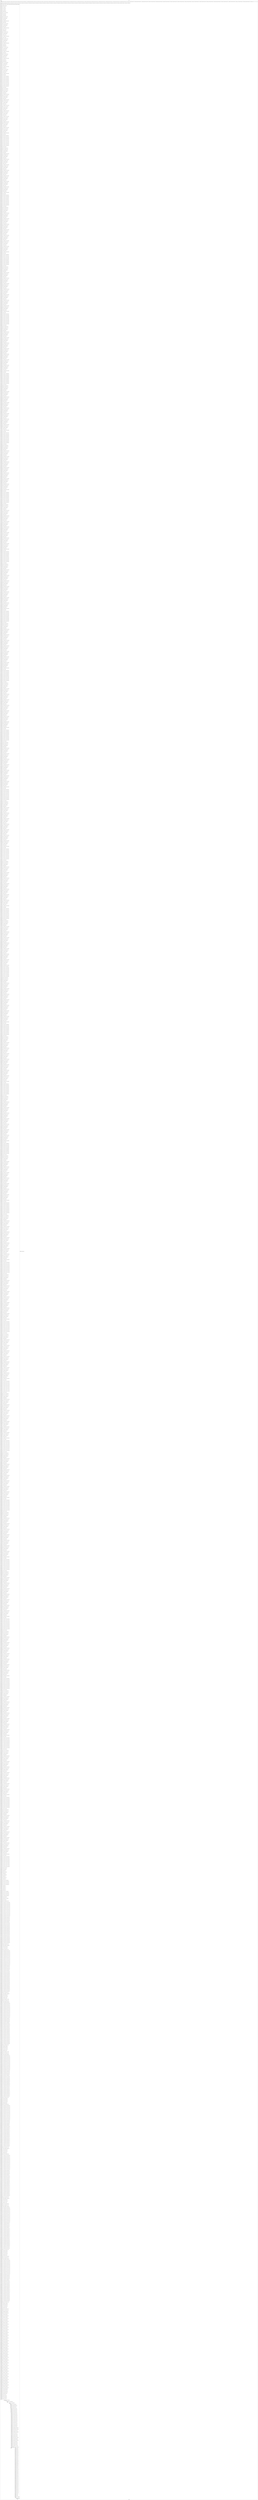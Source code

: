 digraph G {
label="Btor2XCFA";
subgraph cluster_0 {
label="main";
main_init[];
l1[];
l3[];
l4[];
l5[];
l6[];
l7[];
l8[];
l9[];
l10[];
l11[];
l12[];
l13[];
l14[];
l15[];
l16[];
l17[];
l18[];
l19[];
l20[];
l21[];
l22[];
l23[];
l24[];
l25[];
l26[];
l27[];
l28[];
l29[];
l30[];
l31[];
l32[];
l33[];
l34[];
l35[];
l36[];
l37[];
l38[];
l39[];
l40[];
l41[];
l42[];
l43[];
l44[];
l45[];
l46[];
l47[];
l48[];
l49[];
l50[];
l51[];
l52[];
l53[];
l54[];
l55[];
l56[];
l57[];
l58[];
l59[];
l60[];
l61[];
l62[];
l63[];
l64[];
l65[];
l66[];
l67[];
l68[];
l69[];
l70[];
l71[];
l72[];
l73[];
l74[];
l75[];
l76[];
l77[];
l78[];
l79[];
l80[];
l81[];
l82[];
l83[];
l84[];
l85[];
l86[];
l87[];
l88[];
l89[];
l90[];
l91[];
l92[];
l93[];
l94[];
l95[];
l96[];
l97[];
l98[];
l99[];
l100[];
l101[];
l102[];
l103[];
l104[];
l105[];
l106[];
l107[];
l108[];
l109[];
l110[];
l111[];
l112[];
l113[];
l114[];
l115[];
l116[];
l117[];
l118[];
l119[];
l120[];
l121[];
l122[];
l123[];
l124[];
l125[];
l126[];
l127[];
l128[];
l129[];
l130[];
l131[];
l132[];
l133[];
l134[];
l135[];
l136[];
l137[];
l138[];
l139[];
l140[];
l141[];
l142[];
l143[];
l144[];
l145[];
l146[];
l147[];
l148[];
l149[];
l150[];
l151[];
l152[];
l153[];
l154[];
l155[];
l156[];
l157[];
l158[];
l159[];
l160[];
l161[];
l162[];
l163[];
l164[];
l165[];
l166[];
l167[];
l168[];
l169[];
l170[];
l171[];
l172[];
l173[];
l174[];
l175[];
l176[];
l177[];
l178[];
l179[];
l180[];
l181[];
l182[];
l183[];
l184[];
l185[];
l186[];
l187[];
l188[];
l189[];
l190[];
l191[];
l192[];
l193[];
l194[];
l195[];
l196[];
l197[];
l198[];
l199[];
l200[];
l201[];
l202[];
l203[];
l204[];
l205[];
l206[];
l207[];
l208[];
l209[];
l210[];
l211[];
l212[];
l213[];
l214[];
l215[];
l216[];
l217[];
l218[];
l219[];
l220[];
l221[];
l222[];
l223[];
l224[];
l225[];
l226[];
l227[];
l228[];
l229[];
l230[];
l231[];
l232[];
l233[];
l234[];
l235[];
l236[];
l237[];
l238[];
l239[];
l240[];
l241[];
l242[];
l243[];
l244[];
l245[];
l246[];
l247[];
l248[];
l249[];
l250[];
l251[];
l252[];
l253[];
l254[];
l255[];
l256[];
l257[];
l258[];
l259[];
l260[];
l261[];
l262[];
l263[];
l264[];
l265[];
l266[];
l267[];
l268[];
l269[];
l270[];
l271[];
l272[];
l273[];
l274[];
l275[];
l276[];
l277[];
l278[];
l279[];
l280[];
l281[];
l282[];
l283[];
l284[];
l285[];
l286[];
l287[];
l288[];
l289[];
l290[];
l291[];
l292[];
l293[];
l294[];
l295[];
l296[];
l297[];
l298[];
l299[];
l300[];
l301[];
l302[];
l303[];
l304[];
l305[];
l306[];
l307[];
l308[];
l309[];
l310[];
l311[];
l312[];
l313[];
l314[];
l315[];
l316[];
l317[];
l318[];
l319[];
l320[];
l321[];
l322[];
l323[];
l324[];
l325[];
l326[];
l327[];
l328[];
l329[];
l330[];
l331[];
l332[];
l333[];
l334[];
l335[];
l336[];
l337[];
l338[];
l339[];
l340[];
l341[];
l342[];
l343[];
l344[];
l345[];
l346[];
l347[];
l348[];
l349[];
l350[];
l351[];
l352[];
l353[];
l354[];
l355[];
l356[];
l357[];
l358[];
l359[];
l360[];
l361[];
l362[];
l363[];
l364[];
l365[];
l366[];
l367[];
l368[];
l369[];
l370[];
l371[];
l372[];
l373[];
l374[];
l375[];
l376[];
l377[];
l378[];
l379[];
l380[];
l381[];
l382[];
l383[];
l384[];
l385[];
l386[];
l387[];
l388[];
l389[];
l390[];
l391[];
l392[];
l393[];
l394[];
l395[];
l396[];
l397[];
l398[];
l399[];
l400[];
l401[];
l402[];
l403[];
l404[];
l405[];
l406[];
l407[];
l408[];
l409[];
l410[];
l411[];
l412[];
l413[];
l414[];
l415[];
l416[];
l417[];
l418[];
l419[];
l420[];
l421[];
l422[];
l423[];
l424[];
l425[];
l426[];
l427[];
l428[];
l429[];
l430[];
l431[];
l432[];
l433[];
l434[];
l435[];
l436[];
l437[];
l438[];
l439[];
l440[];
l441[];
l442[];
l443[];
l444[];
l445[];
l446[];
l447[];
l448[];
l449[];
l450[];
l451[];
l452[];
l453[];
l454[];
l455[];
l456[];
l457[];
l458[];
l459[];
l460[];
l461[];
l462[];
l463[];
l464[];
l465[];
l466[];
l467[];
l468[];
l469[];
l470[];
l471[];
l472[];
l473[];
l474[];
l475[];
l476[];
l477[];
l478[];
l479[];
l480[];
l481[];
l482[];
l483[];
l484[];
l485[];
l486[];
l487[];
l488[];
l489[];
l490[];
l491[];
l492[];
l493[];
l494[];
l495[];
l496[];
l497[];
l498[];
l499[];
l500[];
l501[];
l502[];
l503[];
l504[];
l505[];
l506[];
l507[];
l508[];
l509[];
l510[];
l511[];
l512[];
l513[];
l514[];
l515[];
l516[];
l517[];
l518[];
l519[];
l520[];
l521[];
l522[];
l523[];
l524[];
l525[];
l526[];
l527[];
l528[];
l529[];
l530[];
l531[];
l532[];
l533[];
l534[];
l535[];
l536[];
l537[];
l538[];
l539[];
l540[];
l541[];
l542[];
l543[];
l544[];
l545[];
l546[];
l547[];
l548[];
l549[];
l550[];
l551[];
l552[];
l553[];
l554[];
l555[];
l556[];
l557[];
l558[];
l559[];
l560[];
l561[];
l562[];
l563[];
l564[];
l565[];
l566[];
l567[];
l568[];
l569[];
l570[];
l571[];
l572[];
l573[];
l574[];
l575[];
l576[];
l577[];
l578[];
l579[];
l580[];
l581[];
l582[];
l583[];
l584[];
l585[];
l586[];
l587[];
l588[];
l589[];
l590[];
l591[];
l592[];
l593[];
l594[];
l595[];
l596[];
l597[];
l598[];
l599[];
l600[];
l601[];
l602[];
l603[];
l604[];
l605[];
l606[];
l607[];
l608[];
l609[];
l610[];
l611[];
l612[];
l613[];
l614[];
l615[];
l616[];
l617[];
l618[];
l619[];
l620[];
l621[];
l622[];
l623[];
l624[];
l625[];
l626[];
l627[];
l628[];
l629[];
l630[];
l631[];
l632[];
l633[];
l634[];
l635[];
l636[];
l637[];
l638[];
l639[];
l640[];
l641[];
l642[];
l643[];
l644[];
l645[];
l646[];
l647[];
l648[];
l649[];
l650[];
l651[];
l652[];
l653[];
l654[];
l655[];
l656[];
l657[];
l658[];
l659[];
l660[];
l661[];
l662[];
l663[];
l664[];
l665[];
l666[];
l667[];
l668[];
l669[];
l670[];
l671[];
l672[];
l673[];
l674[];
l675[];
l676[];
l677[];
l678[];
l679[];
l680[];
l681[];
l682[];
l683[];
l684[];
l685[];
l686[];
l687[];
l688[];
l689[];
l690[];
l691[];
l692[];
l693[];
l694[];
l695[];
l696[];
l697[];
l698[];
l699[];
l700[];
l701[];
l702[];
l703[];
l704[];
l705[];
l706[];
l707[];
l708[];
l709[];
l710[];
l711[];
l712[];
l713[];
l714[];
l715[];
l716[];
l717[];
l718[];
l719[];
l720[];
l721[];
l722[];
l723[];
l724[];
l725[];
l726[];
l727[];
l728[];
l729[];
l730[];
l731[];
l732[];
l733[];
l734[];
l735[];
l736[];
l737[];
l738[];
l739[];
l740[];
l741[];
l742[];
l743[];
l744[];
l745[];
l746[];
l747[];
l748[];
l749[];
l750[];
l751[];
l752[];
l753[];
l754[];
l755[];
l756[];
l757[];
l758[];
l759[];
l760[];
l761[];
l762[];
l763[];
l764[];
l765[];
l766[];
l767[];
l768[];
l769[];
l770[];
l771[];
l772[];
l773[];
l774[];
l775[];
l776[];
l777[];
l778[];
l779[];
l780[];
l781[];
l782[];
l783[];
l784[];
l785[];
l786[];
l787[];
l788[];
l789[];
l790[];
l791[];
l792[];
l793[];
l794[];
l795[];
l796[];
l797[];
l798[];
l799[];
l800[];
l801[];
l802[];
l803[];
l804[];
l805[];
l806[];
l807[];
l808[];
l809[];
l810[];
l811[];
l812[];
l813[];
l814[];
l815[];
l816[];
l817[];
l818[];
l819[];
l820[];
l821[];
l822[];
l823[];
l824[];
l825[];
l826[];
l827[];
l828[];
l829[];
l830[];
l831[];
l832[];
l833[];
l834[];
l835[];
l836[];
l837[];
l838[];
l839[];
l840[];
l841[];
l842[];
l843[];
l844[];
l845[];
l846[];
l847[];
l848[];
l849[];
l850[];
l851[];
l852[];
l853[];
l854[];
l855[];
l856[];
l857[];
l858[];
l859[];
l860[];
l861[];
l862[];
l863[];
l864[];
l865[];
l866[];
l867[];
l868[];
l869[];
l870[];
l871[];
l872[];
l873[];
l874[];
l875[];
l876[];
l877[];
l878[];
l879[];
l880[];
l881[];
l882[];
l883[];
l884[];
l885[];
l886[];
l887[];
l888[];
l889[];
l890[];
l891[];
l892[];
l893[];
l894[];
l895[];
l896[];
l897[];
l898[];
l899[];
l900[];
l901[];
l902[];
l903[];
l904[];
l905[];
l906[];
l907[];
l908[];
l909[];
l910[];
l911[];
l912[];
l913[];
l914[];
l915[];
l916[];
l917[];
l918[];
l919[];
l920[];
l921[];
l922[];
l923[];
l924[];
l925[];
l926[];
l927[];
l928[];
l929[];
l930[];
l931[];
l932[];
l933[];
l934[];
l935[];
l936[];
l937[];
l938[];
l939[];
l940[];
l941[];
l942[];
l943[];
l944[];
l945[];
l946[];
l947[];
l948[];
l949[];
l950[];
l951[];
l952[];
l953[];
l954[];
l955[];
l956[];
l957[];
l958[];
l959[];
l960[];
l961[];
l962[];
l963[];
l964[];
l965[];
l966[];
l967[];
l968[];
l969[];
l970[];
l971[];
l972[];
l973[];
l974[];
l975[];
l976[];
l977[];
l978[];
l979[];
l980[];
l981[];
l982[];
l983[];
l984[];
l985[];
l986[];
l987[];
l988[];
l989[];
l990[];
l991[];
l992[];
l993[];
l994[];
l995[];
l996[];
l997[];
l998[];
l999[];
l1000[];
l1001[];
l1002[];
l1003[];
l1004[];
l1005[];
l1006[];
l1007[];
l1008[];
l1009[];
l1010[];
l1011[];
l1012[];
l1013[];
l1014[];
l1015[];
l1016[];
l1017[];
l1018[];
l1019[];
l1020[];
l1021[];
l1022[];
l1023[];
l1024[];
l1025[];
l1026[];
l1027[];
l1028[];
l1029[];
l1030[];
l1031[];
l1032[];
l1033[];
l1034[];
l1035[];
l1036[];
l1037[];
l1038[];
l1039[];
l1040[];
l1041[];
l1042[];
l1043[];
l1044[];
l1045[];
l1046[];
l1047[];
l1048[];
l1049[];
l1050[];
l1051[];
l1052[];
l1053[];
l1054[];
l1055[];
l1056[];
l1057[];
l1058[];
l1059[];
l1060[];
l1061[];
l1062[];
l1063[];
l1064[];
l1065[];
l1066[];
l1067[];
l1068[];
l1069[];
l1070[];
l1071[];
l1072[];
l1073[];
l1074[];
l1075[];
l1076[];
l1077[];
l1078[];
l1079[];
l1080[];
l1081[];
l1082[];
l1083[];
l1084[];
l1085[];
l1086[];
l1087[];
l1088[];
l1089[];
l1090[];
l1091[];
l1092[];
l1093[];
l1094[];
l1095[];
l1096[];
l1097[];
l1098[];
l1099[];
l1100[];
l1101[];
l1102[];
l1103[];
l1104[];
l1105[];
l1106[];
l1107[];
l1108[];
l1109[];
l1110[];
l1111[];
l1112[];
l1113[];
l1114[];
l1115[];
l1116[];
l1117[];
l1118[];
l1119[];
l1120[];
l1121[];
l1122[];
l1123[];
l1124[];
l1125[];
l1126[];
l1127[];
l1128[];
l1129[];
l1130[];
l1131[];
l1132[];
l1133[];
l1134[];
l1135[];
l1136[];
l1137[];
l1138[];
l1139[];
l1140[];
l1141[];
l1142[];
l1143[];
l1144[];
l1145[];
l1146[];
l1147[];
l1148[];
l1149[];
l1150[];
l1151[];
l1152[];
l1153[];
l1154[];
l1155[];
l1156[];
l1157[];
l1158[];
l1159[];
l1160[];
l1161[];
l1162[];
l1163[];
l1164[];
l1165[];
l1166[];
l1167[];
l1168[];
l1169[];
l1170[];
l1171[];
l1172[];
l1173[];
l1174[];
l1175[];
l1176[];
l1177[];
l1178[];
l1179[];
l1180[];
l1181[];
l1182[];
l1183[];
l1184[];
l1185[];
l1186[];
l1187[];
l1188[];
l1189[];
l1190[];
l1191[];
l1192[];
l1193[];
l1194[];
l1195[];
l1196[];
l1197[];
l1198[];
l1199[];
l1200[];
l1201[];
l1202[];
l1203[];
l1204[];
l1205[];
l1206[];
l1207[];
l1208[];
l1209[];
l1210[];
l1211[];
l1212[];
l1213[];
l1214[];
l1215[];
l1216[];
l1217[];
l1218[];
l1219[];
l1220[];
l1221[];
l1222[];
l1223[];
l1224[];
l1225[];
l1226[];
l1227[];
l1228[];
l1229[];
l1230[];
l1231[];
l1232[];
l1233[];
l1234[];
l1235[];
l1236[];
l1237[];
l1238[];
l1239[];
l1240[];
l1241[];
l1242[];
l1243[];
l1244[];
l1245[];
l1246[];
l1247[];
l1248[];
l1249[];
l1250[];
l1251[];
l1252[];
l1253[];
l1254[];
l1255[];
l1256[];
l1257[];
l1258[];
l1259[];
l1260[];
l1261[];
l1262[];
l1263[];
l1264[];
l1265[];
l1266[];
l1267[];
l1268[];
l1269[];
l1270[];
l1271[];
l1272[];
l1273[];
l1274[];
l1275[];
l1276[];
l1277[];
l1278[];
l1279[];
l1280[];
l1281[];
l1282[];
l1283[];
l1284[];
l1285[];
l1286[];
l1287[];
l1288[];
l1289[];
l1290[];
l1291[];
l1292[];
l1293[];
l1294[];
l1295[];
l1296[];
l1297[];
l1298[];
l1299[];
l1300[];
l1301[];
l1302[];
l1303[];
l1304[];
l1305[];
l1306[];
l1307[];
l1308[];
l1309[];
l1310[];
l1311[];
l1312[];
l1313[];
l1314[];
l1315[];
l1316[];
l1317[];
l1318[];
l1319[];
l1320[];
l1321[];
l1322[];
l1323[];
l1324[];
l1325[];
l1326[];
l1327[];
l1328[];
l1329[];
l1330[];
l1331[];
l1332[];
l1333[];
l1334[];
l1335[];
l1336[];
l1337[];
l1338[];
l1339[];
l1340[];
l1341[];
l1342[];
l1343[];
l1344[];
l1345[];
l1346[];
l1347[];
l1348[];
l1349[];
l1350[];
l1351[];
l1352[];
l1353[];
l1354[];
l1355[];
l1356[];
l1357[];
l1358[];
l1359[];
l1360[];
l1361[];
l1362[];
l1363[];
l1364[];
l1365[];
l1366[];
l1367[];
l1368[];
l1369[];
l1370[];
l1371[];
l1372[];
l1373[];
l1374[];
l1375[];
l1376[];
l1377[];
l1378[];
l1379[];
l1380[];
l1381[];
l1382[];
l1383[];
l1384[];
l1385[];
l1386[];
l1387[];
l1388[];
l1389[];
l1390[];
l1391[];
l1392[];
l1393[];
l1394[];
l1395[];
l1396[];
l1397[];
l1398[];
l1399[];
l1400[];
l1401[];
l1402[];
l1403[];
l1404[];
l1405[];
l1406[];
l1407[];
l1408[];
l1409[];
l1410[];
l1411[];
l1412[];
l1413[];
l1414[];
l1415[];
l1416[];
l1417[];
l1418[];
l1419[];
l1420[];
l1421[];
l1422[];
l1423[];
l1424[];
l1425[];
l1426[];
l1427[];
l1428[];
l1429[];
l1430[];
l1431[];
l1432[];
l1433[];
l1434[];
l1435[];
l1436[];
l1437[];
l1438[];
l1439[];
l1440[];
l1441[];
l1442[];
l1443[];
l1444[];
l1445[];
l1446[];
l1447[];
l1448[];
l1449[];
l1450[];
l1451[];
l1452[];
l1453[];
l1454[];
l1455[];
l1456[];
l1457[];
l1458[];
l1459[];
l1460[];
l1461[];
l1462[];
l1463[];
l1464[];
l1465[];
l1466[];
l1467[];
l1468[];
l1469[];
l1470[];
l1471[];
l1472[];
l1473[];
l1474[];
l1475[];
l1476[];
l1477[];
l1478[];
l1479[];
l1480[];
l1481[];
l1482[];
l1483[];
l1484[];
l1485[];
l1486[];
l1487[];
l1488[];
l1489[];
l1490[];
l1491[];
l1492[];
l1493[];
l1494[];
l1495[];
l1496[];
l1497[];
l1498[];
l1499[];
l1500[];
l1501[];
l1502[];
l1503[];
l1504[];
l1505[];
l1506[];
l1507[];
l1508[];
l1509[];
l1510[];
l1511[];
l1512[];
l1513[];
l1514[];
l1515[];
l1516[];
l1517[];
l1518[];
l1519[];
l1520[];
l1521[];
l1522[];
l1523[];
l1524[];
l1525[];
l1526[];
l1527[];
l1528[];
l1529[];
l1530[];
l1531[];
l1532[];
l1533[];
l1534[];
l1535[];
l1536[];
l1537[];
l1538[];
l1539[];
l1540[];
l1541[];
l1542[];
l1543[];
l1544[];
l1545[];
l1546[];
l1547[];
l1548[];
l1549[];
l1550[];
l1551[];
l1552[];
l1553[];
l1554[];
l1555[];
l1556[];
l1557[];
l1558[];
l1559[];
l1560[];
l1561[];
l1562[];
l1563[];
l1564[];
l1565[];
l1566[];
l1567[];
l1568[];
l1569[];
l1570[];
l1571[];
l1572[];
l1573[];
l1574[];
l1575[];
l1576[];
l1577[];
l1578[];
l1579[];
l1580[];
l1581[];
l1582[];
l1583[];
l1584[];
l1585[];
l1586[];
l1587[];
l1588[];
l1589[];
l1590[];
l1591[];
l1592[];
l1593[];
l1594[];
l1595[];
l1596[];
l1597[];
l1598[];
l1599[];
l1600[];
l1601[];
l1602[];
l1603[];
l1604[];
l1605[];
l1606[];
l1607[];
l1608[];
l1609[];
l1610[];
l1611[];
l1612[];
l1613[];
l1614[];
l1615[];
l1616[];
l1617[];
l1618[];
l1619[];
l1620[];
l1621[];
l1622[];
l1623[];
l1624[];
l1625[];
l1626[];
l1627[];
l1628[];
l1629[];
l1630[];
l1631[];
l1632[];
l1633[];
l1634[];
l1635[];
l1636[];
l1637[];
l1638[];
l1639[];
l1640[];
l1641[];
l1642[];
l1643[];
l1644[];
l1645[];
l1646[];
l1647[];
l1648[];
l1649[];
l1650[];
l1651[];
l1652[];
l1653[];
l1654[];
l1655[];
l1656[];
l1657[];
l1658[];
l1659[];
l1660[];
l1661[];
l1662[];
l1663[];
l1664[];
l1665[];
l1666[];
l1667[];
l1668[];
l1669[];
l1670[];
l1671[];
l1672[];
l1673[];
l1674[];
l1675[];
l1676[];
l1677[];
l1678[];
l1679[];
l1680[];
l1681[];
l1682[];
l1683[];
l1684[];
l1685[];
l1686[];
l1687[];
l1688[];
l1689[];
l1690[];
l1691[];
l1692[];
l1693[];
l1694[];
l1695[];
l1696[];
l1697[];
l1698[];
l1699[];
l1700[];
l1701[];
l1702[];
l1703[];
l1704[];
l1705[];
l1706[];
l1707[];
l1708[];
l1709[];
l1710[];
l1711[];
l1712[];
l1713[];
l1714[];
l1715[];
l1716[];
l1717[];
l1718[];
l1719[];
l1720[];
l1721[];
l1722[];
l1723[];
l1724[];
l1725[];
l1726[];
l1727[];
l1728[];
l1729[];
l1730[];
l1731[];
l1732[];
l1733[];
l1734[];
l1735[];
l1736[];
l1737[];
l1738[];
l1739[];
l1740[];
l1741[];
l1742[];
l1743[];
l1744[];
l1745[];
l1746[];
l1747[];
l1748[];
l1749[];
l1750[];
l1751[];
l1752[];
l1753[];
l1754[];
l1755[];
l1756[];
l1757[];
l1758[];
l1759[];
l1760[];
l1761[];
l1762[];
l1763[];
l1764[];
l1765[];
l1766[];
l1767[];
l1768[];
l1769[];
l1770[];
main_error[];
l1771[];
l1772[];
l1773[];
l1774[];
l1775[];
l1776[];
l1777[];
l1778[];
l1779[];
l1780[];
l1781[];
l1782[];
l1783[];
l1784[];
l1785[];
l1786[];
l1787[];
l1788[];
l1789[];
l1790[];
l1791[];
l1792[];
l1793[];
l1794[];
l1795[];
l1796[];
l1797[];
l1798[];
l1799[];
l1800[];
l1801[];
l1802[];
l1803[];
l1804[];
l1805[];
l1806[];
l1807[];
l1808[];
main_init -> l1 [label="[(assign const_5 #b00000000),(assign const_72 #b0),(assign const_85 #b00000001),(assign const_87 #b00000000000000000000000000000000),(assign const_88 #b000000000000000000000000),(assign const_90 #b00001111),(assign const_95 #b00000000000000000000000000000010),(assign const_101 #b00000000),(assign const_102 #b00000010),(assign const_111 #b00000000000000000000000000000001),(assign const_249 #b00000000000000000000000000000011),(assign const_294 #b00000000000000000000000000000100),(assign const_339 #b00000000000000000000000000000101),(assign const_384 #b00000000000000000000000000000110),(assign const_429 #b00000000000000000000000000000111),(assign const_474 #b00000000000000000000000000001000),(assign const_519 #b00000000000000000000000000001001),(assign const_564 #b00000000000000000000000000001010),(assign const_609 #b00000000000000000000000000001011),(assign const_654 #b00000000000000000000000000001100),(assign const_699 #b00000000000000000000000000001101),(assign const_744 #b00000000000000000000000000001110),(assign const_789 #b00000000000000000000000000001111),(assign const_832 #b00000000000000000000000000010000),(assign const_877 #b00000000000000000000000000010001),(assign const_922 #b00000000000000000000000000010010),(assign const_967 #b00000000000000000000000000010011),(assign const_1012 #b00000000000000000000000000010100),(assign const_1057 #b00000000000000000000000000010101),(assign const_1102 #b00000000000000000000000000010110),(assign const_1147 #b00000000000000000000000000010111),(assign const_1192 #b00000000000000000000000000011000),(assign const_1237 #b00000000000000000000000000011001),(assign const_1282 #b00000000000000000000000000011010),(assign const_1327 #b00000000000000000000000000011011),(assign const_1372 #b00000000000000000000000000011100),(assign const_1417 #b00000000000000000000000000011101),(assign const_1462 #b00000000000000000000000000011110),(assign const_1756 #b11111111111111111111111111111111)] "];
l3 -> l4 [label="[(havoc input_86),(havoc input_104),(havoc input_110),(havoc input_118),(havoc input_124),(havoc input_131),(havoc input_137),(havoc input_144),(havoc input_1532)] "];
l4 -> l5 [label="[(assign binary_83 (bvand state_79 (bvnot state_81)))] "];
l5 -> l6 [label="[(assign binary_89 (++ const_88 state_68))] "];
l6 -> l7 [label="[(assign binary_91 (bvxor const_90 state_70))] "];
l7 -> l8 [label="[(assign binary_92 (++ const_88 binary_91))] "];
l8 -> l9 [label="[(assign binary_93 (bvadd binary_89 binary_92))] "];
l9 -> l10 [label="[(assign comparison_94 (ite (= const_87 binary_93) #b1 #b0))] "];
l10 -> l11 [label="[(assign binary_96 (bvadd const_95 binary_92))] "];
l11 -> l12 [label="[(assign binary_97 (bvadd binary_89 binary_96))] "];
l12 -> l13 [label="[(assign comparison_98 (ite (= const_87 binary_97) #b1 #b0))] "];
l13 -> l14 [label="[(assign binary_99 (bvor comparison_94 comparison_98))] "];
l14 -> l15 [label="[(assign binary_100 (bvand input_86 binary_99))] "];
l15 -> l16 [label="[(assign ternary_103 (ite (= comparison_98 #b1) const_101 const_102))] "];
l16 -> l17 [label="[(assign binary_105 (bvadd const_95 binary_93))] "];
l17 -> l18 [label="[(assign comparison_106 (ite (= const_87 binary_105) #b1 #b0))] "];
l18 -> l19 [label="[(assign binary_107 (bvor comparison_94 comparison_106))] "];
l19 -> l20 [label="[(assign binary_108 (bvand input_104 binary_107))] "];
l20 -> l21 [label="[(assign ternary_109 (ite (= comparison_106 #b1) const_101 const_102))] "];
l21 -> l22 [label="[(assign binary_112 (bvadd const_111 binary_92))] "];
l22 -> l23 [label="[(assign binary_113 (bvadd binary_89 binary_112))] "];
l23 -> l24 [label="[(assign comparison_114 (ite (= const_87 binary_113) #b1 #b0))] "];
l24 -> l25 [label="[(assign binary_115 (bvor comparison_94 comparison_114))] "];
l25 -> l26 [label="[(assign binary_116 (bvand input_110 binary_115))] "];
l26 -> l27 [label="[(assign ternary_117 (ite (= comparison_114 #b1) const_101 const_102))] "];
l27 -> l28 [label="[(assign binary_119 (bvadd const_111 binary_93))] "];
l28 -> l29 [label="[(assign comparison_120 (ite (= const_87 binary_119) #b1 #b0))] "];
l29 -> l30 [label="[(assign binary_121 (bvor comparison_94 comparison_120))] "];
l30 -> l31 [label="[(assign binary_122 (bvand input_118 binary_121))] "];
l31 -> l32 [label="[(assign ternary_123 (ite (= comparison_120 #b1) const_101 const_102))] "];
l32 -> l33 [label="[(assign binary_125 (bvsub binary_92 const_95))] "];
l33 -> l34 [label="[(assign binary_126 (bvadd binary_89 binary_125))] "];
l34 -> l35 [label="[(assign comparison_127 (ite (= const_87 binary_126) #b1 #b0))] "];
l35 -> l36 [label="[(assign binary_128 (bvor comparison_94 comparison_127))] "];
l36 -> l37 [label="[(assign binary_129 (bvand input_124 binary_128))] "];
l37 -> l38 [label="[(assign ternary_130 (ite (= comparison_127 #b1) const_101 const_85))] "];
l38 -> l39 [label="[(assign binary_132 (bvsub binary_93 const_95))] "];
l39 -> l40 [label="[(assign comparison_133 (ite (= const_87 binary_132) #b1 #b0))] "];
l40 -> l41 [label="[(assign binary_134 (bvor comparison_94 comparison_133))] "];
l41 -> l42 [label="[(assign binary_135 (bvand input_131 binary_134))] "];
l42 -> l43 [label="[(assign ternary_136 (ite (= comparison_133 #b1) const_101 const_85))] "];
l43 -> l44 [label="[(assign binary_138 (bvsub binary_92 const_111))] "];
l44 -> l45 [label="[(assign binary_139 (bvadd binary_89 binary_138))] "];
l45 -> l46 [label="[(assign comparison_140 (ite (= const_87 binary_139) #b1 #b0))] "];
l46 -> l47 [label="[(assign binary_141 (bvor comparison_94 comparison_140))] "];
l47 -> l48 [label="[(assign binary_142 (bvand input_137 binary_141))] "];
l48 -> l49 [label="[(assign ternary_143 (ite (= comparison_140 #b1) const_101 const_85))] "];
l49 -> l50 [label="[(assign binary_145 (bvsub binary_93 const_111))] "];
l50 -> l51 [label="[(assign comparison_146 (ite (= const_87 binary_145) #b1 #b0))] "];
l51 -> l52 [label="[(assign binary_147 (bvor comparison_146 comparison_94))] "];
l52 -> l53 [label="[(assign binary_148 (bvand input_144 binary_147))] "];
l53 -> l54 [label="[(assign ternary_149 (ite (= comparison_146 #b1) const_101 const_85))] "];
l54 -> l55 [label="[(assign binary_150 (bvxor const_85 state_6))] "];
l55 -> l56 [label="[(assign ternary_151 (ite (= binary_148 #b1) ternary_149 binary_150))] "];
l56 -> l57 [label="[(assign ternary_152 (ite (= binary_142 #b1) ternary_143 ternary_151))] "];
l57 -> l58 [label="[(assign ternary_153 (ite (= binary_135 #b1) ternary_136 ternary_152))] "];
l58 -> l59 [label="[(assign ternary_154 (ite (= binary_129 #b1) ternary_130 ternary_153))] "];
l59 -> l60 [label="[(assign ternary_155 (ite (= binary_122 #b1) ternary_123 ternary_154))] "];
l60 -> l61 [label="[(assign ternary_156 (ite (= binary_116 #b1) ternary_117 ternary_155))] "];
l61 -> l62 [label="[(assign ternary_157 (ite (= binary_108 #b1) ternary_109 ternary_156))] "];
l62 -> l63 [label="[(assign ternary_158 (ite (= binary_100 #b1) ternary_103 ternary_157))] "];
l63 -> l64 [label="[(assign binary_159 (bvxor const_85 ternary_158))] "];
l64 -> l65 [label="[(assign comparison_161 (ite (= const_111 binary_93) #b1 #b0))] "];
l65 -> l66 [label="[(assign comparison_162 (ite (= const_111 binary_97) #b1 #b0))] "];
l66 -> l67 [label="[(assign binary_163 (bvor comparison_161 comparison_162))] "];
l67 -> l68 [label="[(assign binary_164 (bvand input_86 binary_163))] "];
l68 -> l69 [label="[(assign ternary_165 (ite (= comparison_162 #b1) const_101 const_102))] "];
l69 -> l70 [label="[(assign comparison_166 (ite (= const_111 binary_105) #b1 #b0))] "];
l70 -> l71 [label="[(assign binary_167 (bvor comparison_161 comparison_166))] "];
l71 -> l72 [label="[(assign binary_168 (bvand input_104 binary_167))] "];
l72 -> l73 [label="[(assign ternary_169 (ite (= comparison_166 #b1) const_101 const_102))] "];
l73 -> l74 [label="[(assign comparison_170 (ite (= const_111 binary_113) #b1 #b0))] "];
l74 -> l75 [label="[(assign binary_171 (bvor comparison_161 comparison_170))] "];
l75 -> l76 [label="[(assign binary_172 (bvand input_110 binary_171))] "];
l76 -> l77 [label="[(assign ternary_173 (ite (= comparison_170 #b1) const_101 const_102))] "];
l77 -> l78 [label="[(assign comparison_174 (ite (= const_111 binary_119) #b1 #b0))] "];
l78 -> l79 [label="[(assign binary_175 (bvor comparison_161 comparison_174))] "];
l79 -> l80 [label="[(assign binary_176 (bvand input_118 binary_175))] "];
l80 -> l81 [label="[(assign ternary_177 (ite (= comparison_174 #b1) const_101 const_102))] "];
l81 -> l82 [label="[(assign comparison_178 (ite (= const_111 binary_126) #b1 #b0))] "];
l82 -> l83 [label="[(assign binary_179 (bvor comparison_161 comparison_178))] "];
l83 -> l84 [label="[(assign binary_180 (bvand input_124 binary_179))] "];
l84 -> l85 [label="[(assign ternary_181 (ite (= comparison_178 #b1) const_101 const_85))] "];
l85 -> l86 [label="[(assign comparison_182 (ite (= const_111 binary_132) #b1 #b0))] "];
l86 -> l87 [label="[(assign binary_183 (bvor comparison_161 comparison_182))] "];
l87 -> l88 [label="[(assign binary_184 (bvand input_131 binary_183))] "];
l88 -> l89 [label="[(assign ternary_185 (ite (= comparison_182 #b1) const_101 const_85))] "];
l89 -> l90 [label="[(assign comparison_186 (ite (= const_111 binary_139) #b1 #b0))] "];
l90 -> l91 [label="[(assign binary_187 (bvor comparison_161 comparison_186))] "];
l91 -> l92 [label="[(assign binary_188 (bvand input_137 binary_187))] "];
l92 -> l93 [label="[(assign ternary_189 (ite (= comparison_186 #b1) const_101 const_85))] "];
l93 -> l94 [label="[(assign comparison_190 (ite (= const_111 binary_145) #b1 #b0))] "];
l94 -> l95 [label="[(assign binary_191 (bvor comparison_190 comparison_161))] "];
l95 -> l96 [label="[(assign binary_192 (bvand input_144 binary_191))] "];
l96 -> l97 [label="[(assign ternary_193 (ite (= comparison_190 #b1) const_101 const_85))] "];
l97 -> l98 [label="[(assign binary_194 (bvxor const_85 state_8))] "];
l98 -> l99 [label="[(assign ternary_195 (ite (= binary_192 #b1) ternary_193 binary_194))] "];
l99 -> l100 [label="[(assign ternary_196 (ite (= binary_188 #b1) ternary_189 ternary_195))] "];
l100 -> l101 [label="[(assign ternary_197 (ite (= binary_184 #b1) ternary_185 ternary_196))] "];
l101 -> l102 [label="[(assign ternary_198 (ite (= binary_180 #b1) ternary_181 ternary_197))] "];
l102 -> l103 [label="[(assign ternary_199 (ite (= binary_176 #b1) ternary_177 ternary_198))] "];
l103 -> l104 [label="[(assign ternary_200 (ite (= binary_172 #b1) ternary_173 ternary_199))] "];
l104 -> l105 [label="[(assign ternary_201 (ite (= binary_168 #b1) ternary_169 ternary_200))] "];
l105 -> l106 [label="[(assign ternary_202 (ite (= binary_164 #b1) ternary_165 ternary_201))] "];
l106 -> l107 [label="[(assign binary_203 (bvxor const_85 ternary_202))] "];
l107 -> l108 [label="[(assign comparison_205 (ite (= const_95 binary_93) #b1 #b0))] "];
l108 -> l109 [label="[(assign comparison_206 (ite (= const_95 binary_97) #b1 #b0))] "];
l109 -> l110 [label="[(assign binary_207 (bvor comparison_205 comparison_206))] "];
l110 -> l111 [label="[(assign binary_208 (bvand input_86 binary_207))] "];
l111 -> l112 [label="[(assign ternary_209 (ite (= comparison_206 #b1) const_101 const_102))] "];
l112 -> l113 [label="[(assign comparison_210 (ite (= const_95 binary_105) #b1 #b0))] "];
l113 -> l114 [label="[(assign binary_211 (bvor comparison_205 comparison_210))] "];
l114 -> l115 [label="[(assign binary_212 (bvand input_104 binary_211))] "];
l115 -> l116 [label="[(assign ternary_213 (ite (= comparison_210 #b1) const_101 const_102))] "];
l116 -> l117 [label="[(assign comparison_214 (ite (= const_95 binary_113) #b1 #b0))] "];
l117 -> l118 [label="[(assign binary_215 (bvor comparison_205 comparison_214))] "];
l118 -> l119 [label="[(assign binary_216 (bvand input_110 binary_215))] "];
l119 -> l120 [label="[(assign ternary_217 (ite (= comparison_214 #b1) const_101 const_102))] "];
l120 -> l121 [label="[(assign comparison_218 (ite (= const_95 binary_119) #b1 #b0))] "];
l121 -> l122 [label="[(assign binary_219 (bvor comparison_205 comparison_218))] "];
l122 -> l123 [label="[(assign binary_220 (bvand input_118 binary_219))] "];
l123 -> l124 [label="[(assign ternary_221 (ite (= comparison_218 #b1) const_101 const_102))] "];
l124 -> l125 [label="[(assign comparison_222 (ite (= const_95 binary_126) #b1 #b0))] "];
l125 -> l126 [label="[(assign binary_223 (bvor comparison_205 comparison_222))] "];
l126 -> l127 [label="[(assign binary_224 (bvand input_124 binary_223))] "];
l127 -> l128 [label="[(assign ternary_225 (ite (= comparison_222 #b1) const_101 const_85))] "];
l128 -> l129 [label="[(assign comparison_226 (ite (= const_95 binary_132) #b1 #b0))] "];
l129 -> l130 [label="[(assign binary_227 (bvor comparison_205 comparison_226))] "];
l130 -> l131 [label="[(assign binary_228 (bvand input_131 binary_227))] "];
l131 -> l132 [label="[(assign ternary_229 (ite (= comparison_226 #b1) const_101 const_85))] "];
l132 -> l133 [label="[(assign comparison_230 (ite (= const_95 binary_139) #b1 #b0))] "];
l133 -> l134 [label="[(assign binary_231 (bvor comparison_205 comparison_230))] "];
l134 -> l135 [label="[(assign binary_232 (bvand input_137 binary_231))] "];
l135 -> l136 [label="[(assign ternary_233 (ite (= comparison_230 #b1) const_101 const_85))] "];
l136 -> l137 [label="[(assign comparison_234 (ite (= const_95 binary_145) #b1 #b0))] "];
l137 -> l138 [label="[(assign binary_235 (bvor comparison_234 comparison_205))] "];
l138 -> l139 [label="[(assign binary_236 (bvand input_144 binary_235))] "];
l139 -> l140 [label="[(assign ternary_237 (ite (= comparison_234 #b1) const_101 const_85))] "];
l140 -> l141 [label="[(assign binary_238 (bvxor const_85 state_10))] "];
l141 -> l142 [label="[(assign ternary_239 (ite (= binary_236 #b1) ternary_237 binary_238))] "];
l142 -> l143 [label="[(assign ternary_240 (ite (= binary_232 #b1) ternary_233 ternary_239))] "];
l143 -> l144 [label="[(assign ternary_241 (ite (= binary_228 #b1) ternary_229 ternary_240))] "];
l144 -> l145 [label="[(assign ternary_242 (ite (= binary_224 #b1) ternary_225 ternary_241))] "];
l145 -> l146 [label="[(assign ternary_243 (ite (= binary_220 #b1) ternary_221 ternary_242))] "];
l146 -> l147 [label="[(assign ternary_244 (ite (= binary_216 #b1) ternary_217 ternary_243))] "];
l147 -> l148 [label="[(assign ternary_245 (ite (= binary_212 #b1) ternary_213 ternary_244))] "];
l148 -> l149 [label="[(assign ternary_246 (ite (= binary_208 #b1) ternary_209 ternary_245))] "];
l149 -> l150 [label="[(assign binary_247 (bvxor const_85 ternary_246))] "];
l150 -> l151 [label="[(assign comparison_250 (ite (= const_249 binary_93) #b1 #b0))] "];
l151 -> l152 [label="[(assign comparison_251 (ite (= const_249 binary_97) #b1 #b0))] "];
l152 -> l153 [label="[(assign binary_252 (bvor comparison_250 comparison_251))] "];
l153 -> l154 [label="[(assign binary_253 (bvand input_86 binary_252))] "];
l154 -> l155 [label="[(assign ternary_254 (ite (= comparison_251 #b1) const_101 const_102))] "];
l155 -> l156 [label="[(assign comparison_255 (ite (= const_249 binary_105) #b1 #b0))] "];
l156 -> l157 [label="[(assign binary_256 (bvor comparison_250 comparison_255))] "];
l157 -> l158 [label="[(assign binary_257 (bvand input_104 binary_256))] "];
l158 -> l159 [label="[(assign ternary_258 (ite (= comparison_255 #b1) const_101 const_102))] "];
l159 -> l160 [label="[(assign comparison_259 (ite (= const_249 binary_113) #b1 #b0))] "];
l160 -> l161 [label="[(assign binary_260 (bvor comparison_250 comparison_259))] "];
l161 -> l162 [label="[(assign binary_261 (bvand input_110 binary_260))] "];
l162 -> l163 [label="[(assign ternary_262 (ite (= comparison_259 #b1) const_101 const_102))] "];
l163 -> l164 [label="[(assign comparison_263 (ite (= const_249 binary_119) #b1 #b0))] "];
l164 -> l165 [label="[(assign binary_264 (bvor comparison_250 comparison_263))] "];
l165 -> l166 [label="[(assign binary_265 (bvand input_118 binary_264))] "];
l166 -> l167 [label="[(assign ternary_266 (ite (= comparison_263 #b1) const_101 const_102))] "];
l167 -> l168 [label="[(assign comparison_267 (ite (= const_249 binary_126) #b1 #b0))] "];
l168 -> l169 [label="[(assign binary_268 (bvor comparison_250 comparison_267))] "];
l169 -> l170 [label="[(assign binary_269 (bvand input_124 binary_268))] "];
l170 -> l171 [label="[(assign ternary_270 (ite (= comparison_267 #b1) const_101 const_85))] "];
l171 -> l172 [label="[(assign comparison_271 (ite (= const_249 binary_132) #b1 #b0))] "];
l172 -> l173 [label="[(assign binary_272 (bvor comparison_250 comparison_271))] "];
l173 -> l174 [label="[(assign binary_273 (bvand input_131 binary_272))] "];
l174 -> l175 [label="[(assign ternary_274 (ite (= comparison_271 #b1) const_101 const_85))] "];
l175 -> l176 [label="[(assign comparison_275 (ite (= const_249 binary_139) #b1 #b0))] "];
l176 -> l177 [label="[(assign binary_276 (bvor comparison_250 comparison_275))] "];
l177 -> l178 [label="[(assign binary_277 (bvand input_137 binary_276))] "];
l178 -> l179 [label="[(assign ternary_278 (ite (= comparison_275 #b1) const_101 const_85))] "];
l179 -> l180 [label="[(assign comparison_279 (ite (= const_249 binary_145) #b1 #b0))] "];
l180 -> l181 [label="[(assign binary_280 (bvor comparison_279 comparison_250))] "];
l181 -> l182 [label="[(assign binary_281 (bvand input_144 binary_280))] "];
l182 -> l183 [label="[(assign ternary_282 (ite (= comparison_279 #b1) const_101 const_85))] "];
l183 -> l184 [label="[(assign binary_283 (bvxor const_85 state_12))] "];
l184 -> l185 [label="[(assign ternary_284 (ite (= binary_281 #b1) ternary_282 binary_283))] "];
l185 -> l186 [label="[(assign ternary_285 (ite (= binary_277 #b1) ternary_278 ternary_284))] "];
l186 -> l187 [label="[(assign ternary_286 (ite (= binary_273 #b1) ternary_274 ternary_285))] "];
l187 -> l188 [label="[(assign ternary_287 (ite (= binary_269 #b1) ternary_270 ternary_286))] "];
l188 -> l189 [label="[(assign ternary_288 (ite (= binary_265 #b1) ternary_266 ternary_287))] "];
l189 -> l190 [label="[(assign ternary_289 (ite (= binary_261 #b1) ternary_262 ternary_288))] "];
l190 -> l191 [label="[(assign ternary_290 (ite (= binary_257 #b1) ternary_258 ternary_289))] "];
l191 -> l192 [label="[(assign ternary_291 (ite (= binary_253 #b1) ternary_254 ternary_290))] "];
l192 -> l193 [label="[(assign binary_292 (bvxor const_85 ternary_291))] "];
l193 -> l194 [label="[(assign comparison_295 (ite (= const_294 binary_93) #b1 #b0))] "];
l194 -> l195 [label="[(assign comparison_296 (ite (= const_294 binary_97) #b1 #b0))] "];
l195 -> l196 [label="[(assign binary_297 (bvor comparison_295 comparison_296))] "];
l196 -> l197 [label="[(assign binary_298 (bvand input_86 binary_297))] "];
l197 -> l198 [label="[(assign ternary_299 (ite (= comparison_296 #b1) const_101 const_102))] "];
l198 -> l199 [label="[(assign comparison_300 (ite (= const_294 binary_105) #b1 #b0))] "];
l199 -> l200 [label="[(assign binary_301 (bvor comparison_295 comparison_300))] "];
l200 -> l201 [label="[(assign binary_302 (bvand input_104 binary_301))] "];
l201 -> l202 [label="[(assign ternary_303 (ite (= comparison_300 #b1) const_101 const_102))] "];
l202 -> l203 [label="[(assign comparison_304 (ite (= const_294 binary_113) #b1 #b0))] "];
l203 -> l204 [label="[(assign binary_305 (bvor comparison_295 comparison_304))] "];
l204 -> l205 [label="[(assign binary_306 (bvand input_110 binary_305))] "];
l205 -> l206 [label="[(assign ternary_307 (ite (= comparison_304 #b1) const_101 const_102))] "];
l206 -> l207 [label="[(assign comparison_308 (ite (= const_294 binary_119) #b1 #b0))] "];
l207 -> l208 [label="[(assign binary_309 (bvor comparison_295 comparison_308))] "];
l208 -> l209 [label="[(assign binary_310 (bvand input_118 binary_309))] "];
l209 -> l210 [label="[(assign ternary_311 (ite (= comparison_308 #b1) const_101 const_102))] "];
l210 -> l211 [label="[(assign comparison_312 (ite (= const_294 binary_126) #b1 #b0))] "];
l211 -> l212 [label="[(assign binary_313 (bvor comparison_295 comparison_312))] "];
l212 -> l213 [label="[(assign binary_314 (bvand input_124 binary_313))] "];
l213 -> l214 [label="[(assign ternary_315 (ite (= comparison_312 #b1) const_101 const_85))] "];
l214 -> l215 [label="[(assign comparison_316 (ite (= const_294 binary_132) #b1 #b0))] "];
l215 -> l216 [label="[(assign binary_317 (bvor comparison_295 comparison_316))] "];
l216 -> l217 [label="[(assign binary_318 (bvand input_131 binary_317))] "];
l217 -> l218 [label="[(assign ternary_319 (ite (= comparison_316 #b1) const_101 const_85))] "];
l218 -> l219 [label="[(assign comparison_320 (ite (= const_294 binary_139) #b1 #b0))] "];
l219 -> l220 [label="[(assign binary_321 (bvor comparison_295 comparison_320))] "];
l220 -> l221 [label="[(assign binary_322 (bvand input_137 binary_321))] "];
l221 -> l222 [label="[(assign ternary_323 (ite (= comparison_320 #b1) const_101 const_85))] "];
l222 -> l223 [label="[(assign comparison_324 (ite (= const_294 binary_145) #b1 #b0))] "];
l223 -> l224 [label="[(assign binary_325 (bvor comparison_324 comparison_295))] "];
l224 -> l225 [label="[(assign binary_326 (bvand input_144 binary_325))] "];
l225 -> l226 [label="[(assign ternary_327 (ite (= comparison_324 #b1) const_101 const_85))] "];
l226 -> l227 [label="[(assign binary_328 (bvxor const_85 state_14))] "];
l227 -> l228 [label="[(assign ternary_329 (ite (= binary_326 #b1) ternary_327 binary_328))] "];
l228 -> l229 [label="[(assign ternary_330 (ite (= binary_322 #b1) ternary_323 ternary_329))] "];
l229 -> l230 [label="[(assign ternary_331 (ite (= binary_318 #b1) ternary_319 ternary_330))] "];
l230 -> l231 [label="[(assign ternary_332 (ite (= binary_314 #b1) ternary_315 ternary_331))] "];
l231 -> l232 [label="[(assign ternary_333 (ite (= binary_310 #b1) ternary_311 ternary_332))] "];
l232 -> l233 [label="[(assign ternary_334 (ite (= binary_306 #b1) ternary_307 ternary_333))] "];
l233 -> l234 [label="[(assign ternary_335 (ite (= binary_302 #b1) ternary_303 ternary_334))] "];
l234 -> l235 [label="[(assign ternary_336 (ite (= binary_298 #b1) ternary_299 ternary_335))] "];
l235 -> l236 [label="[(assign binary_337 (bvxor const_85 ternary_336))] "];
l236 -> l237 [label="[(assign comparison_340 (ite (= const_339 binary_93) #b1 #b0))] "];
l237 -> l238 [label="[(assign comparison_341 (ite (= const_339 binary_97) #b1 #b0))] "];
l238 -> l239 [label="[(assign binary_342 (bvor comparison_340 comparison_341))] "];
l239 -> l240 [label="[(assign binary_343 (bvand input_86 binary_342))] "];
l240 -> l241 [label="[(assign ternary_344 (ite (= comparison_341 #b1) const_101 const_102))] "];
l241 -> l242 [label="[(assign comparison_345 (ite (= const_339 binary_105) #b1 #b0))] "];
l242 -> l243 [label="[(assign binary_346 (bvor comparison_340 comparison_345))] "];
l243 -> l244 [label="[(assign binary_347 (bvand input_104 binary_346))] "];
l244 -> l245 [label="[(assign ternary_348 (ite (= comparison_345 #b1) const_101 const_102))] "];
l245 -> l246 [label="[(assign comparison_349 (ite (= const_339 binary_113) #b1 #b0))] "];
l246 -> l247 [label="[(assign binary_350 (bvor comparison_340 comparison_349))] "];
l247 -> l248 [label="[(assign binary_351 (bvand input_110 binary_350))] "];
l248 -> l249 [label="[(assign ternary_352 (ite (= comparison_349 #b1) const_101 const_102))] "];
l249 -> l250 [label="[(assign comparison_353 (ite (= const_339 binary_119) #b1 #b0))] "];
l250 -> l251 [label="[(assign binary_354 (bvor comparison_340 comparison_353))] "];
l251 -> l252 [label="[(assign binary_355 (bvand input_118 binary_354))] "];
l252 -> l253 [label="[(assign ternary_356 (ite (= comparison_353 #b1) const_101 const_102))] "];
l253 -> l254 [label="[(assign comparison_357 (ite (= const_339 binary_126) #b1 #b0))] "];
l254 -> l255 [label="[(assign binary_358 (bvor comparison_340 comparison_357))] "];
l255 -> l256 [label="[(assign binary_359 (bvand input_124 binary_358))] "];
l256 -> l257 [label="[(assign ternary_360 (ite (= comparison_357 #b1) const_101 const_85))] "];
l257 -> l258 [label="[(assign comparison_361 (ite (= const_339 binary_132) #b1 #b0))] "];
l258 -> l259 [label="[(assign binary_362 (bvor comparison_340 comparison_361))] "];
l259 -> l260 [label="[(assign binary_363 (bvand input_131 binary_362))] "];
l260 -> l261 [label="[(assign ternary_364 (ite (= comparison_361 #b1) const_101 const_85))] "];
l261 -> l262 [label="[(assign comparison_365 (ite (= const_339 binary_139) #b1 #b0))] "];
l262 -> l263 [label="[(assign binary_366 (bvor comparison_340 comparison_365))] "];
l263 -> l264 [label="[(assign binary_367 (bvand input_137 binary_366))] "];
l264 -> l265 [label="[(assign ternary_368 (ite (= comparison_365 #b1) const_101 const_85))] "];
l265 -> l266 [label="[(assign comparison_369 (ite (= const_339 binary_145) #b1 #b0))] "];
l266 -> l267 [label="[(assign binary_370 (bvor comparison_369 comparison_340))] "];
l267 -> l268 [label="[(assign binary_371 (bvand input_144 binary_370))] "];
l268 -> l269 [label="[(assign ternary_372 (ite (= comparison_369 #b1) const_101 const_85))] "];
l269 -> l270 [label="[(assign binary_373 (bvxor const_85 state_16))] "];
l270 -> l271 [label="[(assign ternary_374 (ite (= binary_371 #b1) ternary_372 binary_373))] "];
l271 -> l272 [label="[(assign ternary_375 (ite (= binary_367 #b1) ternary_368 ternary_374))] "];
l272 -> l273 [label="[(assign ternary_376 (ite (= binary_363 #b1) ternary_364 ternary_375))] "];
l273 -> l274 [label="[(assign ternary_377 (ite (= binary_359 #b1) ternary_360 ternary_376))] "];
l274 -> l275 [label="[(assign ternary_378 (ite (= binary_355 #b1) ternary_356 ternary_377))] "];
l275 -> l276 [label="[(assign ternary_379 (ite (= binary_351 #b1) ternary_352 ternary_378))] "];
l276 -> l277 [label="[(assign ternary_380 (ite (= binary_347 #b1) ternary_348 ternary_379))] "];
l277 -> l278 [label="[(assign ternary_381 (ite (= binary_343 #b1) ternary_344 ternary_380))] "];
l278 -> l279 [label="[(assign binary_382 (bvxor const_85 ternary_381))] "];
l279 -> l280 [label="[(assign comparison_385 (ite (= const_384 binary_93) #b1 #b0))] "];
l280 -> l281 [label="[(assign comparison_386 (ite (= const_384 binary_97) #b1 #b0))] "];
l281 -> l282 [label="[(assign binary_387 (bvor comparison_385 comparison_386))] "];
l282 -> l283 [label="[(assign binary_388 (bvand input_86 binary_387))] "];
l283 -> l284 [label="[(assign ternary_389 (ite (= comparison_386 #b1) const_101 const_102))] "];
l284 -> l285 [label="[(assign comparison_390 (ite (= const_384 binary_105) #b1 #b0))] "];
l285 -> l286 [label="[(assign binary_391 (bvor comparison_385 comparison_390))] "];
l286 -> l287 [label="[(assign binary_392 (bvand input_104 binary_391))] "];
l287 -> l288 [label="[(assign ternary_393 (ite (= comparison_390 #b1) const_101 const_102))] "];
l288 -> l289 [label="[(assign comparison_394 (ite (= const_384 binary_113) #b1 #b0))] "];
l289 -> l290 [label="[(assign binary_395 (bvor comparison_385 comparison_394))] "];
l290 -> l291 [label="[(assign binary_396 (bvand input_110 binary_395))] "];
l291 -> l292 [label="[(assign ternary_397 (ite (= comparison_394 #b1) const_101 const_102))] "];
l292 -> l293 [label="[(assign comparison_398 (ite (= const_384 binary_119) #b1 #b0))] "];
l293 -> l294 [label="[(assign binary_399 (bvor comparison_385 comparison_398))] "];
l294 -> l295 [label="[(assign binary_400 (bvand input_118 binary_399))] "];
l295 -> l296 [label="[(assign ternary_401 (ite (= comparison_398 #b1) const_101 const_102))] "];
l296 -> l297 [label="[(assign comparison_402 (ite (= const_384 binary_126) #b1 #b0))] "];
l297 -> l298 [label="[(assign binary_403 (bvor comparison_385 comparison_402))] "];
l298 -> l299 [label="[(assign binary_404 (bvand input_124 binary_403))] "];
l299 -> l300 [label="[(assign ternary_405 (ite (= comparison_402 #b1) const_101 const_85))] "];
l300 -> l301 [label="[(assign comparison_406 (ite (= const_384 binary_132) #b1 #b0))] "];
l301 -> l302 [label="[(assign binary_407 (bvor comparison_385 comparison_406))] "];
l302 -> l303 [label="[(assign binary_408 (bvand input_131 binary_407))] "];
l303 -> l304 [label="[(assign ternary_409 (ite (= comparison_406 #b1) const_101 const_85))] "];
l304 -> l305 [label="[(assign comparison_410 (ite (= const_384 binary_139) #b1 #b0))] "];
l305 -> l306 [label="[(assign binary_411 (bvor comparison_385 comparison_410))] "];
l306 -> l307 [label="[(assign binary_412 (bvand input_137 binary_411))] "];
l307 -> l308 [label="[(assign ternary_413 (ite (= comparison_410 #b1) const_101 const_85))] "];
l308 -> l309 [label="[(assign comparison_414 (ite (= const_384 binary_145) #b1 #b0))] "];
l309 -> l310 [label="[(assign binary_415 (bvor comparison_414 comparison_385))] "];
l310 -> l311 [label="[(assign binary_416 (bvand input_144 binary_415))] "];
l311 -> l312 [label="[(assign ternary_417 (ite (= comparison_414 #b1) const_101 const_85))] "];
l312 -> l313 [label="[(assign binary_418 (bvxor const_85 state_18))] "];
l313 -> l314 [label="[(assign ternary_419 (ite (= binary_416 #b1) ternary_417 binary_418))] "];
l314 -> l315 [label="[(assign ternary_420 (ite (= binary_412 #b1) ternary_413 ternary_419))] "];
l315 -> l316 [label="[(assign ternary_421 (ite (= binary_408 #b1) ternary_409 ternary_420))] "];
l316 -> l317 [label="[(assign ternary_422 (ite (= binary_404 #b1) ternary_405 ternary_421))] "];
l317 -> l318 [label="[(assign ternary_423 (ite (= binary_400 #b1) ternary_401 ternary_422))] "];
l318 -> l319 [label="[(assign ternary_424 (ite (= binary_396 #b1) ternary_397 ternary_423))] "];
l319 -> l320 [label="[(assign ternary_425 (ite (= binary_392 #b1) ternary_393 ternary_424))] "];
l320 -> l321 [label="[(assign ternary_426 (ite (= binary_388 #b1) ternary_389 ternary_425))] "];
l321 -> l322 [label="[(assign binary_427 (bvxor const_85 ternary_426))] "];
l322 -> l323 [label="[(assign comparison_430 (ite (= const_429 binary_93) #b1 #b0))] "];
l323 -> l324 [label="[(assign comparison_431 (ite (= const_429 binary_97) #b1 #b0))] "];
l324 -> l325 [label="[(assign binary_432 (bvor comparison_430 comparison_431))] "];
l325 -> l326 [label="[(assign binary_433 (bvand input_86 binary_432))] "];
l326 -> l327 [label="[(assign ternary_434 (ite (= comparison_431 #b1) const_101 const_102))] "];
l327 -> l328 [label="[(assign comparison_435 (ite (= const_429 binary_105) #b1 #b0))] "];
l328 -> l329 [label="[(assign binary_436 (bvor comparison_430 comparison_435))] "];
l329 -> l330 [label="[(assign binary_437 (bvand input_104 binary_436))] "];
l330 -> l331 [label="[(assign ternary_438 (ite (= comparison_435 #b1) const_101 const_102))] "];
l331 -> l332 [label="[(assign comparison_439 (ite (= const_429 binary_113) #b1 #b0))] "];
l332 -> l333 [label="[(assign binary_440 (bvor comparison_430 comparison_439))] "];
l333 -> l334 [label="[(assign binary_441 (bvand input_110 binary_440))] "];
l334 -> l335 [label="[(assign ternary_442 (ite (= comparison_439 #b1) const_101 const_102))] "];
l335 -> l336 [label="[(assign comparison_443 (ite (= const_429 binary_119) #b1 #b0))] "];
l336 -> l337 [label="[(assign binary_444 (bvor comparison_430 comparison_443))] "];
l337 -> l338 [label="[(assign binary_445 (bvand input_118 binary_444))] "];
l338 -> l339 [label="[(assign ternary_446 (ite (= comparison_443 #b1) const_101 const_102))] "];
l339 -> l340 [label="[(assign comparison_447 (ite (= const_429 binary_126) #b1 #b0))] "];
l340 -> l341 [label="[(assign binary_448 (bvor comparison_430 comparison_447))] "];
l341 -> l342 [label="[(assign binary_449 (bvand input_124 binary_448))] "];
l342 -> l343 [label="[(assign ternary_450 (ite (= comparison_447 #b1) const_101 const_85))] "];
l343 -> l344 [label="[(assign comparison_451 (ite (= const_429 binary_132) #b1 #b0))] "];
l344 -> l345 [label="[(assign binary_452 (bvor comparison_430 comparison_451))] "];
l345 -> l346 [label="[(assign binary_453 (bvand input_131 binary_452))] "];
l346 -> l347 [label="[(assign ternary_454 (ite (= comparison_451 #b1) const_101 const_85))] "];
l347 -> l348 [label="[(assign comparison_455 (ite (= const_429 binary_139) #b1 #b0))] "];
l348 -> l349 [label="[(assign binary_456 (bvor comparison_430 comparison_455))] "];
l349 -> l350 [label="[(assign binary_457 (bvand input_137 binary_456))] "];
l350 -> l351 [label="[(assign ternary_458 (ite (= comparison_455 #b1) const_101 const_85))] "];
l351 -> l352 [label="[(assign comparison_459 (ite (= const_429 binary_145) #b1 #b0))] "];
l352 -> l353 [label="[(assign binary_460 (bvor comparison_459 comparison_430))] "];
l353 -> l354 [label="[(assign binary_461 (bvand input_144 binary_460))] "];
l354 -> l355 [label="[(assign ternary_462 (ite (= comparison_459 #b1) const_101 const_85))] "];
l355 -> l356 [label="[(assign binary_463 (bvxor const_85 state_20))] "];
l356 -> l357 [label="[(assign ternary_464 (ite (= binary_461 #b1) ternary_462 binary_463))] "];
l357 -> l358 [label="[(assign ternary_465 (ite (= binary_457 #b1) ternary_458 ternary_464))] "];
l358 -> l359 [label="[(assign ternary_466 (ite (= binary_453 #b1) ternary_454 ternary_465))] "];
l359 -> l360 [label="[(assign ternary_467 (ite (= binary_449 #b1) ternary_450 ternary_466))] "];
l360 -> l361 [label="[(assign ternary_468 (ite (= binary_445 #b1) ternary_446 ternary_467))] "];
l361 -> l362 [label="[(assign ternary_469 (ite (= binary_441 #b1) ternary_442 ternary_468))] "];
l362 -> l363 [label="[(assign ternary_470 (ite (= binary_437 #b1) ternary_438 ternary_469))] "];
l363 -> l364 [label="[(assign ternary_471 (ite (= binary_433 #b1) ternary_434 ternary_470))] "];
l364 -> l365 [label="[(assign binary_472 (bvxor const_85 ternary_471))] "];
l365 -> l366 [label="[(assign comparison_475 (ite (= const_474 binary_93) #b1 #b0))] "];
l366 -> l367 [label="[(assign comparison_476 (ite (= const_474 binary_97) #b1 #b0))] "];
l367 -> l368 [label="[(assign binary_477 (bvor comparison_475 comparison_476))] "];
l368 -> l369 [label="[(assign binary_478 (bvand input_86 binary_477))] "];
l369 -> l370 [label="[(assign ternary_479 (ite (= comparison_476 #b1) const_101 const_102))] "];
l370 -> l371 [label="[(assign comparison_480 (ite (= const_474 binary_105) #b1 #b0))] "];
l371 -> l372 [label="[(assign binary_481 (bvor comparison_475 comparison_480))] "];
l372 -> l373 [label="[(assign binary_482 (bvand input_104 binary_481))] "];
l373 -> l374 [label="[(assign ternary_483 (ite (= comparison_480 #b1) const_101 const_102))] "];
l374 -> l375 [label="[(assign comparison_484 (ite (= const_474 binary_113) #b1 #b0))] "];
l375 -> l376 [label="[(assign binary_485 (bvor comparison_475 comparison_484))] "];
l376 -> l377 [label="[(assign binary_486 (bvand input_110 binary_485))] "];
l377 -> l378 [label="[(assign ternary_487 (ite (= comparison_484 #b1) const_101 const_102))] "];
l378 -> l379 [label="[(assign comparison_488 (ite (= const_474 binary_119) #b1 #b0))] "];
l379 -> l380 [label="[(assign binary_489 (bvor comparison_475 comparison_488))] "];
l380 -> l381 [label="[(assign binary_490 (bvand input_118 binary_489))] "];
l381 -> l382 [label="[(assign ternary_491 (ite (= comparison_488 #b1) const_101 const_102))] "];
l382 -> l383 [label="[(assign comparison_492 (ite (= const_474 binary_126) #b1 #b0))] "];
l383 -> l384 [label="[(assign binary_493 (bvor comparison_475 comparison_492))] "];
l384 -> l385 [label="[(assign binary_494 (bvand input_124 binary_493))] "];
l385 -> l386 [label="[(assign ternary_495 (ite (= comparison_492 #b1) const_101 const_85))] "];
l386 -> l387 [label="[(assign comparison_496 (ite (= const_474 binary_132) #b1 #b0))] "];
l387 -> l388 [label="[(assign binary_497 (bvor comparison_475 comparison_496))] "];
l388 -> l389 [label="[(assign binary_498 (bvand input_131 binary_497))] "];
l389 -> l390 [label="[(assign ternary_499 (ite (= comparison_496 #b1) const_101 const_85))] "];
l390 -> l391 [label="[(assign comparison_500 (ite (= const_474 binary_139) #b1 #b0))] "];
l391 -> l392 [label="[(assign binary_501 (bvor comparison_475 comparison_500))] "];
l392 -> l393 [label="[(assign binary_502 (bvand input_137 binary_501))] "];
l393 -> l394 [label="[(assign ternary_503 (ite (= comparison_500 #b1) const_101 const_85))] "];
l394 -> l395 [label="[(assign comparison_504 (ite (= const_474 binary_145) #b1 #b0))] "];
l395 -> l396 [label="[(assign binary_505 (bvor comparison_504 comparison_475))] "];
l396 -> l397 [label="[(assign binary_506 (bvand input_144 binary_505))] "];
l397 -> l398 [label="[(assign ternary_507 (ite (= comparison_504 #b1) const_101 const_85))] "];
l398 -> l399 [label="[(assign binary_508 (bvxor const_85 state_22))] "];
l399 -> l400 [label="[(assign ternary_509 (ite (= binary_506 #b1) ternary_507 binary_508))] "];
l400 -> l401 [label="[(assign ternary_510 (ite (= binary_502 #b1) ternary_503 ternary_509))] "];
l401 -> l402 [label="[(assign ternary_511 (ite (= binary_498 #b1) ternary_499 ternary_510))] "];
l402 -> l403 [label="[(assign ternary_512 (ite (= binary_494 #b1) ternary_495 ternary_511))] "];
l403 -> l404 [label="[(assign ternary_513 (ite (= binary_490 #b1) ternary_491 ternary_512))] "];
l404 -> l405 [label="[(assign ternary_514 (ite (= binary_486 #b1) ternary_487 ternary_513))] "];
l405 -> l406 [label="[(assign ternary_515 (ite (= binary_482 #b1) ternary_483 ternary_514))] "];
l406 -> l407 [label="[(assign ternary_516 (ite (= binary_478 #b1) ternary_479 ternary_515))] "];
l407 -> l408 [label="[(assign binary_517 (bvxor const_85 ternary_516))] "];
l408 -> l409 [label="[(assign comparison_520 (ite (= const_519 binary_93) #b1 #b0))] "];
l409 -> l410 [label="[(assign comparison_521 (ite (= const_519 binary_97) #b1 #b0))] "];
l410 -> l411 [label="[(assign binary_522 (bvor comparison_520 comparison_521))] "];
l411 -> l412 [label="[(assign binary_523 (bvand input_86 binary_522))] "];
l412 -> l413 [label="[(assign ternary_524 (ite (= comparison_521 #b1) const_101 const_102))] "];
l413 -> l414 [label="[(assign comparison_525 (ite (= const_519 binary_105) #b1 #b0))] "];
l414 -> l415 [label="[(assign binary_526 (bvor comparison_520 comparison_525))] "];
l415 -> l416 [label="[(assign binary_527 (bvand input_104 binary_526))] "];
l416 -> l417 [label="[(assign ternary_528 (ite (= comparison_525 #b1) const_101 const_102))] "];
l417 -> l418 [label="[(assign comparison_529 (ite (= const_519 binary_113) #b1 #b0))] "];
l418 -> l419 [label="[(assign binary_530 (bvor comparison_520 comparison_529))] "];
l419 -> l420 [label="[(assign binary_531 (bvand input_110 binary_530))] "];
l420 -> l421 [label="[(assign ternary_532 (ite (= comparison_529 #b1) const_101 const_102))] "];
l421 -> l422 [label="[(assign comparison_533 (ite (= const_519 binary_119) #b1 #b0))] "];
l422 -> l423 [label="[(assign binary_534 (bvor comparison_520 comparison_533))] "];
l423 -> l424 [label="[(assign binary_535 (bvand input_118 binary_534))] "];
l424 -> l425 [label="[(assign ternary_536 (ite (= comparison_533 #b1) const_101 const_102))] "];
l425 -> l426 [label="[(assign comparison_537 (ite (= const_519 binary_126) #b1 #b0))] "];
l426 -> l427 [label="[(assign binary_538 (bvor comparison_520 comparison_537))] "];
l427 -> l428 [label="[(assign binary_539 (bvand input_124 binary_538))] "];
l428 -> l429 [label="[(assign ternary_540 (ite (= comparison_537 #b1) const_101 const_85))] "];
l429 -> l430 [label="[(assign comparison_541 (ite (= const_519 binary_132) #b1 #b0))] "];
l430 -> l431 [label="[(assign binary_542 (bvor comparison_520 comparison_541))] "];
l431 -> l432 [label="[(assign binary_543 (bvand input_131 binary_542))] "];
l432 -> l433 [label="[(assign ternary_544 (ite (= comparison_541 #b1) const_101 const_85))] "];
l433 -> l434 [label="[(assign comparison_545 (ite (= const_519 binary_139) #b1 #b0))] "];
l434 -> l435 [label="[(assign binary_546 (bvor comparison_520 comparison_545))] "];
l435 -> l436 [label="[(assign binary_547 (bvand input_137 binary_546))] "];
l436 -> l437 [label="[(assign ternary_548 (ite (= comparison_545 #b1) const_101 const_85))] "];
l437 -> l438 [label="[(assign comparison_549 (ite (= const_519 binary_145) #b1 #b0))] "];
l438 -> l439 [label="[(assign binary_550 (bvor comparison_549 comparison_520))] "];
l439 -> l440 [label="[(assign binary_551 (bvand input_144 binary_550))] "];
l440 -> l441 [label="[(assign ternary_552 (ite (= comparison_549 #b1) const_101 const_85))] "];
l441 -> l442 [label="[(assign binary_553 (bvxor const_85 state_24))] "];
l442 -> l443 [label="[(assign ternary_554 (ite (= binary_551 #b1) ternary_552 binary_553))] "];
l443 -> l444 [label="[(assign ternary_555 (ite (= binary_547 #b1) ternary_548 ternary_554))] "];
l444 -> l445 [label="[(assign ternary_556 (ite (= binary_543 #b1) ternary_544 ternary_555))] "];
l445 -> l446 [label="[(assign ternary_557 (ite (= binary_539 #b1) ternary_540 ternary_556))] "];
l446 -> l447 [label="[(assign ternary_558 (ite (= binary_535 #b1) ternary_536 ternary_557))] "];
l447 -> l448 [label="[(assign ternary_559 (ite (= binary_531 #b1) ternary_532 ternary_558))] "];
l448 -> l449 [label="[(assign ternary_560 (ite (= binary_527 #b1) ternary_528 ternary_559))] "];
l449 -> l450 [label="[(assign ternary_561 (ite (= binary_523 #b1) ternary_524 ternary_560))] "];
l450 -> l451 [label="[(assign binary_562 (bvxor const_85 ternary_561))] "];
l451 -> l452 [label="[(assign comparison_565 (ite (= const_564 binary_93) #b1 #b0))] "];
l452 -> l453 [label="[(assign comparison_566 (ite (= const_564 binary_97) #b1 #b0))] "];
l453 -> l454 [label="[(assign binary_567 (bvor comparison_565 comparison_566))] "];
l454 -> l455 [label="[(assign binary_568 (bvand input_86 binary_567))] "];
l455 -> l456 [label="[(assign ternary_569 (ite (= comparison_566 #b1) const_101 const_102))] "];
l456 -> l457 [label="[(assign comparison_570 (ite (= const_564 binary_105) #b1 #b0))] "];
l457 -> l458 [label="[(assign binary_571 (bvor comparison_565 comparison_570))] "];
l458 -> l459 [label="[(assign binary_572 (bvand input_104 binary_571))] "];
l459 -> l460 [label="[(assign ternary_573 (ite (= comparison_570 #b1) const_101 const_102))] "];
l460 -> l461 [label="[(assign comparison_574 (ite (= const_564 binary_113) #b1 #b0))] "];
l461 -> l462 [label="[(assign binary_575 (bvor comparison_565 comparison_574))] "];
l462 -> l463 [label="[(assign binary_576 (bvand input_110 binary_575))] "];
l463 -> l464 [label="[(assign ternary_577 (ite (= comparison_574 #b1) const_101 const_102))] "];
l464 -> l465 [label="[(assign comparison_578 (ite (= const_564 binary_119) #b1 #b0))] "];
l465 -> l466 [label="[(assign binary_579 (bvor comparison_565 comparison_578))] "];
l466 -> l467 [label="[(assign binary_580 (bvand input_118 binary_579))] "];
l467 -> l468 [label="[(assign ternary_581 (ite (= comparison_578 #b1) const_101 const_102))] "];
l468 -> l469 [label="[(assign comparison_582 (ite (= const_564 binary_126) #b1 #b0))] "];
l469 -> l470 [label="[(assign binary_583 (bvor comparison_565 comparison_582))] "];
l470 -> l471 [label="[(assign binary_584 (bvand input_124 binary_583))] "];
l471 -> l472 [label="[(assign ternary_585 (ite (= comparison_582 #b1) const_101 const_85))] "];
l472 -> l473 [label="[(assign comparison_586 (ite (= const_564 binary_132) #b1 #b0))] "];
l473 -> l474 [label="[(assign binary_587 (bvor comparison_565 comparison_586))] "];
l474 -> l475 [label="[(assign binary_588 (bvand input_131 binary_587))] "];
l475 -> l476 [label="[(assign ternary_589 (ite (= comparison_586 #b1) const_101 const_85))] "];
l476 -> l477 [label="[(assign comparison_590 (ite (= const_564 binary_139) #b1 #b0))] "];
l477 -> l478 [label="[(assign binary_591 (bvor comparison_565 comparison_590))] "];
l478 -> l479 [label="[(assign binary_592 (bvand input_137 binary_591))] "];
l479 -> l480 [label="[(assign ternary_593 (ite (= comparison_590 #b1) const_101 const_85))] "];
l480 -> l481 [label="[(assign comparison_594 (ite (= const_564 binary_145) #b1 #b0))] "];
l481 -> l482 [label="[(assign binary_595 (bvor comparison_594 comparison_565))] "];
l482 -> l483 [label="[(assign binary_596 (bvand input_144 binary_595))] "];
l483 -> l484 [label="[(assign ternary_597 (ite (= comparison_594 #b1) const_101 const_85))] "];
l484 -> l485 [label="[(assign binary_598 (bvxor const_85 state_26))] "];
l485 -> l486 [label="[(assign ternary_599 (ite (= binary_596 #b1) ternary_597 binary_598))] "];
l486 -> l487 [label="[(assign ternary_600 (ite (= binary_592 #b1) ternary_593 ternary_599))] "];
l487 -> l488 [label="[(assign ternary_601 (ite (= binary_588 #b1) ternary_589 ternary_600))] "];
l488 -> l489 [label="[(assign ternary_602 (ite (= binary_584 #b1) ternary_585 ternary_601))] "];
l489 -> l490 [label="[(assign ternary_603 (ite (= binary_580 #b1) ternary_581 ternary_602))] "];
l490 -> l491 [label="[(assign ternary_604 (ite (= binary_576 #b1) ternary_577 ternary_603))] "];
l491 -> l492 [label="[(assign ternary_605 (ite (= binary_572 #b1) ternary_573 ternary_604))] "];
l492 -> l493 [label="[(assign ternary_606 (ite (= binary_568 #b1) ternary_569 ternary_605))] "];
l493 -> l494 [label="[(assign binary_607 (bvxor const_85 ternary_606))] "];
l494 -> l495 [label="[(assign comparison_610 (ite (= const_609 binary_93) #b1 #b0))] "];
l495 -> l496 [label="[(assign comparison_611 (ite (= const_609 binary_97) #b1 #b0))] "];
l496 -> l497 [label="[(assign binary_612 (bvor comparison_610 comparison_611))] "];
l497 -> l498 [label="[(assign binary_613 (bvand input_86 binary_612))] "];
l498 -> l499 [label="[(assign ternary_614 (ite (= comparison_611 #b1) const_101 const_102))] "];
l499 -> l500 [label="[(assign comparison_615 (ite (= const_609 binary_105) #b1 #b0))] "];
l500 -> l501 [label="[(assign binary_616 (bvor comparison_610 comparison_615))] "];
l501 -> l502 [label="[(assign binary_617 (bvand input_104 binary_616))] "];
l502 -> l503 [label="[(assign ternary_618 (ite (= comparison_615 #b1) const_101 const_102))] "];
l503 -> l504 [label="[(assign comparison_619 (ite (= const_609 binary_113) #b1 #b0))] "];
l504 -> l505 [label="[(assign binary_620 (bvor comparison_610 comparison_619))] "];
l505 -> l506 [label="[(assign binary_621 (bvand input_110 binary_620))] "];
l506 -> l507 [label="[(assign ternary_622 (ite (= comparison_619 #b1) const_101 const_102))] "];
l507 -> l508 [label="[(assign comparison_623 (ite (= const_609 binary_119) #b1 #b0))] "];
l508 -> l509 [label="[(assign binary_624 (bvor comparison_610 comparison_623))] "];
l509 -> l510 [label="[(assign binary_625 (bvand input_118 binary_624))] "];
l510 -> l511 [label="[(assign ternary_626 (ite (= comparison_623 #b1) const_101 const_102))] "];
l511 -> l512 [label="[(assign comparison_627 (ite (= const_609 binary_126) #b1 #b0))] "];
l512 -> l513 [label="[(assign binary_628 (bvor comparison_610 comparison_627))] "];
l513 -> l514 [label="[(assign binary_629 (bvand input_124 binary_628))] "];
l514 -> l515 [label="[(assign ternary_630 (ite (= comparison_627 #b1) const_101 const_85))] "];
l515 -> l516 [label="[(assign comparison_631 (ite (= const_609 binary_132) #b1 #b0))] "];
l516 -> l517 [label="[(assign binary_632 (bvor comparison_610 comparison_631))] "];
l517 -> l518 [label="[(assign binary_633 (bvand input_131 binary_632))] "];
l518 -> l519 [label="[(assign ternary_634 (ite (= comparison_631 #b1) const_101 const_85))] "];
l519 -> l520 [label="[(assign comparison_635 (ite (= const_609 binary_139) #b1 #b0))] "];
l520 -> l521 [label="[(assign binary_636 (bvor comparison_610 comparison_635))] "];
l521 -> l522 [label="[(assign binary_637 (bvand input_137 binary_636))] "];
l522 -> l523 [label="[(assign ternary_638 (ite (= comparison_635 #b1) const_101 const_85))] "];
l523 -> l524 [label="[(assign comparison_639 (ite (= const_609 binary_145) #b1 #b0))] "];
l524 -> l525 [label="[(assign binary_640 (bvor comparison_639 comparison_610))] "];
l525 -> l526 [label="[(assign binary_641 (bvand input_144 binary_640))] "];
l526 -> l527 [label="[(assign ternary_642 (ite (= comparison_639 #b1) const_101 const_85))] "];
l527 -> l528 [label="[(assign binary_643 (bvxor const_85 state_28))] "];
l528 -> l529 [label="[(assign ternary_644 (ite (= binary_641 #b1) ternary_642 binary_643))] "];
l529 -> l530 [label="[(assign ternary_645 (ite (= binary_637 #b1) ternary_638 ternary_644))] "];
l530 -> l531 [label="[(assign ternary_646 (ite (= binary_633 #b1) ternary_634 ternary_645))] "];
l531 -> l532 [label="[(assign ternary_647 (ite (= binary_629 #b1) ternary_630 ternary_646))] "];
l532 -> l533 [label="[(assign ternary_648 (ite (= binary_625 #b1) ternary_626 ternary_647))] "];
l533 -> l534 [label="[(assign ternary_649 (ite (= binary_621 #b1) ternary_622 ternary_648))] "];
l534 -> l535 [label="[(assign ternary_650 (ite (= binary_617 #b1) ternary_618 ternary_649))] "];
l535 -> l536 [label="[(assign ternary_651 (ite (= binary_613 #b1) ternary_614 ternary_650))] "];
l536 -> l537 [label="[(assign binary_652 (bvxor const_85 ternary_651))] "];
l537 -> l538 [label="[(assign comparison_655 (ite (= const_654 binary_93) #b1 #b0))] "];
l538 -> l539 [label="[(assign comparison_656 (ite (= const_654 binary_97) #b1 #b0))] "];
l539 -> l540 [label="[(assign binary_657 (bvor comparison_655 comparison_656))] "];
l540 -> l541 [label="[(assign binary_658 (bvand input_86 binary_657))] "];
l541 -> l542 [label="[(assign ternary_659 (ite (= comparison_656 #b1) const_101 const_102))] "];
l542 -> l543 [label="[(assign comparison_660 (ite (= const_654 binary_105) #b1 #b0))] "];
l543 -> l544 [label="[(assign binary_661 (bvor comparison_655 comparison_660))] "];
l544 -> l545 [label="[(assign binary_662 (bvand input_104 binary_661))] "];
l545 -> l546 [label="[(assign ternary_663 (ite (= comparison_660 #b1) const_101 const_102))] "];
l546 -> l547 [label="[(assign comparison_664 (ite (= const_654 binary_113) #b1 #b0))] "];
l547 -> l548 [label="[(assign binary_665 (bvor comparison_655 comparison_664))] "];
l548 -> l549 [label="[(assign binary_666 (bvand input_110 binary_665))] "];
l549 -> l550 [label="[(assign ternary_667 (ite (= comparison_664 #b1) const_101 const_102))] "];
l550 -> l551 [label="[(assign comparison_668 (ite (= const_654 binary_119) #b1 #b0))] "];
l551 -> l552 [label="[(assign binary_669 (bvor comparison_655 comparison_668))] "];
l552 -> l553 [label="[(assign binary_670 (bvand input_118 binary_669))] "];
l553 -> l554 [label="[(assign ternary_671 (ite (= comparison_668 #b1) const_101 const_102))] "];
l554 -> l555 [label="[(assign comparison_672 (ite (= const_654 binary_126) #b1 #b0))] "];
l555 -> l556 [label="[(assign binary_673 (bvor comparison_655 comparison_672))] "];
l556 -> l557 [label="[(assign binary_674 (bvand input_124 binary_673))] "];
l557 -> l558 [label="[(assign ternary_675 (ite (= comparison_672 #b1) const_101 const_85))] "];
l558 -> l559 [label="[(assign comparison_676 (ite (= const_654 binary_132) #b1 #b0))] "];
l559 -> l560 [label="[(assign binary_677 (bvor comparison_655 comparison_676))] "];
l560 -> l561 [label="[(assign binary_678 (bvand input_131 binary_677))] "];
l561 -> l562 [label="[(assign ternary_679 (ite (= comparison_676 #b1) const_101 const_85))] "];
l562 -> l563 [label="[(assign comparison_680 (ite (= const_654 binary_139) #b1 #b0))] "];
l563 -> l564 [label="[(assign binary_681 (bvor comparison_655 comparison_680))] "];
l564 -> l565 [label="[(assign binary_682 (bvand input_137 binary_681))] "];
l565 -> l566 [label="[(assign ternary_683 (ite (= comparison_680 #b1) const_101 const_85))] "];
l566 -> l567 [label="[(assign comparison_684 (ite (= const_654 binary_145) #b1 #b0))] "];
l567 -> l568 [label="[(assign binary_685 (bvor comparison_684 comparison_655))] "];
l568 -> l569 [label="[(assign binary_686 (bvand input_144 binary_685))] "];
l569 -> l570 [label="[(assign ternary_687 (ite (= comparison_684 #b1) const_101 const_85))] "];
l570 -> l571 [label="[(assign binary_688 (bvxor const_85 state_30))] "];
l571 -> l572 [label="[(assign ternary_689 (ite (= binary_686 #b1) ternary_687 binary_688))] "];
l572 -> l573 [label="[(assign ternary_690 (ite (= binary_682 #b1) ternary_683 ternary_689))] "];
l573 -> l574 [label="[(assign ternary_691 (ite (= binary_678 #b1) ternary_679 ternary_690))] "];
l574 -> l575 [label="[(assign ternary_692 (ite (= binary_674 #b1) ternary_675 ternary_691))] "];
l575 -> l576 [label="[(assign ternary_693 (ite (= binary_670 #b1) ternary_671 ternary_692))] "];
l576 -> l577 [label="[(assign ternary_694 (ite (= binary_666 #b1) ternary_667 ternary_693))] "];
l577 -> l578 [label="[(assign ternary_695 (ite (= binary_662 #b1) ternary_663 ternary_694))] "];
l578 -> l579 [label="[(assign ternary_696 (ite (= binary_658 #b1) ternary_659 ternary_695))] "];
l579 -> l580 [label="[(assign binary_697 (bvxor const_85 ternary_696))] "];
l580 -> l581 [label="[(assign comparison_700 (ite (= const_699 binary_93) #b1 #b0))] "];
l581 -> l582 [label="[(assign comparison_701 (ite (= const_699 binary_97) #b1 #b0))] "];
l582 -> l583 [label="[(assign binary_702 (bvor comparison_700 comparison_701))] "];
l583 -> l584 [label="[(assign binary_703 (bvand input_86 binary_702))] "];
l584 -> l585 [label="[(assign ternary_704 (ite (= comparison_701 #b1) const_101 const_102))] "];
l585 -> l586 [label="[(assign comparison_705 (ite (= const_699 binary_105) #b1 #b0))] "];
l586 -> l587 [label="[(assign binary_706 (bvor comparison_700 comparison_705))] "];
l587 -> l588 [label="[(assign binary_707 (bvand input_104 binary_706))] "];
l588 -> l589 [label="[(assign ternary_708 (ite (= comparison_705 #b1) const_101 const_102))] "];
l589 -> l590 [label="[(assign comparison_709 (ite (= const_699 binary_113) #b1 #b0))] "];
l590 -> l591 [label="[(assign binary_710 (bvor comparison_700 comparison_709))] "];
l591 -> l592 [label="[(assign binary_711 (bvand input_110 binary_710))] "];
l592 -> l593 [label="[(assign ternary_712 (ite (= comparison_709 #b1) const_101 const_102))] "];
l593 -> l594 [label="[(assign comparison_713 (ite (= const_699 binary_119) #b1 #b0))] "];
l594 -> l595 [label="[(assign binary_714 (bvor comparison_700 comparison_713))] "];
l595 -> l596 [label="[(assign binary_715 (bvand input_118 binary_714))] "];
l596 -> l597 [label="[(assign ternary_716 (ite (= comparison_713 #b1) const_101 const_102))] "];
l597 -> l598 [label="[(assign comparison_717 (ite (= const_699 binary_126) #b1 #b0))] "];
l598 -> l599 [label="[(assign binary_718 (bvor comparison_700 comparison_717))] "];
l599 -> l600 [label="[(assign binary_719 (bvand input_124 binary_718))] "];
l600 -> l601 [label="[(assign ternary_720 (ite (= comparison_717 #b1) const_101 const_85))] "];
l601 -> l602 [label="[(assign comparison_721 (ite (= const_699 binary_132) #b1 #b0))] "];
l602 -> l603 [label="[(assign binary_722 (bvor comparison_700 comparison_721))] "];
l603 -> l604 [label="[(assign binary_723 (bvand input_131 binary_722))] "];
l604 -> l605 [label="[(assign ternary_724 (ite (= comparison_721 #b1) const_101 const_85))] "];
l605 -> l606 [label="[(assign comparison_725 (ite (= const_699 binary_139) #b1 #b0))] "];
l606 -> l607 [label="[(assign binary_726 (bvor comparison_700 comparison_725))] "];
l607 -> l608 [label="[(assign binary_727 (bvand input_137 binary_726))] "];
l608 -> l609 [label="[(assign ternary_728 (ite (= comparison_725 #b1) const_101 const_85))] "];
l609 -> l610 [label="[(assign comparison_729 (ite (= const_699 binary_145) #b1 #b0))] "];
l610 -> l611 [label="[(assign binary_730 (bvor comparison_729 comparison_700))] "];
l611 -> l612 [label="[(assign binary_731 (bvand input_144 binary_730))] "];
l612 -> l613 [label="[(assign ternary_732 (ite (= comparison_729 #b1) const_101 const_85))] "];
l613 -> l614 [label="[(assign binary_733 (bvxor const_85 state_32))] "];
l614 -> l615 [label="[(assign ternary_734 (ite (= binary_731 #b1) ternary_732 binary_733))] "];
l615 -> l616 [label="[(assign ternary_735 (ite (= binary_727 #b1) ternary_728 ternary_734))] "];
l616 -> l617 [label="[(assign ternary_736 (ite (= binary_723 #b1) ternary_724 ternary_735))] "];
l617 -> l618 [label="[(assign ternary_737 (ite (= binary_719 #b1) ternary_720 ternary_736))] "];
l618 -> l619 [label="[(assign ternary_738 (ite (= binary_715 #b1) ternary_716 ternary_737))] "];
l619 -> l620 [label="[(assign ternary_739 (ite (= binary_711 #b1) ternary_712 ternary_738))] "];
l620 -> l621 [label="[(assign ternary_740 (ite (= binary_707 #b1) ternary_708 ternary_739))] "];
l621 -> l622 [label="[(assign ternary_741 (ite (= binary_703 #b1) ternary_704 ternary_740))] "];
l622 -> l623 [label="[(assign binary_742 (bvxor const_85 ternary_741))] "];
l623 -> l624 [label="[(assign comparison_745 (ite (= const_744 binary_93) #b1 #b0))] "];
l624 -> l625 [label="[(assign comparison_746 (ite (= const_744 binary_97) #b1 #b0))] "];
l625 -> l626 [label="[(assign binary_747 (bvor comparison_745 comparison_746))] "];
l626 -> l627 [label="[(assign binary_748 (bvand input_86 binary_747))] "];
l627 -> l628 [label="[(assign ternary_749 (ite (= comparison_746 #b1) const_101 const_102))] "];
l628 -> l629 [label="[(assign comparison_750 (ite (= const_744 binary_105) #b1 #b0))] "];
l629 -> l630 [label="[(assign binary_751 (bvor comparison_745 comparison_750))] "];
l630 -> l631 [label="[(assign binary_752 (bvand input_104 binary_751))] "];
l631 -> l632 [label="[(assign ternary_753 (ite (= comparison_750 #b1) const_101 const_102))] "];
l632 -> l633 [label="[(assign comparison_754 (ite (= const_744 binary_113) #b1 #b0))] "];
l633 -> l634 [label="[(assign binary_755 (bvor comparison_745 comparison_754))] "];
l634 -> l635 [label="[(assign binary_756 (bvand input_110 binary_755))] "];
l635 -> l636 [label="[(assign ternary_757 (ite (= comparison_754 #b1) const_101 const_102))] "];
l636 -> l637 [label="[(assign comparison_758 (ite (= const_744 binary_119) #b1 #b0))] "];
l637 -> l638 [label="[(assign binary_759 (bvor comparison_745 comparison_758))] "];
l638 -> l639 [label="[(assign binary_760 (bvand input_118 binary_759))] "];
l639 -> l640 [label="[(assign ternary_761 (ite (= comparison_758 #b1) const_101 const_102))] "];
l640 -> l641 [label="[(assign comparison_762 (ite (= const_744 binary_126) #b1 #b0))] "];
l641 -> l642 [label="[(assign binary_763 (bvor comparison_745 comparison_762))] "];
l642 -> l643 [label="[(assign binary_764 (bvand input_124 binary_763))] "];
l643 -> l644 [label="[(assign ternary_765 (ite (= comparison_762 #b1) const_101 const_85))] "];
l644 -> l645 [label="[(assign comparison_766 (ite (= const_744 binary_132) #b1 #b0))] "];
l645 -> l646 [label="[(assign binary_767 (bvor comparison_745 comparison_766))] "];
l646 -> l647 [label="[(assign binary_768 (bvand input_131 binary_767))] "];
l647 -> l648 [label="[(assign ternary_769 (ite (= comparison_766 #b1) const_101 const_85))] "];
l648 -> l649 [label="[(assign comparison_770 (ite (= const_744 binary_139) #b1 #b0))] "];
l649 -> l650 [label="[(assign binary_771 (bvor comparison_745 comparison_770))] "];
l650 -> l651 [label="[(assign binary_772 (bvand input_137 binary_771))] "];
l651 -> l652 [label="[(assign ternary_773 (ite (= comparison_770 #b1) const_101 const_85))] "];
l652 -> l653 [label="[(assign comparison_774 (ite (= const_744 binary_145) #b1 #b0))] "];
l653 -> l654 [label="[(assign binary_775 (bvor comparison_774 comparison_745))] "];
l654 -> l655 [label="[(assign binary_776 (bvand input_144 binary_775))] "];
l655 -> l656 [label="[(assign ternary_777 (ite (= comparison_774 #b1) const_101 const_85))] "];
l656 -> l657 [label="[(assign binary_778 (bvxor const_85 state_34))] "];
l657 -> l658 [label="[(assign ternary_779 (ite (= binary_776 #b1) ternary_777 binary_778))] "];
l658 -> l659 [label="[(assign ternary_780 (ite (= binary_772 #b1) ternary_773 ternary_779))] "];
l659 -> l660 [label="[(assign ternary_781 (ite (= binary_768 #b1) ternary_769 ternary_780))] "];
l660 -> l661 [label="[(assign ternary_782 (ite (= binary_764 #b1) ternary_765 ternary_781))] "];
l661 -> l662 [label="[(assign ternary_783 (ite (= binary_760 #b1) ternary_761 ternary_782))] "];
l662 -> l663 [label="[(assign ternary_784 (ite (= binary_756 #b1) ternary_757 ternary_783))] "];
l663 -> l664 [label="[(assign ternary_785 (ite (= binary_752 #b1) ternary_753 ternary_784))] "];
l664 -> l665 [label="[(assign ternary_786 (ite (= binary_748 #b1) ternary_749 ternary_785))] "];
l665 -> l666 [label="[(assign binary_787 (bvxor const_85 ternary_786))] "];
l666 -> l667 [label="[(assign comparison_790 (ite (= const_789 binary_93) #b1 #b0))] "];
l667 -> l668 [label="[(assign comparison_791 (ite (= const_789 binary_97) #b1 #b0))] "];
l668 -> l669 [label="[(assign binary_792 (bvor comparison_790 comparison_791))] "];
l669 -> l670 [label="[(assign binary_793 (bvand input_86 binary_792))] "];
l670 -> l671 [label="[(assign ternary_794 (ite (= comparison_791 #b1) const_101 const_102))] "];
l671 -> l672 [label="[(assign comparison_795 (ite (= const_789 binary_105) #b1 #b0))] "];
l672 -> l673 [label="[(assign binary_796 (bvor comparison_790 comparison_795))] "];
l673 -> l674 [label="[(assign binary_797 (bvand input_104 binary_796))] "];
l674 -> l675 [label="[(assign ternary_798 (ite (= comparison_795 #b1) const_101 const_102))] "];
l675 -> l676 [label="[(assign comparison_799 (ite (= const_789 binary_113) #b1 #b0))] "];
l676 -> l677 [label="[(assign binary_800 (bvor comparison_790 comparison_799))] "];
l677 -> l678 [label="[(assign binary_801 (bvand input_110 binary_800))] "];
l678 -> l679 [label="[(assign ternary_802 (ite (= comparison_799 #b1) const_101 const_102))] "];
l679 -> l680 [label="[(assign comparison_803 (ite (= const_789 binary_119) #b1 #b0))] "];
l680 -> l681 [label="[(assign binary_804 (bvor comparison_790 comparison_803))] "];
l681 -> l682 [label="[(assign binary_805 (bvand input_118 binary_804))] "];
l682 -> l683 [label="[(assign ternary_806 (ite (= comparison_803 #b1) const_101 const_102))] "];
l683 -> l684 [label="[(assign comparison_807 (ite (= const_789 binary_126) #b1 #b0))] "];
l684 -> l685 [label="[(assign binary_808 (bvor comparison_790 comparison_807))] "];
l685 -> l686 [label="[(assign binary_809 (bvand input_124 binary_808))] "];
l686 -> l687 [label="[(assign ternary_810 (ite (= comparison_807 #b1) const_101 const_85))] "];
l687 -> l688 [label="[(assign comparison_811 (ite (= const_789 binary_132) #b1 #b0))] "];
l688 -> l689 [label="[(assign binary_812 (bvor comparison_790 comparison_811))] "];
l689 -> l690 [label="[(assign binary_813 (bvand input_131 binary_812))] "];
l690 -> l691 [label="[(assign ternary_814 (ite (= comparison_811 #b1) const_101 const_85))] "];
l691 -> l692 [label="[(assign comparison_815 (ite (= const_789 binary_139) #b1 #b0))] "];
l692 -> l693 [label="[(assign binary_816 (bvor comparison_790 comparison_815))] "];
l693 -> l694 [label="[(assign binary_817 (bvand input_137 binary_816))] "];
l694 -> l695 [label="[(assign ternary_818 (ite (= comparison_815 #b1) const_101 const_85))] "];
l695 -> l696 [label="[(assign comparison_819 (ite (= const_789 binary_145) #b1 #b0))] "];
l696 -> l697 [label="[(assign binary_820 (bvor comparison_819 comparison_790))] "];
l697 -> l698 [label="[(assign binary_821 (bvand input_144 binary_820))] "];
l698 -> l699 [label="[(assign ternary_822 (ite (= comparison_819 #b1) const_101 const_85))] "];
l699 -> l700 [label="[(assign ternary_823 (ite (= binary_821 #b1) ternary_822 state_36))] "];
l700 -> l701 [label="[(assign ternary_824 (ite (= binary_817 #b1) ternary_818 ternary_823))] "];
l701 -> l702 [label="[(assign ternary_825 (ite (= binary_813 #b1) ternary_814 ternary_824))] "];
l702 -> l703 [label="[(assign ternary_826 (ite (= binary_809 #b1) ternary_810 ternary_825))] "];
l703 -> l704 [label="[(assign ternary_827 (ite (= binary_805 #b1) ternary_806 ternary_826))] "];
l704 -> l705 [label="[(assign ternary_828 (ite (= binary_801 #b1) ternary_802 ternary_827))] "];
l705 -> l706 [label="[(assign ternary_829 (ite (= binary_797 #b1) ternary_798 ternary_828))] "];
l706 -> l707 [label="[(assign ternary_830 (ite (= binary_793 #b1) ternary_794 ternary_829))] "];
l707 -> l708 [label="[(assign comparison_833 (ite (= const_832 binary_93) #b1 #b0))] "];
l708 -> l709 [label="[(assign comparison_834 (ite (= const_832 binary_97) #b1 #b0))] "];
l709 -> l710 [label="[(assign binary_835 (bvor comparison_833 comparison_834))] "];
l710 -> l711 [label="[(assign binary_836 (bvand input_86 binary_835))] "];
l711 -> l712 [label="[(assign ternary_837 (ite (= comparison_834 #b1) const_101 const_102))] "];
l712 -> l713 [label="[(assign comparison_838 (ite (= const_832 binary_105) #b1 #b0))] "];
l713 -> l714 [label="[(assign binary_839 (bvor comparison_833 comparison_838))] "];
l714 -> l715 [label="[(assign binary_840 (bvand input_104 binary_839))] "];
l715 -> l716 [label="[(assign ternary_841 (ite (= comparison_838 #b1) const_101 const_102))] "];
l716 -> l717 [label="[(assign comparison_842 (ite (= const_832 binary_113) #b1 #b0))] "];
l717 -> l718 [label="[(assign binary_843 (bvor comparison_833 comparison_842))] "];
l718 -> l719 [label="[(assign binary_844 (bvand input_110 binary_843))] "];
l719 -> l720 [label="[(assign ternary_845 (ite (= comparison_842 #b1) const_101 const_102))] "];
l720 -> l721 [label="[(assign comparison_846 (ite (= const_832 binary_119) #b1 #b0))] "];
l721 -> l722 [label="[(assign binary_847 (bvor comparison_833 comparison_846))] "];
l722 -> l723 [label="[(assign binary_848 (bvand input_118 binary_847))] "];
l723 -> l724 [label="[(assign ternary_849 (ite (= comparison_846 #b1) const_101 const_102))] "];
l724 -> l725 [label="[(assign comparison_850 (ite (= const_832 binary_126) #b1 #b0))] "];
l725 -> l726 [label="[(assign binary_851 (bvor comparison_833 comparison_850))] "];
l726 -> l727 [label="[(assign binary_852 (bvand input_124 binary_851))] "];
l727 -> l728 [label="[(assign ternary_853 (ite (= comparison_850 #b1) const_101 const_85))] "];
l728 -> l729 [label="[(assign comparison_854 (ite (= const_832 binary_132) #b1 #b0))] "];
l729 -> l730 [label="[(assign binary_855 (bvor comparison_833 comparison_854))] "];
l730 -> l731 [label="[(assign binary_856 (bvand input_131 binary_855))] "];
l731 -> l732 [label="[(assign ternary_857 (ite (= comparison_854 #b1) const_101 const_85))] "];
l732 -> l733 [label="[(assign comparison_858 (ite (= const_832 binary_139) #b1 #b0))] "];
l733 -> l734 [label="[(assign binary_859 (bvor comparison_833 comparison_858))] "];
l734 -> l735 [label="[(assign binary_860 (bvand input_137 binary_859))] "];
l735 -> l736 [label="[(assign ternary_861 (ite (= comparison_858 #b1) const_101 const_85))] "];
l736 -> l737 [label="[(assign comparison_862 (ite (= const_832 binary_145) #b1 #b0))] "];
l737 -> l738 [label="[(assign binary_863 (bvor comparison_862 comparison_833))] "];
l738 -> l739 [label="[(assign binary_864 (bvand input_144 binary_863))] "];
l739 -> l740 [label="[(assign ternary_865 (ite (= comparison_862 #b1) const_101 const_85))] "];
l740 -> l741 [label="[(assign binary_866 (bvxor const_102 state_38))] "];
l741 -> l742 [label="[(assign ternary_867 (ite (= binary_864 #b1) ternary_865 binary_866))] "];
l742 -> l743 [label="[(assign ternary_868 (ite (= binary_860 #b1) ternary_861 ternary_867))] "];
l743 -> l744 [label="[(assign ternary_869 (ite (= binary_856 #b1) ternary_857 ternary_868))] "];
l744 -> l745 [label="[(assign ternary_870 (ite (= binary_852 #b1) ternary_853 ternary_869))] "];
l745 -> l746 [label="[(assign ternary_871 (ite (= binary_848 #b1) ternary_849 ternary_870))] "];
l746 -> l747 [label="[(assign ternary_872 (ite (= binary_844 #b1) ternary_845 ternary_871))] "];
l747 -> l748 [label="[(assign ternary_873 (ite (= binary_840 #b1) ternary_841 ternary_872))] "];
l748 -> l749 [label="[(assign ternary_874 (ite (= binary_836 #b1) ternary_837 ternary_873))] "];
l749 -> l750 [label="[(assign binary_875 (bvxor const_102 ternary_874))] "];
l750 -> l751 [label="[(assign comparison_878 (ite (= const_877 binary_93) #b1 #b0))] "];
l751 -> l752 [label="[(assign comparison_879 (ite (= const_877 binary_97) #b1 #b0))] "];
l752 -> l753 [label="[(assign binary_880 (bvor comparison_878 comparison_879))] "];
l753 -> l754 [label="[(assign binary_881 (bvand input_86 binary_880))] "];
l754 -> l755 [label="[(assign ternary_882 (ite (= comparison_879 #b1) const_101 const_102))] "];
l755 -> l756 [label="[(assign comparison_883 (ite (= const_877 binary_105) #b1 #b0))] "];
l756 -> l757 [label="[(assign binary_884 (bvor comparison_878 comparison_883))] "];
l757 -> l758 [label="[(assign binary_885 (bvand input_104 binary_884))] "];
l758 -> l759 [label="[(assign ternary_886 (ite (= comparison_883 #b1) const_101 const_102))] "];
l759 -> l760 [label="[(assign comparison_887 (ite (= const_877 binary_113) #b1 #b0))] "];
l760 -> l761 [label="[(assign binary_888 (bvor comparison_878 comparison_887))] "];
l761 -> l762 [label="[(assign binary_889 (bvand input_110 binary_888))] "];
l762 -> l763 [label="[(assign ternary_890 (ite (= comparison_887 #b1) const_101 const_102))] "];
l763 -> l764 [label="[(assign comparison_891 (ite (= const_877 binary_119) #b1 #b0))] "];
l764 -> l765 [label="[(assign binary_892 (bvor comparison_878 comparison_891))] "];
l765 -> l766 [label="[(assign binary_893 (bvand input_118 binary_892))] "];
l766 -> l767 [label="[(assign ternary_894 (ite (= comparison_891 #b1) const_101 const_102))] "];
l767 -> l768 [label="[(assign comparison_895 (ite (= const_877 binary_126) #b1 #b0))] "];
l768 -> l769 [label="[(assign binary_896 (bvor comparison_878 comparison_895))] "];
l769 -> l770 [label="[(assign binary_897 (bvand input_124 binary_896))] "];
l770 -> l771 [label="[(assign ternary_898 (ite (= comparison_895 #b1) const_101 const_85))] "];
l771 -> l772 [label="[(assign comparison_899 (ite (= const_877 binary_132) #b1 #b0))] "];
l772 -> l773 [label="[(assign binary_900 (bvor comparison_878 comparison_899))] "];
l773 -> l774 [label="[(assign binary_901 (bvand input_131 binary_900))] "];
l774 -> l775 [label="[(assign ternary_902 (ite (= comparison_899 #b1) const_101 const_85))] "];
l775 -> l776 [label="[(assign comparison_903 (ite (= const_877 binary_139) #b1 #b0))] "];
l776 -> l777 [label="[(assign binary_904 (bvor comparison_878 comparison_903))] "];
l777 -> l778 [label="[(assign binary_905 (bvand input_137 binary_904))] "];
l778 -> l779 [label="[(assign ternary_906 (ite (= comparison_903 #b1) const_101 const_85))] "];
l779 -> l780 [label="[(assign comparison_907 (ite (= const_877 binary_145) #b1 #b0))] "];
l780 -> l781 [label="[(assign binary_908 (bvor comparison_907 comparison_878))] "];
l781 -> l782 [label="[(assign binary_909 (bvand input_144 binary_908))] "];
l782 -> l783 [label="[(assign ternary_910 (ite (= comparison_907 #b1) const_101 const_85))] "];
l783 -> l784 [label="[(assign binary_911 (bvxor const_102 state_40))] "];
l784 -> l785 [label="[(assign ternary_912 (ite (= binary_909 #b1) ternary_910 binary_911))] "];
l785 -> l786 [label="[(assign ternary_913 (ite (= binary_905 #b1) ternary_906 ternary_912))] "];
l786 -> l787 [label="[(assign ternary_914 (ite (= binary_901 #b1) ternary_902 ternary_913))] "];
l787 -> l788 [label="[(assign ternary_915 (ite (= binary_897 #b1) ternary_898 ternary_914))] "];
l788 -> l789 [label="[(assign ternary_916 (ite (= binary_893 #b1) ternary_894 ternary_915))] "];
l789 -> l790 [label="[(assign ternary_917 (ite (= binary_889 #b1) ternary_890 ternary_916))] "];
l790 -> l791 [label="[(assign ternary_918 (ite (= binary_885 #b1) ternary_886 ternary_917))] "];
l791 -> l792 [label="[(assign ternary_919 (ite (= binary_881 #b1) ternary_882 ternary_918))] "];
l792 -> l793 [label="[(assign binary_920 (bvxor const_102 ternary_919))] "];
l793 -> l794 [label="[(assign comparison_923 (ite (= const_922 binary_93) #b1 #b0))] "];
l794 -> l795 [label="[(assign comparison_924 (ite (= const_922 binary_97) #b1 #b0))] "];
l795 -> l796 [label="[(assign binary_925 (bvor comparison_923 comparison_924))] "];
l796 -> l797 [label="[(assign binary_926 (bvand input_86 binary_925))] "];
l797 -> l798 [label="[(assign ternary_927 (ite (= comparison_924 #b1) const_101 const_102))] "];
l798 -> l799 [label="[(assign comparison_928 (ite (= const_922 binary_105) #b1 #b0))] "];
l799 -> l800 [label="[(assign binary_929 (bvor comparison_923 comparison_928))] "];
l800 -> l801 [label="[(assign binary_930 (bvand input_104 binary_929))] "];
l801 -> l802 [label="[(assign ternary_931 (ite (= comparison_928 #b1) const_101 const_102))] "];
l802 -> l803 [label="[(assign comparison_932 (ite (= const_922 binary_113) #b1 #b0))] "];
l803 -> l804 [label="[(assign binary_933 (bvor comparison_923 comparison_932))] "];
l804 -> l805 [label="[(assign binary_934 (bvand input_110 binary_933))] "];
l805 -> l806 [label="[(assign ternary_935 (ite (= comparison_932 #b1) const_101 const_102))] "];
l806 -> l807 [label="[(assign comparison_936 (ite (= const_922 binary_119) #b1 #b0))] "];
l807 -> l808 [label="[(assign binary_937 (bvor comparison_923 comparison_936))] "];
l808 -> l809 [label="[(assign binary_938 (bvand input_118 binary_937))] "];
l809 -> l810 [label="[(assign ternary_939 (ite (= comparison_936 #b1) const_101 const_102))] "];
l810 -> l811 [label="[(assign comparison_940 (ite (= const_922 binary_126) #b1 #b0))] "];
l811 -> l812 [label="[(assign binary_941 (bvor comparison_923 comparison_940))] "];
l812 -> l813 [label="[(assign binary_942 (bvand input_124 binary_941))] "];
l813 -> l814 [label="[(assign ternary_943 (ite (= comparison_940 #b1) const_101 const_85))] "];
l814 -> l815 [label="[(assign comparison_944 (ite (= const_922 binary_132) #b1 #b0))] "];
l815 -> l816 [label="[(assign binary_945 (bvor comparison_923 comparison_944))] "];
l816 -> l817 [label="[(assign binary_946 (bvand input_131 binary_945))] "];
l817 -> l818 [label="[(assign ternary_947 (ite (= comparison_944 #b1) const_101 const_85))] "];
l818 -> l819 [label="[(assign comparison_948 (ite (= const_922 binary_139) #b1 #b0))] "];
l819 -> l820 [label="[(assign binary_949 (bvor comparison_923 comparison_948))] "];
l820 -> l821 [label="[(assign binary_950 (bvand input_137 binary_949))] "];
l821 -> l822 [label="[(assign ternary_951 (ite (= comparison_948 #b1) const_101 const_85))] "];
l822 -> l823 [label="[(assign comparison_952 (ite (= const_922 binary_145) #b1 #b0))] "];
l823 -> l824 [label="[(assign binary_953 (bvor comparison_952 comparison_923))] "];
l824 -> l825 [label="[(assign binary_954 (bvand input_144 binary_953))] "];
l825 -> l826 [label="[(assign ternary_955 (ite (= comparison_952 #b1) const_101 const_85))] "];
l826 -> l827 [label="[(assign binary_956 (bvxor const_102 state_42))] "];
l827 -> l828 [label="[(assign ternary_957 (ite (= binary_954 #b1) ternary_955 binary_956))] "];
l828 -> l829 [label="[(assign ternary_958 (ite (= binary_950 #b1) ternary_951 ternary_957))] "];
l829 -> l830 [label="[(assign ternary_959 (ite (= binary_946 #b1) ternary_947 ternary_958))] "];
l830 -> l831 [label="[(assign ternary_960 (ite (= binary_942 #b1) ternary_943 ternary_959))] "];
l831 -> l832 [label="[(assign ternary_961 (ite (= binary_938 #b1) ternary_939 ternary_960))] "];
l832 -> l833 [label="[(assign ternary_962 (ite (= binary_934 #b1) ternary_935 ternary_961))] "];
l833 -> l834 [label="[(assign ternary_963 (ite (= binary_930 #b1) ternary_931 ternary_962))] "];
l834 -> l835 [label="[(assign ternary_964 (ite (= binary_926 #b1) ternary_927 ternary_963))] "];
l835 -> l836 [label="[(assign binary_965 (bvxor const_102 ternary_964))] "];
l836 -> l837 [label="[(assign comparison_968 (ite (= const_967 binary_93) #b1 #b0))] "];
l837 -> l838 [label="[(assign comparison_969 (ite (= const_967 binary_97) #b1 #b0))] "];
l838 -> l839 [label="[(assign binary_970 (bvor comparison_968 comparison_969))] "];
l839 -> l840 [label="[(assign binary_971 (bvand input_86 binary_970))] "];
l840 -> l841 [label="[(assign ternary_972 (ite (= comparison_969 #b1) const_101 const_102))] "];
l841 -> l842 [label="[(assign comparison_973 (ite (= const_967 binary_105) #b1 #b0))] "];
l842 -> l843 [label="[(assign binary_974 (bvor comparison_968 comparison_973))] "];
l843 -> l844 [label="[(assign binary_975 (bvand input_104 binary_974))] "];
l844 -> l845 [label="[(assign ternary_976 (ite (= comparison_973 #b1) const_101 const_102))] "];
l845 -> l846 [label="[(assign comparison_977 (ite (= const_967 binary_113) #b1 #b0))] "];
l846 -> l847 [label="[(assign binary_978 (bvor comparison_968 comparison_977))] "];
l847 -> l848 [label="[(assign binary_979 (bvand input_110 binary_978))] "];
l848 -> l849 [label="[(assign ternary_980 (ite (= comparison_977 #b1) const_101 const_102))] "];
l849 -> l850 [label="[(assign comparison_981 (ite (= const_967 binary_119) #b1 #b0))] "];
l850 -> l851 [label="[(assign binary_982 (bvor comparison_968 comparison_981))] "];
l851 -> l852 [label="[(assign binary_983 (bvand input_118 binary_982))] "];
l852 -> l853 [label="[(assign ternary_984 (ite (= comparison_981 #b1) const_101 const_102))] "];
l853 -> l854 [label="[(assign comparison_985 (ite (= const_967 binary_126) #b1 #b0))] "];
l854 -> l855 [label="[(assign binary_986 (bvor comparison_968 comparison_985))] "];
l855 -> l856 [label="[(assign binary_987 (bvand input_124 binary_986))] "];
l856 -> l857 [label="[(assign ternary_988 (ite (= comparison_985 #b1) const_101 const_85))] "];
l857 -> l858 [label="[(assign comparison_989 (ite (= const_967 binary_132) #b1 #b0))] "];
l858 -> l859 [label="[(assign binary_990 (bvor comparison_968 comparison_989))] "];
l859 -> l860 [label="[(assign binary_991 (bvand input_131 binary_990))] "];
l860 -> l861 [label="[(assign ternary_992 (ite (= comparison_989 #b1) const_101 const_85))] "];
l861 -> l862 [label="[(assign comparison_993 (ite (= const_967 binary_139) #b1 #b0))] "];
l862 -> l863 [label="[(assign binary_994 (bvor comparison_968 comparison_993))] "];
l863 -> l864 [label="[(assign binary_995 (bvand input_137 binary_994))] "];
l864 -> l865 [label="[(assign ternary_996 (ite (= comparison_993 #b1) const_101 const_85))] "];
l865 -> l866 [label="[(assign comparison_997 (ite (= const_967 binary_145) #b1 #b0))] "];
l866 -> l867 [label="[(assign binary_998 (bvor comparison_997 comparison_968))] "];
l867 -> l868 [label="[(assign binary_999 (bvand input_144 binary_998))] "];
l868 -> l869 [label="[(assign ternary_1000 (ite (= comparison_997 #b1) const_101 const_85))] "];
l869 -> l870 [label="[(assign binary_1001 (bvxor const_102 state_44))] "];
l870 -> l871 [label="[(assign ternary_1002 (ite (= binary_999 #b1) ternary_1000 binary_1001))] "];
l871 -> l872 [label="[(assign ternary_1003 (ite (= binary_995 #b1) ternary_996 ternary_1002))] "];
l872 -> l873 [label="[(assign ternary_1004 (ite (= binary_991 #b1) ternary_992 ternary_1003))] "];
l873 -> l874 [label="[(assign ternary_1005 (ite (= binary_987 #b1) ternary_988 ternary_1004))] "];
l874 -> l875 [label="[(assign ternary_1006 (ite (= binary_983 #b1) ternary_984 ternary_1005))] "];
l875 -> l876 [label="[(assign ternary_1007 (ite (= binary_979 #b1) ternary_980 ternary_1006))] "];
l876 -> l877 [label="[(assign ternary_1008 (ite (= binary_975 #b1) ternary_976 ternary_1007))] "];
l877 -> l878 [label="[(assign ternary_1009 (ite (= binary_971 #b1) ternary_972 ternary_1008))] "];
l878 -> l879 [label="[(assign binary_1010 (bvxor const_102 ternary_1009))] "];
l879 -> l880 [label="[(assign comparison_1013 (ite (= const_1012 binary_93) #b1 #b0))] "];
l880 -> l881 [label="[(assign comparison_1014 (ite (= const_1012 binary_97) #b1 #b0))] "];
l881 -> l882 [label="[(assign binary_1015 (bvor comparison_1013 comparison_1014))] "];
l882 -> l883 [label="[(assign binary_1016 (bvand input_86 binary_1015))] "];
l883 -> l884 [label="[(assign ternary_1017 (ite (= comparison_1014 #b1) const_101 const_102))] "];
l884 -> l885 [label="[(assign comparison_1018 (ite (= const_1012 binary_105) #b1 #b0))] "];
l885 -> l886 [label="[(assign binary_1019 (bvor comparison_1013 comparison_1018))] "];
l886 -> l887 [label="[(assign binary_1020 (bvand input_104 binary_1019))] "];
l887 -> l888 [label="[(assign ternary_1021 (ite (= comparison_1018 #b1) const_101 const_102))] "];
l888 -> l889 [label="[(assign comparison_1022 (ite (= const_1012 binary_113) #b1 #b0))] "];
l889 -> l890 [label="[(assign binary_1023 (bvor comparison_1013 comparison_1022))] "];
l890 -> l891 [label="[(assign binary_1024 (bvand input_110 binary_1023))] "];
l891 -> l892 [label="[(assign ternary_1025 (ite (= comparison_1022 #b1) const_101 const_102))] "];
l892 -> l893 [label="[(assign comparison_1026 (ite (= const_1012 binary_119) #b1 #b0))] "];
l893 -> l894 [label="[(assign binary_1027 (bvor comparison_1013 comparison_1026))] "];
l894 -> l895 [label="[(assign binary_1028 (bvand input_118 binary_1027))] "];
l895 -> l896 [label="[(assign ternary_1029 (ite (= comparison_1026 #b1) const_101 const_102))] "];
l896 -> l897 [label="[(assign comparison_1030 (ite (= const_1012 binary_126) #b1 #b0))] "];
l897 -> l898 [label="[(assign binary_1031 (bvor comparison_1013 comparison_1030))] "];
l898 -> l899 [label="[(assign binary_1032 (bvand input_124 binary_1031))] "];
l899 -> l900 [label="[(assign ternary_1033 (ite (= comparison_1030 #b1) const_101 const_85))] "];
l900 -> l901 [label="[(assign comparison_1034 (ite (= const_1012 binary_132) #b1 #b0))] "];
l901 -> l902 [label="[(assign binary_1035 (bvor comparison_1013 comparison_1034))] "];
l902 -> l903 [label="[(assign binary_1036 (bvand input_131 binary_1035))] "];
l903 -> l904 [label="[(assign ternary_1037 (ite (= comparison_1034 #b1) const_101 const_85))] "];
l904 -> l905 [label="[(assign comparison_1038 (ite (= const_1012 binary_139) #b1 #b0))] "];
l905 -> l906 [label="[(assign binary_1039 (bvor comparison_1013 comparison_1038))] "];
l906 -> l907 [label="[(assign binary_1040 (bvand input_137 binary_1039))] "];
l907 -> l908 [label="[(assign ternary_1041 (ite (= comparison_1038 #b1) const_101 const_85))] "];
l908 -> l909 [label="[(assign comparison_1042 (ite (= const_1012 binary_145) #b1 #b0))] "];
l909 -> l910 [label="[(assign binary_1043 (bvor comparison_1042 comparison_1013))] "];
l910 -> l911 [label="[(assign binary_1044 (bvand input_144 binary_1043))] "];
l911 -> l912 [label="[(assign ternary_1045 (ite (= comparison_1042 #b1) const_101 const_85))] "];
l912 -> l913 [label="[(assign binary_1046 (bvxor const_102 state_46))] "];
l913 -> l914 [label="[(assign ternary_1047 (ite (= binary_1044 #b1) ternary_1045 binary_1046))] "];
l914 -> l915 [label="[(assign ternary_1048 (ite (= binary_1040 #b1) ternary_1041 ternary_1047))] "];
l915 -> l916 [label="[(assign ternary_1049 (ite (= binary_1036 #b1) ternary_1037 ternary_1048))] "];
l916 -> l917 [label="[(assign ternary_1050 (ite (= binary_1032 #b1) ternary_1033 ternary_1049))] "];
l917 -> l918 [label="[(assign ternary_1051 (ite (= binary_1028 #b1) ternary_1029 ternary_1050))] "];
l918 -> l919 [label="[(assign ternary_1052 (ite (= binary_1024 #b1) ternary_1025 ternary_1051))] "];
l919 -> l920 [label="[(assign ternary_1053 (ite (= binary_1020 #b1) ternary_1021 ternary_1052))] "];
l920 -> l921 [label="[(assign ternary_1054 (ite (= binary_1016 #b1) ternary_1017 ternary_1053))] "];
l921 -> l922 [label="[(assign binary_1055 (bvxor const_102 ternary_1054))] "];
l922 -> l923 [label="[(assign comparison_1058 (ite (= const_1057 binary_93) #b1 #b0))] "];
l923 -> l924 [label="[(assign comparison_1059 (ite (= const_1057 binary_97) #b1 #b0))] "];
l924 -> l925 [label="[(assign binary_1060 (bvor comparison_1058 comparison_1059))] "];
l925 -> l926 [label="[(assign binary_1061 (bvand input_86 binary_1060))] "];
l926 -> l927 [label="[(assign ternary_1062 (ite (= comparison_1059 #b1) const_101 const_102))] "];
l927 -> l928 [label="[(assign comparison_1063 (ite (= const_1057 binary_105) #b1 #b0))] "];
l928 -> l929 [label="[(assign binary_1064 (bvor comparison_1058 comparison_1063))] "];
l929 -> l930 [label="[(assign binary_1065 (bvand input_104 binary_1064))] "];
l930 -> l931 [label="[(assign ternary_1066 (ite (= comparison_1063 #b1) const_101 const_102))] "];
l931 -> l932 [label="[(assign comparison_1067 (ite (= const_1057 binary_113) #b1 #b0))] "];
l932 -> l933 [label="[(assign binary_1068 (bvor comparison_1058 comparison_1067))] "];
l933 -> l934 [label="[(assign binary_1069 (bvand input_110 binary_1068))] "];
l934 -> l935 [label="[(assign ternary_1070 (ite (= comparison_1067 #b1) const_101 const_102))] "];
l935 -> l936 [label="[(assign comparison_1071 (ite (= const_1057 binary_119) #b1 #b0))] "];
l936 -> l937 [label="[(assign binary_1072 (bvor comparison_1058 comparison_1071))] "];
l937 -> l938 [label="[(assign binary_1073 (bvand input_118 binary_1072))] "];
l938 -> l939 [label="[(assign ternary_1074 (ite (= comparison_1071 #b1) const_101 const_102))] "];
l939 -> l940 [label="[(assign comparison_1075 (ite (= const_1057 binary_126) #b1 #b0))] "];
l940 -> l941 [label="[(assign binary_1076 (bvor comparison_1058 comparison_1075))] "];
l941 -> l942 [label="[(assign binary_1077 (bvand input_124 binary_1076))] "];
l942 -> l943 [label="[(assign ternary_1078 (ite (= comparison_1075 #b1) const_101 const_85))] "];
l943 -> l944 [label="[(assign comparison_1079 (ite (= const_1057 binary_132) #b1 #b0))] "];
l944 -> l945 [label="[(assign binary_1080 (bvor comparison_1058 comparison_1079))] "];
l945 -> l946 [label="[(assign binary_1081 (bvand input_131 binary_1080))] "];
l946 -> l947 [label="[(assign ternary_1082 (ite (= comparison_1079 #b1) const_101 const_85))] "];
l947 -> l948 [label="[(assign comparison_1083 (ite (= const_1057 binary_139) #b1 #b0))] "];
l948 -> l949 [label="[(assign binary_1084 (bvor comparison_1058 comparison_1083))] "];
l949 -> l950 [label="[(assign binary_1085 (bvand input_137 binary_1084))] "];
l950 -> l951 [label="[(assign ternary_1086 (ite (= comparison_1083 #b1) const_101 const_85))] "];
l951 -> l952 [label="[(assign comparison_1087 (ite (= const_1057 binary_145) #b1 #b0))] "];
l952 -> l953 [label="[(assign binary_1088 (bvor comparison_1087 comparison_1058))] "];
l953 -> l954 [label="[(assign binary_1089 (bvand input_144 binary_1088))] "];
l954 -> l955 [label="[(assign ternary_1090 (ite (= comparison_1087 #b1) const_101 const_85))] "];
l955 -> l956 [label="[(assign binary_1091 (bvxor const_102 state_48))] "];
l956 -> l957 [label="[(assign ternary_1092 (ite (= binary_1089 #b1) ternary_1090 binary_1091))] "];
l957 -> l958 [label="[(assign ternary_1093 (ite (= binary_1085 #b1) ternary_1086 ternary_1092))] "];
l958 -> l959 [label="[(assign ternary_1094 (ite (= binary_1081 #b1) ternary_1082 ternary_1093))] "];
l959 -> l960 [label="[(assign ternary_1095 (ite (= binary_1077 #b1) ternary_1078 ternary_1094))] "];
l960 -> l961 [label="[(assign ternary_1096 (ite (= binary_1073 #b1) ternary_1074 ternary_1095))] "];
l961 -> l962 [label="[(assign ternary_1097 (ite (= binary_1069 #b1) ternary_1070 ternary_1096))] "];
l962 -> l963 [label="[(assign ternary_1098 (ite (= binary_1065 #b1) ternary_1066 ternary_1097))] "];
l963 -> l964 [label="[(assign ternary_1099 (ite (= binary_1061 #b1) ternary_1062 ternary_1098))] "];
l964 -> l965 [label="[(assign binary_1100 (bvxor const_102 ternary_1099))] "];
l965 -> l966 [label="[(assign comparison_1103 (ite (= const_1102 binary_93) #b1 #b0))] "];
l966 -> l967 [label="[(assign comparison_1104 (ite (= const_1102 binary_97) #b1 #b0))] "];
l967 -> l968 [label="[(assign binary_1105 (bvor comparison_1103 comparison_1104))] "];
l968 -> l969 [label="[(assign binary_1106 (bvand input_86 binary_1105))] "];
l969 -> l970 [label="[(assign ternary_1107 (ite (= comparison_1104 #b1) const_101 const_102))] "];
l970 -> l971 [label="[(assign comparison_1108 (ite (= const_1102 binary_105) #b1 #b0))] "];
l971 -> l972 [label="[(assign binary_1109 (bvor comparison_1103 comparison_1108))] "];
l972 -> l973 [label="[(assign binary_1110 (bvand input_104 binary_1109))] "];
l973 -> l974 [label="[(assign ternary_1111 (ite (= comparison_1108 #b1) const_101 const_102))] "];
l974 -> l975 [label="[(assign comparison_1112 (ite (= const_1102 binary_113) #b1 #b0))] "];
l975 -> l976 [label="[(assign binary_1113 (bvor comparison_1103 comparison_1112))] "];
l976 -> l977 [label="[(assign binary_1114 (bvand input_110 binary_1113))] "];
l977 -> l978 [label="[(assign ternary_1115 (ite (= comparison_1112 #b1) const_101 const_102))] "];
l978 -> l979 [label="[(assign comparison_1116 (ite (= const_1102 binary_119) #b1 #b0))] "];
l979 -> l980 [label="[(assign binary_1117 (bvor comparison_1103 comparison_1116))] "];
l980 -> l981 [label="[(assign binary_1118 (bvand input_118 binary_1117))] "];
l981 -> l982 [label="[(assign ternary_1119 (ite (= comparison_1116 #b1) const_101 const_102))] "];
l982 -> l983 [label="[(assign comparison_1120 (ite (= const_1102 binary_126) #b1 #b0))] "];
l983 -> l984 [label="[(assign binary_1121 (bvor comparison_1103 comparison_1120))] "];
l984 -> l985 [label="[(assign binary_1122 (bvand input_124 binary_1121))] "];
l985 -> l986 [label="[(assign ternary_1123 (ite (= comparison_1120 #b1) const_101 const_85))] "];
l986 -> l987 [label="[(assign comparison_1124 (ite (= const_1102 binary_132) #b1 #b0))] "];
l987 -> l988 [label="[(assign binary_1125 (bvor comparison_1103 comparison_1124))] "];
l988 -> l989 [label="[(assign binary_1126 (bvand input_131 binary_1125))] "];
l989 -> l990 [label="[(assign ternary_1127 (ite (= comparison_1124 #b1) const_101 const_85))] "];
l990 -> l991 [label="[(assign comparison_1128 (ite (= const_1102 binary_139) #b1 #b0))] "];
l991 -> l992 [label="[(assign binary_1129 (bvor comparison_1103 comparison_1128))] "];
l992 -> l993 [label="[(assign binary_1130 (bvand input_137 binary_1129))] "];
l993 -> l994 [label="[(assign ternary_1131 (ite (= comparison_1128 #b1) const_101 const_85))] "];
l994 -> l995 [label="[(assign comparison_1132 (ite (= const_1102 binary_145) #b1 #b0))] "];
l995 -> l996 [label="[(assign binary_1133 (bvor comparison_1132 comparison_1103))] "];
l996 -> l997 [label="[(assign binary_1134 (bvand input_144 binary_1133))] "];
l997 -> l998 [label="[(assign ternary_1135 (ite (= comparison_1132 #b1) const_101 const_85))] "];
l998 -> l999 [label="[(assign binary_1136 (bvxor const_102 state_50))] "];
l999 -> l1000 [label="[(assign ternary_1137 (ite (= binary_1134 #b1) ternary_1135 binary_1136))] "];
l1000 -> l1001 [label="[(assign ternary_1138 (ite (= binary_1130 #b1) ternary_1131 ternary_1137))] "];
l1001 -> l1002 [label="[(assign ternary_1139 (ite (= binary_1126 #b1) ternary_1127 ternary_1138))] "];
l1002 -> l1003 [label="[(assign ternary_1140 (ite (= binary_1122 #b1) ternary_1123 ternary_1139))] "];
l1003 -> l1004 [label="[(assign ternary_1141 (ite (= binary_1118 #b1) ternary_1119 ternary_1140))] "];
l1004 -> l1005 [label="[(assign ternary_1142 (ite (= binary_1114 #b1) ternary_1115 ternary_1141))] "];
l1005 -> l1006 [label="[(assign ternary_1143 (ite (= binary_1110 #b1) ternary_1111 ternary_1142))] "];
l1006 -> l1007 [label="[(assign ternary_1144 (ite (= binary_1106 #b1) ternary_1107 ternary_1143))] "];
l1007 -> l1008 [label="[(assign binary_1145 (bvxor const_102 ternary_1144))] "];
l1008 -> l1009 [label="[(assign comparison_1148 (ite (= const_1147 binary_93) #b1 #b0))] "];
l1009 -> l1010 [label="[(assign comparison_1149 (ite (= const_1147 binary_97) #b1 #b0))] "];
l1010 -> l1011 [label="[(assign binary_1150 (bvor comparison_1148 comparison_1149))] "];
l1011 -> l1012 [label="[(assign binary_1151 (bvand input_86 binary_1150))] "];
l1012 -> l1013 [label="[(assign ternary_1152 (ite (= comparison_1149 #b1) const_101 const_102))] "];
l1013 -> l1014 [label="[(assign comparison_1153 (ite (= const_1147 binary_105) #b1 #b0))] "];
l1014 -> l1015 [label="[(assign binary_1154 (bvor comparison_1148 comparison_1153))] "];
l1015 -> l1016 [label="[(assign binary_1155 (bvand input_104 binary_1154))] "];
l1016 -> l1017 [label="[(assign ternary_1156 (ite (= comparison_1153 #b1) const_101 const_102))] "];
l1017 -> l1018 [label="[(assign comparison_1157 (ite (= const_1147 binary_113) #b1 #b0))] "];
l1018 -> l1019 [label="[(assign binary_1158 (bvor comparison_1148 comparison_1157))] "];
l1019 -> l1020 [label="[(assign binary_1159 (bvand input_110 binary_1158))] "];
l1020 -> l1021 [label="[(assign ternary_1160 (ite (= comparison_1157 #b1) const_101 const_102))] "];
l1021 -> l1022 [label="[(assign comparison_1161 (ite (= const_1147 binary_119) #b1 #b0))] "];
l1022 -> l1023 [label="[(assign binary_1162 (bvor comparison_1148 comparison_1161))] "];
l1023 -> l1024 [label="[(assign binary_1163 (bvand input_118 binary_1162))] "];
l1024 -> l1025 [label="[(assign ternary_1164 (ite (= comparison_1161 #b1) const_101 const_102))] "];
l1025 -> l1026 [label="[(assign comparison_1165 (ite (= const_1147 binary_126) #b1 #b0))] "];
l1026 -> l1027 [label="[(assign binary_1166 (bvor comparison_1148 comparison_1165))] "];
l1027 -> l1028 [label="[(assign binary_1167 (bvand input_124 binary_1166))] "];
l1028 -> l1029 [label="[(assign ternary_1168 (ite (= comparison_1165 #b1) const_101 const_85))] "];
l1029 -> l1030 [label="[(assign comparison_1169 (ite (= const_1147 binary_132) #b1 #b0))] "];
l1030 -> l1031 [label="[(assign binary_1170 (bvor comparison_1148 comparison_1169))] "];
l1031 -> l1032 [label="[(assign binary_1171 (bvand input_131 binary_1170))] "];
l1032 -> l1033 [label="[(assign ternary_1172 (ite (= comparison_1169 #b1) const_101 const_85))] "];
l1033 -> l1034 [label="[(assign comparison_1173 (ite (= const_1147 binary_139) #b1 #b0))] "];
l1034 -> l1035 [label="[(assign binary_1174 (bvor comparison_1148 comparison_1173))] "];
l1035 -> l1036 [label="[(assign binary_1175 (bvand input_137 binary_1174))] "];
l1036 -> l1037 [label="[(assign ternary_1176 (ite (= comparison_1173 #b1) const_101 const_85))] "];
l1037 -> l1038 [label="[(assign comparison_1177 (ite (= const_1147 binary_145) #b1 #b0))] "];
l1038 -> l1039 [label="[(assign binary_1178 (bvor comparison_1177 comparison_1148))] "];
l1039 -> l1040 [label="[(assign binary_1179 (bvand input_144 binary_1178))] "];
l1040 -> l1041 [label="[(assign ternary_1180 (ite (= comparison_1177 #b1) const_101 const_85))] "];
l1041 -> l1042 [label="[(assign binary_1181 (bvxor const_102 state_52))] "];
l1042 -> l1043 [label="[(assign ternary_1182 (ite (= binary_1179 #b1) ternary_1180 binary_1181))] "];
l1043 -> l1044 [label="[(assign ternary_1183 (ite (= binary_1175 #b1) ternary_1176 ternary_1182))] "];
l1044 -> l1045 [label="[(assign ternary_1184 (ite (= binary_1171 #b1) ternary_1172 ternary_1183))] "];
l1045 -> l1046 [label="[(assign ternary_1185 (ite (= binary_1167 #b1) ternary_1168 ternary_1184))] "];
l1046 -> l1047 [label="[(assign ternary_1186 (ite (= binary_1163 #b1) ternary_1164 ternary_1185))] "];
l1047 -> l1048 [label="[(assign ternary_1187 (ite (= binary_1159 #b1) ternary_1160 ternary_1186))] "];
l1048 -> l1049 [label="[(assign ternary_1188 (ite (= binary_1155 #b1) ternary_1156 ternary_1187))] "];
l1049 -> l1050 [label="[(assign ternary_1189 (ite (= binary_1151 #b1) ternary_1152 ternary_1188))] "];
l1050 -> l1051 [label="[(assign binary_1190 (bvxor const_102 ternary_1189))] "];
l1051 -> l1052 [label="[(assign comparison_1193 (ite (= const_1192 binary_93) #b1 #b0))] "];
l1052 -> l1053 [label="[(assign comparison_1194 (ite (= const_1192 binary_97) #b1 #b0))] "];
l1053 -> l1054 [label="[(assign binary_1195 (bvor comparison_1193 comparison_1194))] "];
l1054 -> l1055 [label="[(assign binary_1196 (bvand input_86 binary_1195))] "];
l1055 -> l1056 [label="[(assign ternary_1197 (ite (= comparison_1194 #b1) const_101 const_102))] "];
l1056 -> l1057 [label="[(assign comparison_1198 (ite (= const_1192 binary_105) #b1 #b0))] "];
l1057 -> l1058 [label="[(assign binary_1199 (bvor comparison_1193 comparison_1198))] "];
l1058 -> l1059 [label="[(assign binary_1200 (bvand input_104 binary_1199))] "];
l1059 -> l1060 [label="[(assign ternary_1201 (ite (= comparison_1198 #b1) const_101 const_102))] "];
l1060 -> l1061 [label="[(assign comparison_1202 (ite (= const_1192 binary_113) #b1 #b0))] "];
l1061 -> l1062 [label="[(assign binary_1203 (bvor comparison_1193 comparison_1202))] "];
l1062 -> l1063 [label="[(assign binary_1204 (bvand input_110 binary_1203))] "];
l1063 -> l1064 [label="[(assign ternary_1205 (ite (= comparison_1202 #b1) const_101 const_102))] "];
l1064 -> l1065 [label="[(assign comparison_1206 (ite (= const_1192 binary_119) #b1 #b0))] "];
l1065 -> l1066 [label="[(assign binary_1207 (bvor comparison_1193 comparison_1206))] "];
l1066 -> l1067 [label="[(assign binary_1208 (bvand input_118 binary_1207))] "];
l1067 -> l1068 [label="[(assign ternary_1209 (ite (= comparison_1206 #b1) const_101 const_102))] "];
l1068 -> l1069 [label="[(assign comparison_1210 (ite (= const_1192 binary_126) #b1 #b0))] "];
l1069 -> l1070 [label="[(assign binary_1211 (bvor comparison_1193 comparison_1210))] "];
l1070 -> l1071 [label="[(assign binary_1212 (bvand input_124 binary_1211))] "];
l1071 -> l1072 [label="[(assign ternary_1213 (ite (= comparison_1210 #b1) const_101 const_85))] "];
l1072 -> l1073 [label="[(assign comparison_1214 (ite (= const_1192 binary_132) #b1 #b0))] "];
l1073 -> l1074 [label="[(assign binary_1215 (bvor comparison_1193 comparison_1214))] "];
l1074 -> l1075 [label="[(assign binary_1216 (bvand input_131 binary_1215))] "];
l1075 -> l1076 [label="[(assign ternary_1217 (ite (= comparison_1214 #b1) const_101 const_85))] "];
l1076 -> l1077 [label="[(assign comparison_1218 (ite (= const_1192 binary_139) #b1 #b0))] "];
l1077 -> l1078 [label="[(assign binary_1219 (bvor comparison_1193 comparison_1218))] "];
l1078 -> l1079 [label="[(assign binary_1220 (bvand input_137 binary_1219))] "];
l1079 -> l1080 [label="[(assign ternary_1221 (ite (= comparison_1218 #b1) const_101 const_85))] "];
l1080 -> l1081 [label="[(assign comparison_1222 (ite (= const_1192 binary_145) #b1 #b0))] "];
l1081 -> l1082 [label="[(assign binary_1223 (bvor comparison_1222 comparison_1193))] "];
l1082 -> l1083 [label="[(assign binary_1224 (bvand input_144 binary_1223))] "];
l1083 -> l1084 [label="[(assign ternary_1225 (ite (= comparison_1222 #b1) const_101 const_85))] "];
l1084 -> l1085 [label="[(assign binary_1226 (bvxor const_102 state_54))] "];
l1085 -> l1086 [label="[(assign ternary_1227 (ite (= binary_1224 #b1) ternary_1225 binary_1226))] "];
l1086 -> l1087 [label="[(assign ternary_1228 (ite (= binary_1220 #b1) ternary_1221 ternary_1227))] "];
l1087 -> l1088 [label="[(assign ternary_1229 (ite (= binary_1216 #b1) ternary_1217 ternary_1228))] "];
l1088 -> l1089 [label="[(assign ternary_1230 (ite (= binary_1212 #b1) ternary_1213 ternary_1229))] "];
l1089 -> l1090 [label="[(assign ternary_1231 (ite (= binary_1208 #b1) ternary_1209 ternary_1230))] "];
l1090 -> l1091 [label="[(assign ternary_1232 (ite (= binary_1204 #b1) ternary_1205 ternary_1231))] "];
l1091 -> l1092 [label="[(assign ternary_1233 (ite (= binary_1200 #b1) ternary_1201 ternary_1232))] "];
l1092 -> l1093 [label="[(assign ternary_1234 (ite (= binary_1196 #b1) ternary_1197 ternary_1233))] "];
l1093 -> l1094 [label="[(assign binary_1235 (bvxor const_102 ternary_1234))] "];
l1094 -> l1095 [label="[(assign comparison_1238 (ite (= const_1237 binary_93) #b1 #b0))] "];
l1095 -> l1096 [label="[(assign comparison_1239 (ite (= const_1237 binary_97) #b1 #b0))] "];
l1096 -> l1097 [label="[(assign binary_1240 (bvor comparison_1238 comparison_1239))] "];
l1097 -> l1098 [label="[(assign binary_1241 (bvand input_86 binary_1240))] "];
l1098 -> l1099 [label="[(assign ternary_1242 (ite (= comparison_1239 #b1) const_101 const_102))] "];
l1099 -> l1100 [label="[(assign comparison_1243 (ite (= const_1237 binary_105) #b1 #b0))] "];
l1100 -> l1101 [label="[(assign binary_1244 (bvor comparison_1238 comparison_1243))] "];
l1101 -> l1102 [label="[(assign binary_1245 (bvand input_104 binary_1244))] "];
l1102 -> l1103 [label="[(assign ternary_1246 (ite (= comparison_1243 #b1) const_101 const_102))] "];
l1103 -> l1104 [label="[(assign comparison_1247 (ite (= const_1237 binary_113) #b1 #b0))] "];
l1104 -> l1105 [label="[(assign binary_1248 (bvor comparison_1238 comparison_1247))] "];
l1105 -> l1106 [label="[(assign binary_1249 (bvand input_110 binary_1248))] "];
l1106 -> l1107 [label="[(assign ternary_1250 (ite (= comparison_1247 #b1) const_101 const_102))] "];
l1107 -> l1108 [label="[(assign comparison_1251 (ite (= const_1237 binary_119) #b1 #b0))] "];
l1108 -> l1109 [label="[(assign binary_1252 (bvor comparison_1238 comparison_1251))] "];
l1109 -> l1110 [label="[(assign binary_1253 (bvand input_118 binary_1252))] "];
l1110 -> l1111 [label="[(assign ternary_1254 (ite (= comparison_1251 #b1) const_101 const_102))] "];
l1111 -> l1112 [label="[(assign comparison_1255 (ite (= const_1237 binary_126) #b1 #b0))] "];
l1112 -> l1113 [label="[(assign binary_1256 (bvor comparison_1238 comparison_1255))] "];
l1113 -> l1114 [label="[(assign binary_1257 (bvand input_124 binary_1256))] "];
l1114 -> l1115 [label="[(assign ternary_1258 (ite (= comparison_1255 #b1) const_101 const_85))] "];
l1115 -> l1116 [label="[(assign comparison_1259 (ite (= const_1237 binary_132) #b1 #b0))] "];
l1116 -> l1117 [label="[(assign binary_1260 (bvor comparison_1238 comparison_1259))] "];
l1117 -> l1118 [label="[(assign binary_1261 (bvand input_131 binary_1260))] "];
l1118 -> l1119 [label="[(assign ternary_1262 (ite (= comparison_1259 #b1) const_101 const_85))] "];
l1119 -> l1120 [label="[(assign comparison_1263 (ite (= const_1237 binary_139) #b1 #b0))] "];
l1120 -> l1121 [label="[(assign binary_1264 (bvor comparison_1238 comparison_1263))] "];
l1121 -> l1122 [label="[(assign binary_1265 (bvand input_137 binary_1264))] "];
l1122 -> l1123 [label="[(assign ternary_1266 (ite (= comparison_1263 #b1) const_101 const_85))] "];
l1123 -> l1124 [label="[(assign comparison_1267 (ite (= const_1237 binary_145) #b1 #b0))] "];
l1124 -> l1125 [label="[(assign binary_1268 (bvor comparison_1267 comparison_1238))] "];
l1125 -> l1126 [label="[(assign binary_1269 (bvand input_144 binary_1268))] "];
l1126 -> l1127 [label="[(assign ternary_1270 (ite (= comparison_1267 #b1) const_101 const_85))] "];
l1127 -> l1128 [label="[(assign binary_1271 (bvxor const_102 state_56))] "];
l1128 -> l1129 [label="[(assign ternary_1272 (ite (= binary_1269 #b1) ternary_1270 binary_1271))] "];
l1129 -> l1130 [label="[(assign ternary_1273 (ite (= binary_1265 #b1) ternary_1266 ternary_1272))] "];
l1130 -> l1131 [label="[(assign ternary_1274 (ite (= binary_1261 #b1) ternary_1262 ternary_1273))] "];
l1131 -> l1132 [label="[(assign ternary_1275 (ite (= binary_1257 #b1) ternary_1258 ternary_1274))] "];
l1132 -> l1133 [label="[(assign ternary_1276 (ite (= binary_1253 #b1) ternary_1254 ternary_1275))] "];
l1133 -> l1134 [label="[(assign ternary_1277 (ite (= binary_1249 #b1) ternary_1250 ternary_1276))] "];
l1134 -> l1135 [label="[(assign ternary_1278 (ite (= binary_1245 #b1) ternary_1246 ternary_1277))] "];
l1135 -> l1136 [label="[(assign ternary_1279 (ite (= binary_1241 #b1) ternary_1242 ternary_1278))] "];
l1136 -> l1137 [label="[(assign binary_1280 (bvxor const_102 ternary_1279))] "];
l1137 -> l1138 [label="[(assign comparison_1283 (ite (= const_1282 binary_93) #b1 #b0))] "];
l1138 -> l1139 [label="[(assign comparison_1284 (ite (= const_1282 binary_97) #b1 #b0))] "];
l1139 -> l1140 [label="[(assign binary_1285 (bvor comparison_1283 comparison_1284))] "];
l1140 -> l1141 [label="[(assign binary_1286 (bvand input_86 binary_1285))] "];
l1141 -> l1142 [label="[(assign ternary_1287 (ite (= comparison_1284 #b1) const_101 const_102))] "];
l1142 -> l1143 [label="[(assign comparison_1288 (ite (= const_1282 binary_105) #b1 #b0))] "];
l1143 -> l1144 [label="[(assign binary_1289 (bvor comparison_1283 comparison_1288))] "];
l1144 -> l1145 [label="[(assign binary_1290 (bvand input_104 binary_1289))] "];
l1145 -> l1146 [label="[(assign ternary_1291 (ite (= comparison_1288 #b1) const_101 const_102))] "];
l1146 -> l1147 [label="[(assign comparison_1292 (ite (= const_1282 binary_113) #b1 #b0))] "];
l1147 -> l1148 [label="[(assign binary_1293 (bvor comparison_1283 comparison_1292))] "];
l1148 -> l1149 [label="[(assign binary_1294 (bvand input_110 binary_1293))] "];
l1149 -> l1150 [label="[(assign ternary_1295 (ite (= comparison_1292 #b1) const_101 const_102))] "];
l1150 -> l1151 [label="[(assign comparison_1296 (ite (= const_1282 binary_119) #b1 #b0))] "];
l1151 -> l1152 [label="[(assign binary_1297 (bvor comparison_1283 comparison_1296))] "];
l1152 -> l1153 [label="[(assign binary_1298 (bvand input_118 binary_1297))] "];
l1153 -> l1154 [label="[(assign ternary_1299 (ite (= comparison_1296 #b1) const_101 const_102))] "];
l1154 -> l1155 [label="[(assign comparison_1300 (ite (= const_1282 binary_126) #b1 #b0))] "];
l1155 -> l1156 [label="[(assign binary_1301 (bvor comparison_1283 comparison_1300))] "];
l1156 -> l1157 [label="[(assign binary_1302 (bvand input_124 binary_1301))] "];
l1157 -> l1158 [label="[(assign ternary_1303 (ite (= comparison_1300 #b1) const_101 const_85))] "];
l1158 -> l1159 [label="[(assign comparison_1304 (ite (= const_1282 binary_132) #b1 #b0))] "];
l1159 -> l1160 [label="[(assign binary_1305 (bvor comparison_1283 comparison_1304))] "];
l1160 -> l1161 [label="[(assign binary_1306 (bvand input_131 binary_1305))] "];
l1161 -> l1162 [label="[(assign ternary_1307 (ite (= comparison_1304 #b1) const_101 const_85))] "];
l1162 -> l1163 [label="[(assign comparison_1308 (ite (= const_1282 binary_139) #b1 #b0))] "];
l1163 -> l1164 [label="[(assign binary_1309 (bvor comparison_1283 comparison_1308))] "];
l1164 -> l1165 [label="[(assign binary_1310 (bvand input_137 binary_1309))] "];
l1165 -> l1166 [label="[(assign ternary_1311 (ite (= comparison_1308 #b1) const_101 const_85))] "];
l1166 -> l1167 [label="[(assign comparison_1312 (ite (= const_1282 binary_145) #b1 #b0))] "];
l1167 -> l1168 [label="[(assign binary_1313 (bvor comparison_1312 comparison_1283))] "];
l1168 -> l1169 [label="[(assign binary_1314 (bvand input_144 binary_1313))] "];
l1169 -> l1170 [label="[(assign ternary_1315 (ite (= comparison_1312 #b1) const_101 const_85))] "];
l1170 -> l1171 [label="[(assign binary_1316 (bvxor const_102 state_58))] "];
l1171 -> l1172 [label="[(assign ternary_1317 (ite (= binary_1314 #b1) ternary_1315 binary_1316))] "];
l1172 -> l1173 [label="[(assign ternary_1318 (ite (= binary_1310 #b1) ternary_1311 ternary_1317))] "];
l1173 -> l1174 [label="[(assign ternary_1319 (ite (= binary_1306 #b1) ternary_1307 ternary_1318))] "];
l1174 -> l1175 [label="[(assign ternary_1320 (ite (= binary_1302 #b1) ternary_1303 ternary_1319))] "];
l1175 -> l1176 [label="[(assign ternary_1321 (ite (= binary_1298 #b1) ternary_1299 ternary_1320))] "];
l1176 -> l1177 [label="[(assign ternary_1322 (ite (= binary_1294 #b1) ternary_1295 ternary_1321))] "];
l1177 -> l1178 [label="[(assign ternary_1323 (ite (= binary_1290 #b1) ternary_1291 ternary_1322))] "];
l1178 -> l1179 [label="[(assign ternary_1324 (ite (= binary_1286 #b1) ternary_1287 ternary_1323))] "];
l1179 -> l1180 [label="[(assign binary_1325 (bvxor const_102 ternary_1324))] "];
l1180 -> l1181 [label="[(assign comparison_1328 (ite (= const_1327 binary_93) #b1 #b0))] "];
l1181 -> l1182 [label="[(assign comparison_1329 (ite (= const_1327 binary_97) #b1 #b0))] "];
l1182 -> l1183 [label="[(assign binary_1330 (bvor comparison_1328 comparison_1329))] "];
l1183 -> l1184 [label="[(assign binary_1331 (bvand input_86 binary_1330))] "];
l1184 -> l1185 [label="[(assign ternary_1332 (ite (= comparison_1329 #b1) const_101 const_102))] "];
l1185 -> l1186 [label="[(assign comparison_1333 (ite (= const_1327 binary_105) #b1 #b0))] "];
l1186 -> l1187 [label="[(assign binary_1334 (bvor comparison_1328 comparison_1333))] "];
l1187 -> l1188 [label="[(assign binary_1335 (bvand input_104 binary_1334))] "];
l1188 -> l1189 [label="[(assign ternary_1336 (ite (= comparison_1333 #b1) const_101 const_102))] "];
l1189 -> l1190 [label="[(assign comparison_1337 (ite (= const_1327 binary_113) #b1 #b0))] "];
l1190 -> l1191 [label="[(assign binary_1338 (bvor comparison_1328 comparison_1337))] "];
l1191 -> l1192 [label="[(assign binary_1339 (bvand input_110 binary_1338))] "];
l1192 -> l1193 [label="[(assign ternary_1340 (ite (= comparison_1337 #b1) const_101 const_102))] "];
l1193 -> l1194 [label="[(assign comparison_1341 (ite (= const_1327 binary_119) #b1 #b0))] "];
l1194 -> l1195 [label="[(assign binary_1342 (bvor comparison_1328 comparison_1341))] "];
l1195 -> l1196 [label="[(assign binary_1343 (bvand input_118 binary_1342))] "];
l1196 -> l1197 [label="[(assign ternary_1344 (ite (= comparison_1341 #b1) const_101 const_102))] "];
l1197 -> l1198 [label="[(assign comparison_1345 (ite (= const_1327 binary_126) #b1 #b0))] "];
l1198 -> l1199 [label="[(assign binary_1346 (bvor comparison_1328 comparison_1345))] "];
l1199 -> l1200 [label="[(assign binary_1347 (bvand input_124 binary_1346))] "];
l1200 -> l1201 [label="[(assign ternary_1348 (ite (= comparison_1345 #b1) const_101 const_85))] "];
l1201 -> l1202 [label="[(assign comparison_1349 (ite (= const_1327 binary_132) #b1 #b0))] "];
l1202 -> l1203 [label="[(assign binary_1350 (bvor comparison_1328 comparison_1349))] "];
l1203 -> l1204 [label="[(assign binary_1351 (bvand input_131 binary_1350))] "];
l1204 -> l1205 [label="[(assign ternary_1352 (ite (= comparison_1349 #b1) const_101 const_85))] "];
l1205 -> l1206 [label="[(assign comparison_1353 (ite (= const_1327 binary_139) #b1 #b0))] "];
l1206 -> l1207 [label="[(assign binary_1354 (bvor comparison_1328 comparison_1353))] "];
l1207 -> l1208 [label="[(assign binary_1355 (bvand input_137 binary_1354))] "];
l1208 -> l1209 [label="[(assign ternary_1356 (ite (= comparison_1353 #b1) const_101 const_85))] "];
l1209 -> l1210 [label="[(assign comparison_1357 (ite (= const_1327 binary_145) #b1 #b0))] "];
l1210 -> l1211 [label="[(assign binary_1358 (bvor comparison_1357 comparison_1328))] "];
l1211 -> l1212 [label="[(assign binary_1359 (bvand input_144 binary_1358))] "];
l1212 -> l1213 [label="[(assign ternary_1360 (ite (= comparison_1357 #b1) const_101 const_85))] "];
l1213 -> l1214 [label="[(assign binary_1361 (bvxor const_102 state_60))] "];
l1214 -> l1215 [label="[(assign ternary_1362 (ite (= binary_1359 #b1) ternary_1360 binary_1361))] "];
l1215 -> l1216 [label="[(assign ternary_1363 (ite (= binary_1355 #b1) ternary_1356 ternary_1362))] "];
l1216 -> l1217 [label="[(assign ternary_1364 (ite (= binary_1351 #b1) ternary_1352 ternary_1363))] "];
l1217 -> l1218 [label="[(assign ternary_1365 (ite (= binary_1347 #b1) ternary_1348 ternary_1364))] "];
l1218 -> l1219 [label="[(assign ternary_1366 (ite (= binary_1343 #b1) ternary_1344 ternary_1365))] "];
l1219 -> l1220 [label="[(assign ternary_1367 (ite (= binary_1339 #b1) ternary_1340 ternary_1366))] "];
l1220 -> l1221 [label="[(assign ternary_1368 (ite (= binary_1335 #b1) ternary_1336 ternary_1367))] "];
l1221 -> l1222 [label="[(assign ternary_1369 (ite (= binary_1331 #b1) ternary_1332 ternary_1368))] "];
l1222 -> l1223 [label="[(assign binary_1370 (bvxor const_102 ternary_1369))] "];
l1223 -> l1224 [label="[(assign comparison_1373 (ite (= const_1372 binary_93) #b1 #b0))] "];
l1224 -> l1225 [label="[(assign comparison_1374 (ite (= const_1372 binary_97) #b1 #b0))] "];
l1225 -> l1226 [label="[(assign binary_1375 (bvor comparison_1373 comparison_1374))] "];
l1226 -> l1227 [label="[(assign binary_1376 (bvand input_86 binary_1375))] "];
l1227 -> l1228 [label="[(assign ternary_1377 (ite (= comparison_1374 #b1) const_101 const_102))] "];
l1228 -> l1229 [label="[(assign comparison_1378 (ite (= const_1372 binary_105) #b1 #b0))] "];
l1229 -> l1230 [label="[(assign binary_1379 (bvor comparison_1373 comparison_1378))] "];
l1230 -> l1231 [label="[(assign binary_1380 (bvand input_104 binary_1379))] "];
l1231 -> l1232 [label="[(assign ternary_1381 (ite (= comparison_1378 #b1) const_101 const_102))] "];
l1232 -> l1233 [label="[(assign comparison_1382 (ite (= const_1372 binary_113) #b1 #b0))] "];
l1233 -> l1234 [label="[(assign binary_1383 (bvor comparison_1373 comparison_1382))] "];
l1234 -> l1235 [label="[(assign binary_1384 (bvand input_110 binary_1383))] "];
l1235 -> l1236 [label="[(assign ternary_1385 (ite (= comparison_1382 #b1) const_101 const_102))] "];
l1236 -> l1237 [label="[(assign comparison_1386 (ite (= const_1372 binary_119) #b1 #b0))] "];
l1237 -> l1238 [label="[(assign binary_1387 (bvor comparison_1373 comparison_1386))] "];
l1238 -> l1239 [label="[(assign binary_1388 (bvand input_118 binary_1387))] "];
l1239 -> l1240 [label="[(assign ternary_1389 (ite (= comparison_1386 #b1) const_101 const_102))] "];
l1240 -> l1241 [label="[(assign comparison_1390 (ite (= const_1372 binary_126) #b1 #b0))] "];
l1241 -> l1242 [label="[(assign binary_1391 (bvor comparison_1373 comparison_1390))] "];
l1242 -> l1243 [label="[(assign binary_1392 (bvand input_124 binary_1391))] "];
l1243 -> l1244 [label="[(assign ternary_1393 (ite (= comparison_1390 #b1) const_101 const_85))] "];
l1244 -> l1245 [label="[(assign comparison_1394 (ite (= const_1372 binary_132) #b1 #b0))] "];
l1245 -> l1246 [label="[(assign binary_1395 (bvor comparison_1373 comparison_1394))] "];
l1246 -> l1247 [label="[(assign binary_1396 (bvand input_131 binary_1395))] "];
l1247 -> l1248 [label="[(assign ternary_1397 (ite (= comparison_1394 #b1) const_101 const_85))] "];
l1248 -> l1249 [label="[(assign comparison_1398 (ite (= const_1372 binary_139) #b1 #b0))] "];
l1249 -> l1250 [label="[(assign binary_1399 (bvor comparison_1373 comparison_1398))] "];
l1250 -> l1251 [label="[(assign binary_1400 (bvand input_137 binary_1399))] "];
l1251 -> l1252 [label="[(assign ternary_1401 (ite (= comparison_1398 #b1) const_101 const_85))] "];
l1252 -> l1253 [label="[(assign comparison_1402 (ite (= const_1372 binary_145) #b1 #b0))] "];
l1253 -> l1254 [label="[(assign binary_1403 (bvor comparison_1402 comparison_1373))] "];
l1254 -> l1255 [label="[(assign binary_1404 (bvand input_144 binary_1403))] "];
l1255 -> l1256 [label="[(assign ternary_1405 (ite (= comparison_1402 #b1) const_101 const_85))] "];
l1256 -> l1257 [label="[(assign binary_1406 (bvxor const_102 state_62))] "];
l1257 -> l1258 [label="[(assign ternary_1407 (ite (= binary_1404 #b1) ternary_1405 binary_1406))] "];
l1258 -> l1259 [label="[(assign ternary_1408 (ite (= binary_1400 #b1) ternary_1401 ternary_1407))] "];
l1259 -> l1260 [label="[(assign ternary_1409 (ite (= binary_1396 #b1) ternary_1397 ternary_1408))] "];
l1260 -> l1261 [label="[(assign ternary_1410 (ite (= binary_1392 #b1) ternary_1393 ternary_1409))] "];
l1261 -> l1262 [label="[(assign ternary_1411 (ite (= binary_1388 #b1) ternary_1389 ternary_1410))] "];
l1262 -> l1263 [label="[(assign ternary_1412 (ite (= binary_1384 #b1) ternary_1385 ternary_1411))] "];
l1263 -> l1264 [label="[(assign ternary_1413 (ite (= binary_1380 #b1) ternary_1381 ternary_1412))] "];
l1264 -> l1265 [label="[(assign ternary_1414 (ite (= binary_1376 #b1) ternary_1377 ternary_1413))] "];
l1265 -> l1266 [label="[(assign binary_1415 (bvxor const_102 ternary_1414))] "];
l1266 -> l1267 [label="[(assign comparison_1418 (ite (= const_1417 binary_93) #b1 #b0))] "];
l1267 -> l1268 [label="[(assign comparison_1419 (ite (= const_1417 binary_97) #b1 #b0))] "];
l1268 -> l1269 [label="[(assign binary_1420 (bvor comparison_1418 comparison_1419))] "];
l1269 -> l1270 [label="[(assign binary_1421 (bvand input_86 binary_1420))] "];
l1270 -> l1271 [label="[(assign ternary_1422 (ite (= comparison_1419 #b1) const_101 const_102))] "];
l1271 -> l1272 [label="[(assign comparison_1423 (ite (= const_1417 binary_105) #b1 #b0))] "];
l1272 -> l1273 [label="[(assign binary_1424 (bvor comparison_1418 comparison_1423))] "];
l1273 -> l1274 [label="[(assign binary_1425 (bvand input_104 binary_1424))] "];
l1274 -> l1275 [label="[(assign ternary_1426 (ite (= comparison_1423 #b1) const_101 const_102))] "];
l1275 -> l1276 [label="[(assign comparison_1427 (ite (= const_1417 binary_113) #b1 #b0))] "];
l1276 -> l1277 [label="[(assign binary_1428 (bvor comparison_1418 comparison_1427))] "];
l1277 -> l1278 [label="[(assign binary_1429 (bvand input_110 binary_1428))] "];
l1278 -> l1279 [label="[(assign ternary_1430 (ite (= comparison_1427 #b1) const_101 const_102))] "];
l1279 -> l1280 [label="[(assign comparison_1431 (ite (= const_1417 binary_119) #b1 #b0))] "];
l1280 -> l1281 [label="[(assign binary_1432 (bvor comparison_1418 comparison_1431))] "];
l1281 -> l1282 [label="[(assign binary_1433 (bvand input_118 binary_1432))] "];
l1282 -> l1283 [label="[(assign ternary_1434 (ite (= comparison_1431 #b1) const_101 const_102))] "];
l1283 -> l1284 [label="[(assign comparison_1435 (ite (= const_1417 binary_126) #b1 #b0))] "];
l1284 -> l1285 [label="[(assign binary_1436 (bvor comparison_1418 comparison_1435))] "];
l1285 -> l1286 [label="[(assign binary_1437 (bvand input_124 binary_1436))] "];
l1286 -> l1287 [label="[(assign ternary_1438 (ite (= comparison_1435 #b1) const_101 const_85))] "];
l1287 -> l1288 [label="[(assign comparison_1439 (ite (= const_1417 binary_132) #b1 #b0))] "];
l1288 -> l1289 [label="[(assign binary_1440 (bvor comparison_1418 comparison_1439))] "];
l1289 -> l1290 [label="[(assign binary_1441 (bvand input_131 binary_1440))] "];
l1290 -> l1291 [label="[(assign ternary_1442 (ite (= comparison_1439 #b1) const_101 const_85))] "];
l1291 -> l1292 [label="[(assign comparison_1443 (ite (= const_1417 binary_139) #b1 #b0))] "];
l1292 -> l1293 [label="[(assign binary_1444 (bvor comparison_1418 comparison_1443))] "];
l1293 -> l1294 [label="[(assign binary_1445 (bvand input_137 binary_1444))] "];
l1294 -> l1295 [label="[(assign ternary_1446 (ite (= comparison_1443 #b1) const_101 const_85))] "];
l1295 -> l1296 [label="[(assign comparison_1447 (ite (= const_1417 binary_145) #b1 #b0))] "];
l1296 -> l1297 [label="[(assign binary_1448 (bvor comparison_1447 comparison_1418))] "];
l1297 -> l1298 [label="[(assign binary_1449 (bvand input_144 binary_1448))] "];
l1298 -> l1299 [label="[(assign ternary_1450 (ite (= comparison_1447 #b1) const_101 const_85))] "];
l1299 -> l1300 [label="[(assign binary_1451 (bvxor const_102 state_64))] "];
l1300 -> l1301 [label="[(assign ternary_1452 (ite (= binary_1449 #b1) ternary_1450 binary_1451))] "];
l1301 -> l1302 [label="[(assign ternary_1453 (ite (= binary_1445 #b1) ternary_1446 ternary_1452))] "];
l1302 -> l1303 [label="[(assign ternary_1454 (ite (= binary_1441 #b1) ternary_1442 ternary_1453))] "];
l1303 -> l1304 [label="[(assign ternary_1455 (ite (= binary_1437 #b1) ternary_1438 ternary_1454))] "];
l1304 -> l1305 [label="[(assign ternary_1456 (ite (= binary_1433 #b1) ternary_1434 ternary_1455))] "];
l1305 -> l1306 [label="[(assign ternary_1457 (ite (= binary_1429 #b1) ternary_1430 ternary_1456))] "];
l1306 -> l1307 [label="[(assign ternary_1458 (ite (= binary_1425 #b1) ternary_1426 ternary_1457))] "];
l1307 -> l1308 [label="[(assign ternary_1459 (ite (= binary_1421 #b1) ternary_1422 ternary_1458))] "];
l1308 -> l1309 [label="[(assign binary_1460 (bvxor const_102 ternary_1459))] "];
l1309 -> l1310 [label="[(assign comparison_1463 (ite (= const_1462 binary_93) #b1 #b0))] "];
l1310 -> l1311 [label="[(assign comparison_1464 (ite (= const_1462 binary_97) #b1 #b0))] "];
l1311 -> l1312 [label="[(assign binary_1465 (bvor comparison_1463 comparison_1464))] "];
l1312 -> l1313 [label="[(assign binary_1466 (bvand input_86 binary_1465))] "];
l1313 -> l1314 [label="[(assign ternary_1467 (ite (= comparison_1464 #b1) const_101 const_102))] "];
l1314 -> l1315 [label="[(assign comparison_1468 (ite (= const_1462 binary_105) #b1 #b0))] "];
l1315 -> l1316 [label="[(assign binary_1469 (bvor comparison_1463 comparison_1468))] "];
l1316 -> l1317 [label="[(assign binary_1470 (bvand input_104 binary_1469))] "];
l1317 -> l1318 [label="[(assign ternary_1471 (ite (= comparison_1468 #b1) const_101 const_102))] "];
l1318 -> l1319 [label="[(assign comparison_1472 (ite (= const_1462 binary_113) #b1 #b0))] "];
l1319 -> l1320 [label="[(assign binary_1473 (bvor comparison_1463 comparison_1472))] "];
l1320 -> l1321 [label="[(assign binary_1474 (bvand input_110 binary_1473))] "];
l1321 -> l1322 [label="[(assign ternary_1475 (ite (= comparison_1472 #b1) const_101 const_102))] "];
l1322 -> l1323 [label="[(assign comparison_1476 (ite (= const_1462 binary_119) #b1 #b0))] "];
l1323 -> l1324 [label="[(assign binary_1477 (bvor comparison_1463 comparison_1476))] "];
l1324 -> l1325 [label="[(assign binary_1478 (bvand input_118 binary_1477))] "];
l1325 -> l1326 [label="[(assign ternary_1479 (ite (= comparison_1476 #b1) const_101 const_102))] "];
l1326 -> l1327 [label="[(assign comparison_1480 (ite (= const_1462 binary_126) #b1 #b0))] "];
l1327 -> l1328 [label="[(assign binary_1481 (bvor comparison_1463 comparison_1480))] "];
l1328 -> l1329 [label="[(assign binary_1482 (bvand input_124 binary_1481))] "];
l1329 -> l1330 [label="[(assign ternary_1483 (ite (= comparison_1480 #b1) const_101 const_85))] "];
l1330 -> l1331 [label="[(assign comparison_1484 (ite (= const_1462 binary_132) #b1 #b0))] "];
l1331 -> l1332 [label="[(assign binary_1485 (bvor comparison_1463 comparison_1484))] "];
l1332 -> l1333 [label="[(assign binary_1486 (bvand input_131 binary_1485))] "];
l1333 -> l1334 [label="[(assign ternary_1487 (ite (= comparison_1484 #b1) const_101 const_85))] "];
l1334 -> l1335 [label="[(assign comparison_1488 (ite (= const_1462 binary_139) #b1 #b0))] "];
l1335 -> l1336 [label="[(assign binary_1489 (bvor comparison_1463 comparison_1488))] "];
l1336 -> l1337 [label="[(assign binary_1490 (bvand input_137 binary_1489))] "];
l1337 -> l1338 [label="[(assign ternary_1491 (ite (= comparison_1488 #b1) const_101 const_85))] "];
l1338 -> l1339 [label="[(assign comparison_1492 (ite (= const_1462 binary_145) #b1 #b0))] "];
l1339 -> l1340 [label="[(assign binary_1493 (bvor comparison_1492 comparison_1463))] "];
l1340 -> l1341 [label="[(assign binary_1494 (bvand input_144 binary_1493))] "];
l1341 -> l1342 [label="[(assign ternary_1495 (ite (= comparison_1492 #b1) const_101 const_85))] "];
l1342 -> l1343 [label="[(assign binary_1496 (bvxor const_102 state_66))] "];
l1343 -> l1344 [label="[(assign ternary_1497 (ite (= binary_1494 #b1) ternary_1495 binary_1496))] "];
l1344 -> l1345 [label="[(assign ternary_1498 (ite (= binary_1490 #b1) ternary_1491 ternary_1497))] "];
l1345 -> l1346 [label="[(assign ternary_1499 (ite (= binary_1486 #b1) ternary_1487 ternary_1498))] "];
l1346 -> l1347 [label="[(assign ternary_1500 (ite (= binary_1482 #b1) ternary_1483 ternary_1499))] "];
l1347 -> l1348 [label="[(assign ternary_1501 (ite (= binary_1478 #b1) ternary_1479 ternary_1500))] "];
l1348 -> l1349 [label="[(assign ternary_1502 (ite (= binary_1474 #b1) ternary_1475 ternary_1501))] "];
l1349 -> l1350 [label="[(assign ternary_1503 (ite (= binary_1470 #b1) ternary_1471 ternary_1502))] "];
l1350 -> l1351 [label="[(assign ternary_1504 (ite (= binary_1466 #b1) ternary_1467 ternary_1503))] "];
l1351 -> l1352 [label="[(assign binary_1505 (bvxor const_102 ternary_1504))] "];
l1352 -> l1353 [label="[(assign binary_1507 (bvadd const_95 binary_89))] "];
l1353 -> l1354 [label="[(assign slice_1508 (extract binary_1507 0 8))] "];
l1354 -> l1355 [label="[(assign binary_1509 (bvadd const_111 binary_89))] "];
l1355 -> l1356 [label="[(assign slice_1510 (extract binary_1509 0 8))] "];
l1356 -> l1357 [label="[(assign binary_1511 (bvsub binary_89 const_95))] "];
l1357 -> l1358 [label="[(assign slice_1512 (extract binary_1511 0 8))] "];
l1358 -> l1359 [label="[(assign binary_1513 (bvsub binary_89 const_111))] "];
l1359 -> l1360 [label="[(assign slice_1514 (extract binary_1513 0 8))] "];
l1360 -> l1361 [label="[(assign ternary_1515 (ite (= input_144 #b1) slice_1514 state_68))] "];
l1361 -> l1362 [label="[(assign ternary_1516 (ite (= input_131 #b1) slice_1512 ternary_1515))] "];
l1362 -> l1363 [label="[(assign ternary_1517 (ite (= input_118 #b1) slice_1510 ternary_1516))] "];
l1363 -> l1364 [label="[(assign ternary_1518 (ite (= input_104 #b1) slice_1508 ternary_1517))] "];
l1364 -> l1365 [label="[(assign slice_1520 (extract binary_96 0 8))] "];
l1365 -> l1366 [label="[(assign slice_1521 (extract binary_112 0 8))] "];
l1366 -> l1367 [label="[(assign slice_1522 (extract binary_125 0 8))] "];
l1367 -> l1368 [label="[(assign slice_1523 (extract binary_138 0 8))] "];
l1368 -> l1369 [label="[(assign ternary_1524 (ite (= input_137 #b1) slice_1523 binary_91))] "];
l1369 -> l1370 [label="[(assign ternary_1525 (ite (= input_124 #b1) slice_1522 ternary_1524))] "];
l1370 -> l1371 [label="[(assign ternary_1526 (ite (= input_110 #b1) slice_1521 ternary_1525))] "];
l1371 -> l1372 [label="[(assign ternary_1527 (ite (= input_86 #b1) slice_1520 ternary_1526))] "];
l1372 -> l1373 [label="[(assign binary_1528 (bvxor const_90 ternary_1527))] "];
l1373 -> l1374 [label="[(assign binary_1533 (bvand (bvnot state_77) (bvnot input_1532)))] "];
l1374 -> l1375 [label="[(assign binary_1535 (bvor state_79 input_1532))] "];
l1375 -> l1376 [label="[(assign comparison_1537 (ite (bvule binary_89 const_87) #b1 #b0))] "];
l1376 -> l1377 [label="[(assign ternary_1538 (ite (= comparison_1447 #b1) binary_1451 binary_1496))] "];
l1377 -> l1378 [label="[(assign ternary_1539 (ite (= comparison_1402 #b1) binary_1406 ternary_1538))] "];
l1378 -> l1379 [label="[(assign ternary_1540 (ite (= comparison_1357 #b1) binary_1361 ternary_1539))] "];
l1379 -> l1380 [label="[(assign ternary_1541 (ite (= comparison_1312 #b1) binary_1316 ternary_1540))] "];
l1380 -> l1381 [label="[(assign ternary_1542 (ite (= comparison_1267 #b1) binary_1271 ternary_1541))] "];
l1381 -> l1382 [label="[(assign ternary_1543 (ite (= comparison_1222 #b1) binary_1226 ternary_1542))] "];
l1382 -> l1383 [label="[(assign ternary_1544 (ite (= comparison_1177 #b1) binary_1181 ternary_1543))] "];
l1383 -> l1384 [label="[(assign ternary_1545 (ite (= comparison_1132 #b1) binary_1136 ternary_1544))] "];
l1384 -> l1385 [label="[(assign ternary_1546 (ite (= comparison_1087 #b1) binary_1091 ternary_1545))] "];
l1385 -> l1386 [label="[(assign ternary_1547 (ite (= comparison_1042 #b1) binary_1046 ternary_1546))] "];
l1386 -> l1387 [label="[(assign ternary_1548 (ite (= comparison_997 #b1) binary_1001 ternary_1547))] "];
l1387 -> l1388 [label="[(assign ternary_1549 (ite (= comparison_952 #b1) binary_956 ternary_1548))] "];
l1388 -> l1389 [label="[(assign ternary_1550 (ite (= comparison_907 #b1) binary_911 ternary_1549))] "];
l1389 -> l1390 [label="[(assign ternary_1551 (ite (= comparison_862 #b1) binary_866 ternary_1550))] "];
l1390 -> l1391 [label="[(assign ternary_1552 (ite (= comparison_819 #b1) state_36 ternary_1551))] "];
l1391 -> l1392 [label="[(assign ternary_1553 (ite (= comparison_774 #b1) binary_778 ternary_1552))] "];
l1392 -> l1393 [label="[(assign ternary_1554 (ite (= comparison_729 #b1) binary_733 ternary_1553))] "];
l1393 -> l1394 [label="[(assign ternary_1555 (ite (= comparison_684 #b1) binary_688 ternary_1554))] "];
l1394 -> l1395 [label="[(assign ternary_1556 (ite (= comparison_639 #b1) binary_643 ternary_1555))] "];
l1395 -> l1396 [label="[(assign ternary_1557 (ite (= comparison_594 #b1) binary_598 ternary_1556))] "];
l1396 -> l1397 [label="[(assign ternary_1558 (ite (= comparison_549 #b1) binary_553 ternary_1557))] "];
l1397 -> l1398 [label="[(assign ternary_1559 (ite (= comparison_504 #b1) binary_508 ternary_1558))] "];
l1398 -> l1399 [label="[(assign ternary_1560 (ite (= comparison_459 #b1) binary_463 ternary_1559))] "];
l1399 -> l1400 [label="[(assign ternary_1561 (ite (= comparison_414 #b1) binary_418 ternary_1560))] "];
l1400 -> l1401 [label="[(assign ternary_1562 (ite (= comparison_369 #b1) binary_373 ternary_1561))] "];
l1401 -> l1402 [label="[(assign ternary_1563 (ite (= comparison_324 #b1) binary_328 ternary_1562))] "];
l1402 -> l1403 [label="[(assign ternary_1564 (ite (= comparison_279 #b1) binary_283 ternary_1563))] "];
l1403 -> l1404 [label="[(assign ternary_1565 (ite (= comparison_234 #b1) binary_238 ternary_1564))] "];
l1404 -> l1405 [label="[(assign ternary_1566 (ite (= comparison_190 #b1) binary_194 ternary_1565))] "];
l1405 -> l1406 [label="[(assign ternary_1567 (ite (= comparison_146 #b1) binary_150 ternary_1566))] "];
l1406 -> l1407 [label="[(assign comparison_1568 (ite (= const_85 ternary_1567) #b1 #b0))] "];
l1407 -> l1408 [label="[(assign binary_1569 (bvand (bvnot comparison_1537) comparison_1568))] "];
l1408 -> l1409 [label="[(assign binary_1570 (bvand (bvnot state_73) binary_1569))] "];
l1409 -> l1410 [label="[(assign binary_1571 (bvor (bvnot input_144) binary_1570))] "];
l1410 -> l1411 [label="[(assign comparison_1572 (ite (bvule binary_92 const_87) #b1 #b0))] "];
l1411 -> l1412 [label="[(assign ternary_1573 (ite (= comparison_1443 #b1) binary_1451 binary_1496))] "];
l1412 -> l1413 [label="[(assign ternary_1574 (ite (= comparison_1398 #b1) binary_1406 ternary_1573))] "];
l1413 -> l1414 [label="[(assign ternary_1575 (ite (= comparison_1353 #b1) binary_1361 ternary_1574))] "];
l1414 -> l1415 [label="[(assign ternary_1576 (ite (= comparison_1308 #b1) binary_1316 ternary_1575))] "];
l1415 -> l1416 [label="[(assign ternary_1577 (ite (= comparison_1263 #b1) binary_1271 ternary_1576))] "];
l1416 -> l1417 [label="[(assign ternary_1578 (ite (= comparison_1218 #b1) binary_1226 ternary_1577))] "];
l1417 -> l1418 [label="[(assign ternary_1579 (ite (= comparison_1173 #b1) binary_1181 ternary_1578))] "];
l1418 -> l1419 [label="[(assign ternary_1580 (ite (= comparison_1128 #b1) binary_1136 ternary_1579))] "];
l1419 -> l1420 [label="[(assign ternary_1581 (ite (= comparison_1083 #b1) binary_1091 ternary_1580))] "];
l1420 -> l1421 [label="[(assign ternary_1582 (ite (= comparison_1038 #b1) binary_1046 ternary_1581))] "];
l1421 -> l1422 [label="[(assign ternary_1583 (ite (= comparison_993 #b1) binary_1001 ternary_1582))] "];
l1422 -> l1423 [label="[(assign ternary_1584 (ite (= comparison_948 #b1) binary_956 ternary_1583))] "];
l1423 -> l1424 [label="[(assign ternary_1585 (ite (= comparison_903 #b1) binary_911 ternary_1584))] "];
l1424 -> l1425 [label="[(assign ternary_1586 (ite (= comparison_858 #b1) binary_866 ternary_1585))] "];
l1425 -> l1426 [label="[(assign ternary_1587 (ite (= comparison_815 #b1) state_36 ternary_1586))] "];
l1426 -> l1427 [label="[(assign ternary_1588 (ite (= comparison_770 #b1) binary_778 ternary_1587))] "];
l1427 -> l1428 [label="[(assign ternary_1589 (ite (= comparison_725 #b1) binary_733 ternary_1588))] "];
l1428 -> l1429 [label="[(assign ternary_1590 (ite (= comparison_680 #b1) binary_688 ternary_1589))] "];
l1429 -> l1430 [label="[(assign ternary_1591 (ite (= comparison_635 #b1) binary_643 ternary_1590))] "];
l1430 -> l1431 [label="[(assign ternary_1592 (ite (= comparison_590 #b1) binary_598 ternary_1591))] "];
l1431 -> l1432 [label="[(assign ternary_1593 (ite (= comparison_545 #b1) binary_553 ternary_1592))] "];
l1432 -> l1433 [label="[(assign ternary_1594 (ite (= comparison_500 #b1) binary_508 ternary_1593))] "];
l1433 -> l1434 [label="[(assign ternary_1595 (ite (= comparison_455 #b1) binary_463 ternary_1594))] "];
l1434 -> l1435 [label="[(assign ternary_1596 (ite (= comparison_410 #b1) binary_418 ternary_1595))] "];
l1435 -> l1436 [label="[(assign ternary_1597 (ite (= comparison_365 #b1) binary_373 ternary_1596))] "];
l1436 -> l1437 [label="[(assign ternary_1598 (ite (= comparison_320 #b1) binary_328 ternary_1597))] "];
l1437 -> l1438 [label="[(assign ternary_1599 (ite (= comparison_275 #b1) binary_283 ternary_1598))] "];
l1438 -> l1439 [label="[(assign ternary_1600 (ite (= comparison_230 #b1) binary_238 ternary_1599))] "];
l1439 -> l1440 [label="[(assign ternary_1601 (ite (= comparison_186 #b1) binary_194 ternary_1600))] "];
l1440 -> l1441 [label="[(assign ternary_1602 (ite (= comparison_140 #b1) binary_150 ternary_1601))] "];
l1441 -> l1442 [label="[(assign comparison_1603 (ite (= const_85 ternary_1602) #b1 #b0))] "];
l1442 -> l1443 [label="[(assign binary_1604 (bvand (bvnot comparison_1572) comparison_1603))] "];
l1443 -> l1444 [label="[(assign binary_1605 (bvand (bvnot state_73) binary_1604))] "];
l1444 -> l1445 [label="[(assign binary_1606 (bvor (bvnot input_137) binary_1605))] "];
l1445 -> l1446 [label="[(assign binary_1607 (bvand binary_1571 binary_1606))] "];
l1446 -> l1447 [label="[(assign comparison_1608 (ite (bvule binary_89 const_111) #b1 #b0))] "];
l1447 -> l1448 [label="[(assign comparison_1609 (ite (= const_102 ternary_1567) #b1 #b0))] "];
l1448 -> l1449 [label="[(assign binary_1610 (bvand (bvnot comparison_1608) comparison_1609))] "];
l1449 -> l1450 [label="[(assign ternary_1611 (ite (= comparison_1439 #b1) binary_1451 binary_1496))] "];
l1450 -> l1451 [label="[(assign ternary_1612 (ite (= comparison_1394 #b1) binary_1406 ternary_1611))] "];
l1451 -> l1452 [label="[(assign ternary_1613 (ite (= comparison_1349 #b1) binary_1361 ternary_1612))] "];
l1452 -> l1453 [label="[(assign ternary_1614 (ite (= comparison_1304 #b1) binary_1316 ternary_1613))] "];
l1453 -> l1454 [label="[(assign ternary_1615 (ite (= comparison_1259 #b1) binary_1271 ternary_1614))] "];
l1454 -> l1455 [label="[(assign ternary_1616 (ite (= comparison_1214 #b1) binary_1226 ternary_1615))] "];
l1455 -> l1456 [label="[(assign ternary_1617 (ite (= comparison_1169 #b1) binary_1181 ternary_1616))] "];
l1456 -> l1457 [label="[(assign ternary_1618 (ite (= comparison_1124 #b1) binary_1136 ternary_1617))] "];
l1457 -> l1458 [label="[(assign ternary_1619 (ite (= comparison_1079 #b1) binary_1091 ternary_1618))] "];
l1458 -> l1459 [label="[(assign ternary_1620 (ite (= comparison_1034 #b1) binary_1046 ternary_1619))] "];
l1459 -> l1460 [label="[(assign ternary_1621 (ite (= comparison_989 #b1) binary_1001 ternary_1620))] "];
l1460 -> l1461 [label="[(assign ternary_1622 (ite (= comparison_944 #b1) binary_956 ternary_1621))] "];
l1461 -> l1462 [label="[(assign ternary_1623 (ite (= comparison_899 #b1) binary_911 ternary_1622))] "];
l1462 -> l1463 [label="[(assign ternary_1624 (ite (= comparison_854 #b1) binary_866 ternary_1623))] "];
l1463 -> l1464 [label="[(assign ternary_1625 (ite (= comparison_811 #b1) state_36 ternary_1624))] "];
l1464 -> l1465 [label="[(assign ternary_1626 (ite (= comparison_766 #b1) binary_778 ternary_1625))] "];
l1465 -> l1466 [label="[(assign ternary_1627 (ite (= comparison_721 #b1) binary_733 ternary_1626))] "];
l1466 -> l1467 [label="[(assign ternary_1628 (ite (= comparison_676 #b1) binary_688 ternary_1627))] "];
l1467 -> l1468 [label="[(assign ternary_1629 (ite (= comparison_631 #b1) binary_643 ternary_1628))] "];
l1468 -> l1469 [label="[(assign ternary_1630 (ite (= comparison_586 #b1) binary_598 ternary_1629))] "];
l1469 -> l1470 [label="[(assign ternary_1631 (ite (= comparison_541 #b1) binary_553 ternary_1630))] "];
l1470 -> l1471 [label="[(assign ternary_1632 (ite (= comparison_496 #b1) binary_508 ternary_1631))] "];
l1471 -> l1472 [label="[(assign ternary_1633 (ite (= comparison_451 #b1) binary_463 ternary_1632))] "];
l1472 -> l1473 [label="[(assign ternary_1634 (ite (= comparison_406 #b1) binary_418 ternary_1633))] "];
l1473 -> l1474 [label="[(assign ternary_1635 (ite (= comparison_361 #b1) binary_373 ternary_1634))] "];
l1474 -> l1475 [label="[(assign ternary_1636 (ite (= comparison_316 #b1) binary_328 ternary_1635))] "];
l1475 -> l1476 [label="[(assign ternary_1637 (ite (= comparison_271 #b1) binary_283 ternary_1636))] "];
l1476 -> l1477 [label="[(assign ternary_1638 (ite (= comparison_226 #b1) binary_238 ternary_1637))] "];
l1477 -> l1478 [label="[(assign ternary_1639 (ite (= comparison_182 #b1) binary_194 ternary_1638))] "];
l1478 -> l1479 [label="[(assign ternary_1640 (ite (= comparison_133 #b1) binary_150 ternary_1639))] "];
l1479 -> l1480 [label="[(assign comparison_1641 (ite (= const_85 ternary_1640) #b1 #b0))] "];
l1480 -> l1481 [label="[(assign binary_1642 (bvand binary_1610 comparison_1641))] "];
l1481 -> l1482 [label="[(assign binary_1643 (bvand (bvnot state_73) binary_1642))] "];
l1482 -> l1483 [label="[(assign binary_1644 (bvor (bvnot input_131) binary_1643))] "];
l1483 -> l1484 [label="[(assign binary_1645 (bvand binary_1607 binary_1644))] "];
l1484 -> l1485 [label="[(assign comparison_1646 (ite (bvule binary_92 const_111) #b1 #b0))] "];
l1485 -> l1486 [label="[(assign comparison_1647 (ite (= const_102 ternary_1602) #b1 #b0))] "];
l1486 -> l1487 [label="[(assign binary_1648 (bvand (bvnot comparison_1646) comparison_1647))] "];
l1487 -> l1488 [label="[(assign ternary_1649 (ite (= comparison_1435 #b1) binary_1451 binary_1496))] "];
l1488 -> l1489 [label="[(assign ternary_1650 (ite (= comparison_1390 #b1) binary_1406 ternary_1649))] "];
l1489 -> l1490 [label="[(assign ternary_1651 (ite (= comparison_1345 #b1) binary_1361 ternary_1650))] "];
l1490 -> l1491 [label="[(assign ternary_1652 (ite (= comparison_1300 #b1) binary_1316 ternary_1651))] "];
l1491 -> l1492 [label="[(assign ternary_1653 (ite (= comparison_1255 #b1) binary_1271 ternary_1652))] "];
l1492 -> l1493 [label="[(assign ternary_1654 (ite (= comparison_1210 #b1) binary_1226 ternary_1653))] "];
l1493 -> l1494 [label="[(assign ternary_1655 (ite (= comparison_1165 #b1) binary_1181 ternary_1654))] "];
l1494 -> l1495 [label="[(assign ternary_1656 (ite (= comparison_1120 #b1) binary_1136 ternary_1655))] "];
l1495 -> l1496 [label="[(assign ternary_1657 (ite (= comparison_1075 #b1) binary_1091 ternary_1656))] "];
l1496 -> l1497 [label="[(assign ternary_1658 (ite (= comparison_1030 #b1) binary_1046 ternary_1657))] "];
l1497 -> l1498 [label="[(assign ternary_1659 (ite (= comparison_985 #b1) binary_1001 ternary_1658))] "];
l1498 -> l1499 [label="[(assign ternary_1660 (ite (= comparison_940 #b1) binary_956 ternary_1659))] "];
l1499 -> l1500 [label="[(assign ternary_1661 (ite (= comparison_895 #b1) binary_911 ternary_1660))] "];
l1500 -> l1501 [label="[(assign ternary_1662 (ite (= comparison_850 #b1) binary_866 ternary_1661))] "];
l1501 -> l1502 [label="[(assign ternary_1663 (ite (= comparison_807 #b1) state_36 ternary_1662))] "];
l1502 -> l1503 [label="[(assign ternary_1664 (ite (= comparison_762 #b1) binary_778 ternary_1663))] "];
l1503 -> l1504 [label="[(assign ternary_1665 (ite (= comparison_717 #b1) binary_733 ternary_1664))] "];
l1504 -> l1505 [label="[(assign ternary_1666 (ite (= comparison_672 #b1) binary_688 ternary_1665))] "];
l1505 -> l1506 [label="[(assign ternary_1667 (ite (= comparison_627 #b1) binary_643 ternary_1666))] "];
l1506 -> l1507 [label="[(assign ternary_1668 (ite (= comparison_582 #b1) binary_598 ternary_1667))] "];
l1507 -> l1508 [label="[(assign ternary_1669 (ite (= comparison_537 #b1) binary_553 ternary_1668))] "];
l1508 -> l1509 [label="[(assign ternary_1670 (ite (= comparison_492 #b1) binary_508 ternary_1669))] "];
l1509 -> l1510 [label="[(assign ternary_1671 (ite (= comparison_447 #b1) binary_463 ternary_1670))] "];
l1510 -> l1511 [label="[(assign ternary_1672 (ite (= comparison_402 #b1) binary_418 ternary_1671))] "];
l1511 -> l1512 [label="[(assign ternary_1673 (ite (= comparison_357 #b1) binary_373 ternary_1672))] "];
l1512 -> l1513 [label="[(assign ternary_1674 (ite (= comparison_312 #b1) binary_328 ternary_1673))] "];
l1513 -> l1514 [label="[(assign ternary_1675 (ite (= comparison_267 #b1) binary_283 ternary_1674))] "];
l1514 -> l1515 [label="[(assign ternary_1676 (ite (= comparison_222 #b1) binary_238 ternary_1675))] "];
l1515 -> l1516 [label="[(assign ternary_1677 (ite (= comparison_178 #b1) binary_194 ternary_1676))] "];
l1516 -> l1517 [label="[(assign ternary_1678 (ite (= comparison_127 #b1) binary_150 ternary_1677))] "];
l1517 -> l1518 [label="[(assign comparison_1679 (ite (= const_85 ternary_1678) #b1 #b0))] "];
l1518 -> l1519 [label="[(assign binary_1680 (bvand binary_1648 comparison_1679))] "];
l1519 -> l1520 [label="[(assign binary_1681 (bvand (bvnot state_73) binary_1680))] "];
l1520 -> l1521 [label="[(assign binary_1682 (bvor (bvnot input_124) binary_1681))] "];
l1521 -> l1522 [label="[(assign binary_1683 (bvand binary_1645 binary_1682))] "];
l1522 -> l1523 [label="[(assign comparison_1684 (ite (bvule const_87 binary_89) #b1 #b0))] "];
l1523 -> l1524 [label="[(assign ternary_1685 (ite (= comparison_1431 #b1) binary_1451 binary_1496))] "];
l1524 -> l1525 [label="[(assign ternary_1686 (ite (= comparison_1386 #b1) binary_1406 ternary_1685))] "];
l1525 -> l1526 [label="[(assign ternary_1687 (ite (= comparison_1341 #b1) binary_1361 ternary_1686))] "];
l1526 -> l1527 [label="[(assign ternary_1688 (ite (= comparison_1296 #b1) binary_1316 ternary_1687))] "];
l1527 -> l1528 [label="[(assign ternary_1689 (ite (= comparison_1251 #b1) binary_1271 ternary_1688))] "];
l1528 -> l1529 [label="[(assign ternary_1690 (ite (= comparison_1206 #b1) binary_1226 ternary_1689))] "];
l1529 -> l1530 [label="[(assign ternary_1691 (ite (= comparison_1161 #b1) binary_1181 ternary_1690))] "];
l1530 -> l1531 [label="[(assign ternary_1692 (ite (= comparison_1116 #b1) binary_1136 ternary_1691))] "];
l1531 -> l1532 [label="[(assign ternary_1693 (ite (= comparison_1071 #b1) binary_1091 ternary_1692))] "];
l1532 -> l1533 [label="[(assign ternary_1694 (ite (= comparison_1026 #b1) binary_1046 ternary_1693))] "];
l1533 -> l1534 [label="[(assign ternary_1695 (ite (= comparison_981 #b1) binary_1001 ternary_1694))] "];
l1534 -> l1535 [label="[(assign ternary_1696 (ite (= comparison_936 #b1) binary_956 ternary_1695))] "];
l1535 -> l1536 [label="[(assign ternary_1697 (ite (= comparison_891 #b1) binary_911 ternary_1696))] "];
l1536 -> l1537 [label="[(assign ternary_1698 (ite (= comparison_846 #b1) binary_866 ternary_1697))] "];
l1537 -> l1538 [label="[(assign ternary_1699 (ite (= comparison_803 #b1) state_36 ternary_1698))] "];
l1538 -> l1539 [label="[(assign ternary_1700 (ite (= comparison_758 #b1) binary_778 ternary_1699))] "];
l1539 -> l1540 [label="[(assign ternary_1701 (ite (= comparison_713 #b1) binary_733 ternary_1700))] "];
l1540 -> l1541 [label="[(assign ternary_1702 (ite (= comparison_668 #b1) binary_688 ternary_1701))] "];
l1541 -> l1542 [label="[(assign ternary_1703 (ite (= comparison_623 #b1) binary_643 ternary_1702))] "];
l1542 -> l1543 [label="[(assign ternary_1704 (ite (= comparison_578 #b1) binary_598 ternary_1703))] "];
l1543 -> l1544 [label="[(assign ternary_1705 (ite (= comparison_533 #b1) binary_553 ternary_1704))] "];
l1544 -> l1545 [label="[(assign ternary_1706 (ite (= comparison_488 #b1) binary_508 ternary_1705))] "];
l1545 -> l1546 [label="[(assign ternary_1707 (ite (= comparison_443 #b1) binary_463 ternary_1706))] "];
l1546 -> l1547 [label="[(assign ternary_1708 (ite (= comparison_398 #b1) binary_418 ternary_1707))] "];
l1547 -> l1548 [label="[(assign ternary_1709 (ite (= comparison_353 #b1) binary_373 ternary_1708))] "];
l1548 -> l1549 [label="[(assign ternary_1710 (ite (= comparison_308 #b1) binary_328 ternary_1709))] "];
l1549 -> l1550 [label="[(assign ternary_1711 (ite (= comparison_263 #b1) binary_283 ternary_1710))] "];
l1550 -> l1551 [label="[(assign ternary_1712 (ite (= comparison_218 #b1) binary_238 ternary_1711))] "];
l1551 -> l1552 [label="[(assign ternary_1713 (ite (= comparison_174 #b1) binary_194 ternary_1712))] "];
l1552 -> l1553 [label="[(assign ternary_1714 (ite (= comparison_120 #b1) binary_150 ternary_1713))] "];
l1553 -> l1554 [label="[(assign comparison_1715 (ite (= const_102 ternary_1714) #b1 #b0))] "];
l1554 -> l1555 [label="[(assign binary_1716 (bvand (bvnot comparison_1684) comparison_1715))] "];
l1555 -> l1556 [label="[(assign binary_1717 (bvand (bvnot state_75) binary_1716))] "];
l1556 -> l1557 [label="[(assign binary_1718 (bvor (bvnot input_118) binary_1717))] "];
l1557 -> l1558 [label="[(assign binary_1719 (bvand binary_1683 binary_1718))] "];
l1558 -> l1559 [label="[(assign comparison_1720 (ite (bvule const_1462 binary_92) #b1 #b0))] "];
l1559 -> l1560 [label="[(assign ternary_1721 (ite (= comparison_1427 #b1) binary_1451 binary_1496))] "];
l1560 -> l1561 [label="[(assign ternary_1722 (ite (= comparison_1382 #b1) binary_1406 ternary_1721))] "];
l1561 -> l1562 [label="[(assign ternary_1723 (ite (= comparison_1337 #b1) binary_1361 ternary_1722))] "];
l1562 -> l1563 [label="[(assign ternary_1724 (ite (= comparison_1292 #b1) binary_1316 ternary_1723))] "];
l1563 -> l1564 [label="[(assign ternary_1725 (ite (= comparison_1247 #b1) binary_1271 ternary_1724))] "];
l1564 -> l1565 [label="[(assign ternary_1726 (ite (= comparison_1202 #b1) binary_1226 ternary_1725))] "];
l1565 -> l1566 [label="[(assign ternary_1727 (ite (= comparison_1157 #b1) binary_1181 ternary_1726))] "];
l1566 -> l1567 [label="[(assign ternary_1728 (ite (= comparison_1112 #b1) binary_1136 ternary_1727))] "];
l1567 -> l1568 [label="[(assign ternary_1729 (ite (= comparison_1067 #b1) binary_1091 ternary_1728))] "];
l1568 -> l1569 [label="[(assign ternary_1730 (ite (= comparison_1022 #b1) binary_1046 ternary_1729))] "];
l1569 -> l1570 [label="[(assign ternary_1731 (ite (= comparison_977 #b1) binary_1001 ternary_1730))] "];
l1570 -> l1571 [label="[(assign ternary_1732 (ite (= comparison_932 #b1) binary_956 ternary_1731))] "];
l1571 -> l1572 [label="[(assign ternary_1733 (ite (= comparison_887 #b1) binary_911 ternary_1732))] "];
l1572 -> l1573 [label="[(assign ternary_1734 (ite (= comparison_842 #b1) binary_866 ternary_1733))] "];
l1573 -> l1574 [label="[(assign ternary_1735 (ite (= comparison_799 #b1) state_36 ternary_1734))] "];
l1574 -> l1575 [label="[(assign ternary_1736 (ite (= comparison_754 #b1) binary_778 ternary_1735))] "];
l1575 -> l1576 [label="[(assign ternary_1737 (ite (= comparison_709 #b1) binary_733 ternary_1736))] "];
l1576 -> l1577 [label="[(assign ternary_1738 (ite (= comparison_664 #b1) binary_688 ternary_1737))] "];
l1577 -> l1578 [label="[(assign ternary_1739 (ite (= comparison_619 #b1) binary_643 ternary_1738))] "];
l1578 -> l1579 [label="[(assign ternary_1740 (ite (= comparison_574 #b1) binary_598 ternary_1739))] "];
l1579 -> l1580 [label="[(assign ternary_1741 (ite (= comparison_529 #b1) binary_553 ternary_1740))] "];
l1580 -> l1581 [label="[(assign ternary_1742 (ite (= comparison_484 #b1) binary_508 ternary_1741))] "];
l1581 -> l1582 [label="[(assign ternary_1743 (ite (= comparison_439 #b1) binary_463 ternary_1742))] "];
l1582 -> l1583 [label="[(assign ternary_1744 (ite (= comparison_394 #b1) binary_418 ternary_1743))] "];
l1583 -> l1584 [label="[(assign ternary_1745 (ite (= comparison_349 #b1) binary_373 ternary_1744))] "];
l1584 -> l1585 [label="[(assign ternary_1746 (ite (= comparison_304 #b1) binary_328 ternary_1745))] "];
l1585 -> l1586 [label="[(assign ternary_1747 (ite (= comparison_259 #b1) binary_283 ternary_1746))] "];
l1586 -> l1587 [label="[(assign ternary_1748 (ite (= comparison_214 #b1) binary_238 ternary_1747))] "];
l1587 -> l1588 [label="[(assign ternary_1749 (ite (= comparison_170 #b1) binary_194 ternary_1748))] "];
l1588 -> l1589 [label="[(assign ternary_1750 (ite (= comparison_114 #b1) binary_150 ternary_1749))] "];
l1589 -> l1590 [label="[(assign comparison_1751 (ite (= const_102 ternary_1750) #b1 #b0))] "];
l1590 -> l1591 [label="[(assign binary_1752 (bvand (bvnot comparison_1720) comparison_1751))] "];
l1591 -> l1592 [label="[(assign binary_1753 (bvand (bvnot state_75) binary_1752))] "];
l1592 -> l1593 [label="[(assign binary_1754 (bvor (bvnot input_110) binary_1753))] "];
l1593 -> l1594 [label="[(assign binary_1755 (bvand binary_1719 binary_1754))] "];
l1594 -> l1595 [label="[(assign comparison_1757 (ite (bvule const_1756 binary_89) #b1 #b0))] "];
l1595 -> l1596 [label="[(assign comparison_1758 (ite (= const_85 ternary_1714) #b1 #b0))] "];
l1596 -> l1597 [label="[(assign binary_1759 (bvand (bvnot comparison_1757) comparison_1758))] "];
l1597 -> l1598 [label="[(assign ternary_1760 (ite (= comparison_1423 #b1) binary_1451 binary_1496))] "];
l1598 -> l1599 [label="[(assign ternary_1761 (ite (= comparison_1378 #b1) binary_1406 ternary_1760))] "];
l1599 -> l1600 [label="[(assign ternary_1762 (ite (= comparison_1333 #b1) binary_1361 ternary_1761))] "];
l1600 -> l1601 [label="[(assign ternary_1763 (ite (= comparison_1288 #b1) binary_1316 ternary_1762))] "];
l1601 -> l1602 [label="[(assign ternary_1764 (ite (= comparison_1243 #b1) binary_1271 ternary_1763))] "];
l1602 -> l1603 [label="[(assign ternary_1765 (ite (= comparison_1198 #b1) binary_1226 ternary_1764))] "];
l1603 -> l1604 [label="[(assign ternary_1766 (ite (= comparison_1153 #b1) binary_1181 ternary_1765))] "];
l1604 -> l1605 [label="[(assign ternary_1767 (ite (= comparison_1108 #b1) binary_1136 ternary_1766))] "];
l1605 -> l1606 [label="[(assign ternary_1768 (ite (= comparison_1063 #b1) binary_1091 ternary_1767))] "];
l1606 -> l1607 [label="[(assign ternary_1769 (ite (= comparison_1018 #b1) binary_1046 ternary_1768))] "];
l1607 -> l1608 [label="[(assign ternary_1770 (ite (= comparison_973 #b1) binary_1001 ternary_1769))] "];
l1608 -> l1609 [label="[(assign ternary_1771 (ite (= comparison_928 #b1) binary_956 ternary_1770))] "];
l1609 -> l1610 [label="[(assign ternary_1772 (ite (= comparison_883 #b1) binary_911 ternary_1771))] "];
l1610 -> l1611 [label="[(assign ternary_1773 (ite (= comparison_838 #b1) binary_866 ternary_1772))] "];
l1611 -> l1612 [label="[(assign ternary_1774 (ite (= comparison_795 #b1) state_36 ternary_1773))] "];
l1612 -> l1613 [label="[(assign ternary_1775 (ite (= comparison_750 #b1) binary_778 ternary_1774))] "];
l1613 -> l1614 [label="[(assign ternary_1776 (ite (= comparison_705 #b1) binary_733 ternary_1775))] "];
l1614 -> l1615 [label="[(assign ternary_1777 (ite (= comparison_660 #b1) binary_688 ternary_1776))] "];
l1615 -> l1616 [label="[(assign ternary_1778 (ite (= comparison_615 #b1) binary_643 ternary_1777))] "];
l1616 -> l1617 [label="[(assign ternary_1779 (ite (= comparison_570 #b1) binary_598 ternary_1778))] "];
l1617 -> l1618 [label="[(assign ternary_1780 (ite (= comparison_525 #b1) binary_553 ternary_1779))] "];
l1618 -> l1619 [label="[(assign ternary_1781 (ite (= comparison_480 #b1) binary_508 ternary_1780))] "];
l1619 -> l1620 [label="[(assign ternary_1782 (ite (= comparison_435 #b1) binary_463 ternary_1781))] "];
l1620 -> l1621 [label="[(assign ternary_1783 (ite (= comparison_390 #b1) binary_418 ternary_1782))] "];
l1621 -> l1622 [label="[(assign ternary_1784 (ite (= comparison_345 #b1) binary_373 ternary_1783))] "];
l1622 -> l1623 [label="[(assign ternary_1785 (ite (= comparison_300 #b1) binary_328 ternary_1784))] "];
l1623 -> l1624 [label="[(assign ternary_1786 (ite (= comparison_255 #b1) binary_283 ternary_1785))] "];
l1624 -> l1625 [label="[(assign ternary_1787 (ite (= comparison_210 #b1) binary_238 ternary_1786))] "];
l1625 -> l1626 [label="[(assign ternary_1788 (ite (= comparison_166 #b1) binary_194 ternary_1787))] "];
l1626 -> l1627 [label="[(assign ternary_1789 (ite (= comparison_106 #b1) binary_150 ternary_1788))] "];
l1627 -> l1628 [label="[(assign comparison_1790 (ite (= const_102 ternary_1789) #b1 #b0))] "];
l1628 -> l1629 [label="[(assign binary_1791 (bvand binary_1759 comparison_1790))] "];
l1629 -> l1630 [label="[(assign binary_1792 (bvand (bvnot state_75) binary_1791))] "];
l1630 -> l1631 [label="[(assign binary_1793 (bvor (bvnot input_104) binary_1792))] "];
l1631 -> l1632 [label="[(assign binary_1794 (bvand binary_1755 binary_1793))] "];
l1632 -> l1633 [label="[(assign comparison_1795 (ite (bvule const_1417 binary_92) #b1 #b0))] "];
l1633 -> l1634 [label="[(assign comparison_1796 (ite (= const_85 ternary_1750) #b1 #b0))] "];
l1634 -> l1635 [label="[(assign binary_1797 (bvand (bvnot comparison_1795) comparison_1796))] "];
l1635 -> l1636 [label="[(assign ternary_1798 (ite (= comparison_1419 #b1) binary_1451 binary_1496))] "];
l1636 -> l1637 [label="[(assign ternary_1799 (ite (= comparison_1374 #b1) binary_1406 ternary_1798))] "];
l1637 -> l1638 [label="[(assign ternary_1800 (ite (= comparison_1329 #b1) binary_1361 ternary_1799))] "];
l1638 -> l1639 [label="[(assign ternary_1801 (ite (= comparison_1284 #b1) binary_1316 ternary_1800))] "];
l1639 -> l1640 [label="[(assign ternary_1802 (ite (= comparison_1239 #b1) binary_1271 ternary_1801))] "];
l1640 -> l1641 [label="[(assign ternary_1803 (ite (= comparison_1194 #b1) binary_1226 ternary_1802))] "];
l1641 -> l1642 [label="[(assign ternary_1804 (ite (= comparison_1149 #b1) binary_1181 ternary_1803))] "];
l1642 -> l1643 [label="[(assign ternary_1805 (ite (= comparison_1104 #b1) binary_1136 ternary_1804))] "];
l1643 -> l1644 [label="[(assign ternary_1806 (ite (= comparison_1059 #b1) binary_1091 ternary_1805))] "];
l1644 -> l1645 [label="[(assign ternary_1807 (ite (= comparison_1014 #b1) binary_1046 ternary_1806))] "];
l1645 -> l1646 [label="[(assign ternary_1808 (ite (= comparison_969 #b1) binary_1001 ternary_1807))] "];
l1646 -> l1647 [label="[(assign ternary_1809 (ite (= comparison_924 #b1) binary_956 ternary_1808))] "];
l1647 -> l1648 [label="[(assign ternary_1810 (ite (= comparison_879 #b1) binary_911 ternary_1809))] "];
l1648 -> l1649 [label="[(assign ternary_1811 (ite (= comparison_834 #b1) binary_866 ternary_1810))] "];
l1649 -> l1650 [label="[(assign ternary_1812 (ite (= comparison_791 #b1) state_36 ternary_1811))] "];
l1650 -> l1651 [label="[(assign ternary_1813 (ite (= comparison_746 #b1) binary_778 ternary_1812))] "];
l1651 -> l1652 [label="[(assign ternary_1814 (ite (= comparison_701 #b1) binary_733 ternary_1813))] "];
l1652 -> l1653 [label="[(assign ternary_1815 (ite (= comparison_656 #b1) binary_688 ternary_1814))] "];
l1653 -> l1654 [label="[(assign ternary_1816 (ite (= comparison_611 #b1) binary_643 ternary_1815))] "];
l1654 -> l1655 [label="[(assign ternary_1817 (ite (= comparison_566 #b1) binary_598 ternary_1816))] "];
l1655 -> l1656 [label="[(assign ternary_1818 (ite (= comparison_521 #b1) binary_553 ternary_1817))] "];
l1656 -> l1657 [label="[(assign ternary_1819 (ite (= comparison_476 #b1) binary_508 ternary_1818))] "];
l1657 -> l1658 [label="[(assign ternary_1820 (ite (= comparison_431 #b1) binary_463 ternary_1819))] "];
l1658 -> l1659 [label="[(assign ternary_1821 (ite (= comparison_386 #b1) binary_418 ternary_1820))] "];
l1659 -> l1660 [label="[(assign ternary_1822 (ite (= comparison_341 #b1) binary_373 ternary_1821))] "];
l1660 -> l1661 [label="[(assign ternary_1823 (ite (= comparison_296 #b1) binary_328 ternary_1822))] "];
l1661 -> l1662 [label="[(assign ternary_1824 (ite (= comparison_251 #b1) binary_283 ternary_1823))] "];
l1662 -> l1663 [label="[(assign ternary_1825 (ite (= comparison_206 #b1) binary_238 ternary_1824))] "];
l1663 -> l1664 [label="[(assign ternary_1826 (ite (= comparison_162 #b1) binary_194 ternary_1825))] "];
l1664 -> l1665 [label="[(assign ternary_1827 (ite (= comparison_98 #b1) binary_150 ternary_1826))] "];
l1665 -> l1666 [label="[(assign comparison_1828 (ite (= const_102 ternary_1827) #b1 #b0))] "];
l1666 -> l1667 [label="[(assign binary_1829 (bvand binary_1797 comparison_1828))] "];
l1667 -> l1668 [label="[(assign binary_1830 (bvand (bvnot state_75) binary_1829))] "];
l1668 -> l1669 [label="[(assign binary_1831 (bvor (bvnot input_86) binary_1830))] "];
l1669 -> l1670 [label="[(assign binary_1832 (bvand binary_1794 binary_1831))] "];
l1670 -> l1671 [label="[(assign comparison_1833 (ite (= const_102 binary_150) #b1 #b0))] "];
l1671 -> l1672 [label="[(assign comparison_1834 (ite (= const_102 binary_194) #b1 #b0))] "];
l1672 -> l1673 [label="[(assign binary_1835 (bvand comparison_1833 comparison_1834))] "];
l1673 -> l1674 [label="[(assign comparison_1836 (ite (= const_102 binary_238) #b1 #b0))] "];
l1674 -> l1675 [label="[(assign binary_1837 (bvand binary_1835 comparison_1836))] "];
l1675 -> l1676 [label="[(assign comparison_1838 (ite (= const_102 binary_283) #b1 #b0))] "];
l1676 -> l1677 [label="[(assign binary_1839 (bvand binary_1837 comparison_1838))] "];
l1677 -> l1678 [label="[(assign comparison_1840 (ite (= const_102 binary_328) #b1 #b0))] "];
l1678 -> l1679 [label="[(assign binary_1841 (bvand binary_1839 comparison_1840))] "];
l1679 -> l1680 [label="[(assign comparison_1842 (ite (= const_102 binary_373) #b1 #b0))] "];
l1680 -> l1681 [label="[(assign binary_1843 (bvand binary_1841 comparison_1842))] "];
l1681 -> l1682 [label="[(assign comparison_1844 (ite (= const_102 binary_418) #b1 #b0))] "];
l1682 -> l1683 [label="[(assign binary_1845 (bvand binary_1843 comparison_1844))] "];
l1683 -> l1684 [label="[(assign comparison_1846 (ite (= const_102 binary_463) #b1 #b0))] "];
l1684 -> l1685 [label="[(assign binary_1847 (bvand binary_1845 comparison_1846))] "];
l1685 -> l1686 [label="[(assign comparison_1848 (ite (= const_102 binary_508) #b1 #b0))] "];
l1686 -> l1687 [label="[(assign binary_1849 (bvand binary_1847 comparison_1848))] "];
l1687 -> l1688 [label="[(assign comparison_1850 (ite (= const_102 binary_553) #b1 #b0))] "];
l1688 -> l1689 [label="[(assign binary_1851 (bvand binary_1849 comparison_1850))] "];
l1689 -> l1690 [label="[(assign comparison_1852 (ite (= const_102 binary_598) #b1 #b0))] "];
l1690 -> l1691 [label="[(assign binary_1853 (bvand binary_1851 comparison_1852))] "];
l1691 -> l1692 [label="[(assign comparison_1854 (ite (= const_102 binary_643) #b1 #b0))] "];
l1692 -> l1693 [label="[(assign binary_1855 (bvand binary_1853 comparison_1854))] "];
l1693 -> l1694 [label="[(assign comparison_1856 (ite (= const_102 binary_688) #b1 #b0))] "];
l1694 -> l1695 [label="[(assign binary_1857 (bvand binary_1855 comparison_1856))] "];
l1695 -> l1696 [label="[(assign comparison_1858 (ite (= const_102 binary_733) #b1 #b0))] "];
l1696 -> l1697 [label="[(assign binary_1859 (bvand binary_1857 comparison_1858))] "];
l1697 -> l1698 [label="[(assign comparison_1860 (ite (= const_102 binary_778) #b1 #b0))] "];
l1698 -> l1699 [label="[(assign binary_1861 (bvand binary_1859 comparison_1860))] "];
l1699 -> l1700 [label="[(assign comparison_1862 (ite (= const_85 binary_866) #b1 #b0))] "];
l1700 -> l1701 [label="[(assign binary_1863 (bvand binary_1861 comparison_1862))] "];
l1701 -> l1702 [label="[(assign comparison_1864 (ite (= const_85 binary_911) #b1 #b0))] "];
l1702 -> l1703 [label="[(assign binary_1865 (bvand binary_1863 comparison_1864))] "];
l1703 -> l1704 [label="[(assign comparison_1866 (ite (= const_85 binary_956) #b1 #b0))] "];
l1704 -> l1705 [label="[(assign binary_1867 (bvand binary_1865 comparison_1866))] "];
l1705 -> l1706 [label="[(assign comparison_1868 (ite (= const_85 binary_1001) #b1 #b0))] "];
l1706 -> l1707 [label="[(assign binary_1869 (bvand binary_1867 comparison_1868))] "];
l1707 -> l1708 [label="[(assign comparison_1870 (ite (= const_85 binary_1046) #b1 #b0))] "];
l1708 -> l1709 [label="[(assign binary_1871 (bvand binary_1869 comparison_1870))] "];
l1709 -> l1710 [label="[(assign comparison_1872 (ite (= const_85 binary_1091) #b1 #b0))] "];
l1710 -> l1711 [label="[(assign binary_1873 (bvand binary_1871 comparison_1872))] "];
l1711 -> l1712 [label="[(assign comparison_1874 (ite (= const_85 binary_1136) #b1 #b0))] "];
l1712 -> l1713 [label="[(assign binary_1875 (bvand binary_1873 comparison_1874))] "];
l1713 -> l1714 [label="[(assign comparison_1876 (ite (= const_85 binary_1181) #b1 #b0))] "];
l1714 -> l1715 [label="[(assign binary_1877 (bvand binary_1875 comparison_1876))] "];
l1715 -> l1716 [label="[(assign comparison_1878 (ite (= const_85 binary_1226) #b1 #b0))] "];
l1716 -> l1717 [label="[(assign binary_1879 (bvand binary_1877 comparison_1878))] "];
l1717 -> l1718 [label="[(assign comparison_1880 (ite (= const_85 binary_1271) #b1 #b0))] "];
l1718 -> l1719 [label="[(assign binary_1881 (bvand binary_1879 comparison_1880))] "];
l1719 -> l1720 [label="[(assign comparison_1882 (ite (= const_85 binary_1316) #b1 #b0))] "];
l1720 -> l1721 [label="[(assign binary_1883 (bvand binary_1881 comparison_1882))] "];
l1721 -> l1722 [label="[(assign comparison_1884 (ite (= const_85 binary_1361) #b1 #b0))] "];
l1722 -> l1723 [label="[(assign binary_1885 (bvand binary_1883 comparison_1884))] "];
l1723 -> l1724 [label="[(assign comparison_1886 (ite (= const_85 binary_1406) #b1 #b0))] "];
l1724 -> l1725 [label="[(assign binary_1887 (bvand binary_1885 comparison_1886))] "];
l1725 -> l1726 [label="[(assign comparison_1888 (ite (= const_85 binary_1451) #b1 #b0))] "];
l1726 -> l1727 [label="[(assign binary_1889 (bvand binary_1887 comparison_1888))] "];
l1727 -> l1728 [label="[(assign comparison_1890 (ite (= const_85 binary_1496) #b1 #b0))] "];
l1728 -> l1729 [label="[(assign binary_1891 (bvand binary_1889 comparison_1890))] "];
l1729 -> l1730 [label="[(assign binary_1892 (bvand (bvnot state_77) binary_1891))] "];
l1730 -> l1731 [label="[(assign binary_1893 (bvor (bvnot input_1532) binary_1892))] "];
l1731 -> l1732 [label="[(assign binary_1894 (bvand binary_1832 binary_1893))] "];
l1732 -> l1733 [label="[(assign binary_1895 (bvor input_144 input_137))] "];
l1733 -> l1734 [label="[(assign binary_1896 (bvor input_131 binary_1895))] "];
l1734 -> l1735 [label="[(assign binary_1897 (bvor input_124 binary_1896))] "];
l1735 -> l1736 [label="[(assign binary_1898 (bvor input_118 binary_1897))] "];
l1736 -> l1737 [label="[(assign binary_1899 (bvor input_110 binary_1898))] "];
l1737 -> l1738 [label="[(assign binary_1900 (bvor input_104 binary_1899))] "];
l1738 -> l1739 [label="[(assign binary_1901 (bvor input_86 binary_1900))] "];
l1739 -> l1740 [label="[(assign binary_1902 (bvor input_1532 binary_1901))] "];
l1740 -> l1741 [label="[(assign binary_1903 (bvand binary_1894 binary_1902))] "];
l1741 -> l1742 [label="[(assign binary_1904 (bvand input_144 input_137))] "];
l1742 -> l1743 [label="[(assign binary_1905 (bvand input_131 binary_1895))] "];
l1743 -> l1744 [label="[(assign binary_1906 (bvor binary_1904 binary_1905))] "];
l1744 -> l1745 [label="[(assign binary_1907 (bvand input_124 binary_1896))] "];
l1745 -> l1746 [label="[(assign binary_1908 (bvor binary_1906 binary_1907))] "];
l1746 -> l1747 [label="[(assign binary_1909 (bvand input_118 binary_1897))] "];
l1747 -> l1748 [label="[(assign binary_1910 (bvor binary_1908 binary_1909))] "];
l1748 -> l1749 [label="[(assign binary_1911 (bvand input_110 binary_1898))] "];
l1749 -> l1750 [label="[(assign binary_1912 (bvor binary_1910 binary_1911))] "];
l1750 -> l1751 [label="[(assign binary_1913 (bvand input_104 binary_1899))] "];
l1751 -> l1752 [label="[(assign binary_1914 (bvor binary_1912 binary_1913))] "];
l1752 -> l1753 [label="[(assign binary_1915 (bvand input_86 binary_1900))] "];
l1753 -> l1754 [label="[(assign binary_1916 (bvor binary_1914 binary_1915))] "];
l1754 -> l1755 [label="[(assign binary_1917 (bvand input_1532 binary_1901))] "];
l1755 -> l1756 [label="[(assign binary_1918 (bvor binary_1916 binary_1917))] "];
l1756 -> l1757 [label="[(assign binary_1919 (bvand binary_1903 (bvnot binary_1918)))] "];
l1757 -> l1758 [label="[(assign binary_1920 (bvand (bvnot state_73) (bvnot state_75)))] "];
l1758 -> l1759 [label="[(assign binary_1921 (bvand (bvnot state_77) state_79))] "];
l1759 -> l1760 [label="[(assign binary_1922 (bvand binary_1920 (bvnot binary_1921)))] "];
l1760 -> l1761 [label="[(assign binary_1923 (bvor (bvnot state_77) state_79))] "];
l1761 -> l1762 [label="[(assign binary_1924 (bvand binary_1922 binary_1923))] "];
l1762 -> l1763 [label="[(assign binary_1925 (bvand binary_1919 binary_1924))] "];
l1763 -> l1764 [label="[(assign binary_1926 (bvand (bvnot state_73) (bvnot state_75)))] "];
l1764 -> l1765 [label="[(assign binary_1927 (bvand binary_1533 binary_1535))] "];
l1765 -> l1766 [label="[(assign binary_1928 (bvand binary_1926 (bvnot binary_1927)))] "];
l1766 -> l1767 [label="[(assign binary_1929 (bvor binary_1533 binary_1535))] "];
l1767 -> l1768 [label="[(assign binary_1930 (bvand binary_1928 binary_1929))] "];
l1768 -> l1769 [label="[(assign binary_1931 (bvand binary_1925 binary_1930))] "];
l1769 -> l1770 [label="[(assign binary_1932 (bvand binary_1931 (bvnot state_81)))] "];
l1770 -> main_error [label="[(assume (= binary_83 #b1))] "];
l1770 -> l1771 [label="[(assume (not (= binary_83 #b1)))] "];
l1771 -> l1772 [label="[(assign state_6 binary_159)] "];
l1772 -> l1773 [label="[(assign state_8 binary_203)] "];
l1773 -> l1774 [label="[(assign state_10 binary_247)] "];
l1774 -> l1775 [label="[(assign state_12 binary_292)] "];
l1775 -> l1776 [label="[(assign state_14 binary_337)] "];
l1776 -> l1777 [label="[(assign state_16 binary_382)] "];
l1777 -> l1778 [label="[(assign state_18 binary_427)] "];
l1778 -> l1779 [label="[(assign state_20 binary_472)] "];
l1779 -> l1780 [label="[(assign state_22 binary_517)] "];
l1780 -> l1781 [label="[(assign state_24 binary_562)] "];
l1781 -> l1782 [label="[(assign state_26 binary_607)] "];
l1782 -> l1783 [label="[(assign state_28 binary_652)] "];
l1783 -> l1784 [label="[(assign state_30 binary_697)] "];
l1784 -> l1785 [label="[(assign state_32 binary_742)] "];
l1785 -> l1786 [label="[(assign state_34 binary_787)] "];
l1786 -> l1787 [label="[(assign state_36 ternary_830)] "];
l1787 -> l1788 [label="[(assign state_38 binary_875)] "];
l1788 -> l1789 [label="[(assign state_40 binary_920)] "];
l1789 -> l1790 [label="[(assign state_42 binary_965)] "];
l1790 -> l1791 [label="[(assign state_44 binary_1010)] "];
l1791 -> l1792 [label="[(assign state_46 binary_1055)] "];
l1792 -> l1793 [label="[(assign state_48 binary_1100)] "];
l1793 -> l1794 [label="[(assign state_50 binary_1145)] "];
l1794 -> l1795 [label="[(assign state_52 binary_1190)] "];
l1795 -> l1796 [label="[(assign state_54 binary_1235)] "];
l1796 -> l1797 [label="[(assign state_56 binary_1280)] "];
l1797 -> l1798 [label="[(assign state_58 binary_1325)] "];
l1798 -> l1799 [label="[(assign state_60 binary_1370)] "];
l1799 -> l1800 [label="[(assign state_62 binary_1415)] "];
l1800 -> l1801 [label="[(assign state_64 binary_1460)] "];
l1801 -> l1802 [label="[(assign state_66 binary_1505)] "];
l1802 -> l1803 [label="[(assign state_68 ternary_1518)] "];
l1803 -> l1804 [label="[(assign state_70 binary_1528)] "];
l1804 -> l1805 [label="[(assign state_73 state_73)] "];
l1805 -> l1806 [label="[(assign state_75 state_75)] "];
l1806 -> l1807 [label="[(assign state_77 (bvnot binary_1533))] "];
l1807 -> l1808 [label="[(assign state_79 binary_1535)] "];
l1808 -> l3 [label="[(assign state_81 (bvnot binary_1932))] "];
l1 -> l3 [label="[(assign state_6 #b00000000),(assign state_8 #b00000000),(assign state_10 #b00000000),(assign state_12 #b00000000),(assign state_14 #b00000000),(assign state_16 #b00000000),(assign state_18 #b00000000),(assign state_20 #b00000000),(assign state_22 #b00000000),(assign state_24 #b00000000),(assign state_26 #b00000000),(assign state_28 #b00000000),(assign state_30 #b00000000),(assign state_32 #b00000000),(assign state_34 #b00000000),(assign state_36 #b00000000),(assign state_38 #b00000000),(assign state_40 #b00000000),(assign state_42 #b00000000),(assign state_44 #b00000000),(assign state_46 #b00000000),(assign state_48 #b00000000),(assign state_50 #b00000000),(assign state_52 #b00000000),(assign state_54 #b00000000),(assign state_56 #b00000000),(assign state_58 #b00000000),(assign state_60 #b00000000),(assign state_62 #b00000000),(assign state_64 #b00000000),(assign state_66 #b00000000),(assign state_68 #b00000000),(assign state_70 #b00000000),(assign state_73 #b0),(assign state_75 #b0),(assign state_77 #b0),(assign state_79 #b0),(assign state_81 #b0)] "];

}
}
